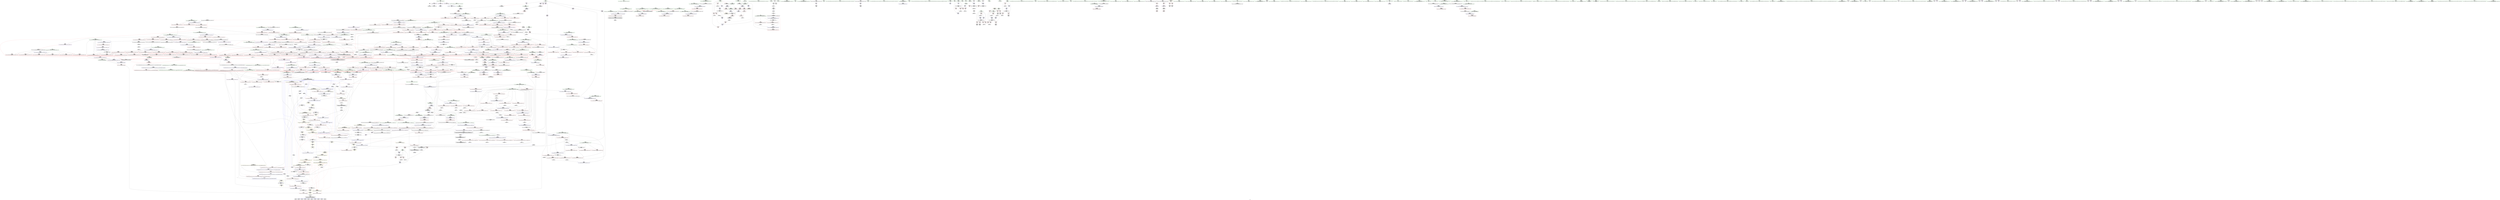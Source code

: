 digraph "SVFG" {
	label="SVFG";

	Node0x555bf82a01d0 [shape=record,color=grey,label="{NodeID: 0\nNullPtr}"];
	Node0x555bf82a01d0 -> Node0x555bf8683150[style=solid];
	Node0x555bf82a01d0 -> Node0x555bf869c220[style=solid];
	Node0x555bf868adb0 [shape=record,color=blue,label="{NodeID: 775\n1260\<--1270\n__i\<--\n_ZSt26__unguarded_insertion_sortIPxN9__gnu_cxx5__ops15_Iter_less_iterEEvT_S4_T0_\n}"];
	Node0x555bf868adb0 -> Node0x555bf86fb2b0[style=dashed];
	Node0x555bf8681830 [shape=record,color=red,label="{NodeID: 443\n586\<--555\n\<--__last.addr\n_ZSt27__unguarded_partition_pivotIPxN9__gnu_cxx5__ops15_Iter_less_iterEET_S4_S4_T0_\n|{<s0>42}}"];
	Node0x555bf8681830:s0 -> Node0x555bf877ff30[style=solid,color=red];
	Node0x555bf86c50a0 [shape=record,color=grey,label="{NodeID: 1218\n498 = Binary(497, 381, )\n}"];
	Node0x555bf86c50a0 -> Node0x555bf86c7c20[style=solid];
	Node0x555bf8675100 [shape=record,color=green,label="{NodeID: 111\n553\<--554\n__first.addr\<--__first.addr_field_insensitive\n_ZSt27__unguarded_partition_pivotIPxN9__gnu_cxx5__ops15_Iter_less_iterEET_S4_S4_T0_\n}"];
	Node0x555bf8675100 -> Node0x555bf86811b0[style=solid];
	Node0x555bf8675100 -> Node0x555bf8681280[style=solid];
	Node0x555bf8675100 -> Node0x555bf8681350[style=solid];
	Node0x555bf8675100 -> Node0x555bf8681420[style=solid];
	Node0x555bf8675100 -> Node0x555bf86814f0[style=solid];
	Node0x555bf8675100 -> Node0x555bf86815c0[style=solid];
	Node0x555bf8675100 -> Node0x555bf869e2d0[style=solid];
	Node0x555bf8697250 [shape=record,color=red,label="{NodeID: 554\n1053\<--1029\n\<--__a.addr\n_ZSt22__move_median_to_firstIPxN9__gnu_cxx5__ops15_Iter_less_iterEEvT_S4_S4_S4_T0_\n|{<s0>67}}"];
	Node0x555bf8697250:s0 -> Node0x555bf8781880[style=solid,color=red];
	Node0x555bf867a050 [shape=record,color=green,label="{NodeID: 222\n1373\<--1374\n_ZSt12__niter_baseIPxET_S1_\<--_ZSt12__niter_baseIPxET_S1__field_insensitive\n}"];
	Node0x555bf877c1f0 [shape=record,color=black,label="{NodeID: 1772\n904 = PHI(919, )\n}"];
	Node0x555bf869cce0 [shape=record,color=blue,label="{NodeID: 665\n76\<--173\nh\<--\n_Z5solvev\n}"];
	Node0x555bf869cce0 -> Node0x555bf868a320[style=dashed];
	Node0x555bf8711980 [shape=record,color=yellow,style=double,label="{NodeID: 1440\n2V_1 = ENCHI(MR_2V_0)\npts\{10 \}\nFun[_ZSt14__partial_sortIPxN9__gnu_cxx5__ops15_Iter_less_iterEEvT_S4_S4_T0_]|{<s0>39}}"];
	Node0x555bf8711980:s0 -> Node0x555bf870d090[style=dashed,color=red];
	Node0x555bf8687e90 [shape=record,color=purple,label="{NodeID: 333\n1344\<--1343\nincdec.ptr3\<--\n_ZSt25__unguarded_linear_insertIPxN9__gnu_cxx5__ops14_Val_less_iterEEvT_T0_\n}"];
	Node0x555bf8687e90 -> Node0x555bf868b6a0[style=solid];
	Node0x555bf8671860 [shape=record,color=green,label="{NodeID: 1\n7\<--1\n__dso_handle\<--dummyObj\nGlob }"];
	Node0x555bf868ae80 [shape=record,color=blue,label="{NodeID: 776\n1260\<--1282\n__i\<--incdec.ptr\n_ZSt26__unguarded_insertion_sortIPxN9__gnu_cxx5__ops15_Iter_less_iterEEvT_S4_T0_\n}"];
	Node0x555bf868ae80 -> Node0x555bf86fb2b0[style=dashed];
	Node0x555bf8681900 [shape=record,color=red,label="{NodeID: 444\n578\<--557\n\<--__mid\n_ZSt27__unguarded_partition_pivotIPxN9__gnu_cxx5__ops15_Iter_less_iterEET_S4_S4_T0_\n|{<s0>41}}"];
	Node0x555bf8681900:s0 -> Node0x555bf877eb30[style=solid,color=red];
	Node0x555bf86c5220 [shape=record,color=grey,label="{NodeID: 1219\n901 = Binary(900, 140, )\n}"];
	Node0x555bf86c5220 -> Node0x555bf86a0420[style=solid];
	Node0x555bf86751d0 [shape=record,color=green,label="{NodeID: 112\n555\<--556\n__last.addr\<--__last.addr_field_insensitive\n_ZSt27__unguarded_partition_pivotIPxN9__gnu_cxx5__ops15_Iter_less_iterEET_S4_S4_T0_\n}"];
	Node0x555bf86751d0 -> Node0x555bf8681690[style=solid];
	Node0x555bf86751d0 -> Node0x555bf8681760[style=solid];
	Node0x555bf86751d0 -> Node0x555bf8681830[style=solid];
	Node0x555bf86751d0 -> Node0x555bf869e3a0[style=solid];
	Node0x555bf8697320 [shape=record,color=red,label="{NodeID: 555\n1062\<--1029\n\<--__a.addr\n_ZSt22__move_median_to_firstIPxN9__gnu_cxx5__ops15_Iter_less_iterEEvT_S4_S4_S4_T0_\n|{<s0>69}}"];
	Node0x555bf8697320:s0 -> Node0x555bf87831c0[style=solid,color=red];
	Node0x555bf867a150 [shape=record,color=green,label="{NodeID: 223\n1380\<--1381\n_ZSt22__copy_move_backward_aILb1EPxS0_ET1_T0_S2_S1_\<--_ZSt22__copy_move_backward_aILb1EPxS0_ET1_T0_S2_S1__field_insensitive\n}"];
	Node0x555bf877c300 [shape=record,color=black,label="{NodeID: 1773\n913 = PHI(802, )\n}"];
	Node0x555bf877c300 -> Node0x555bf8695920[style=solid];
	Node0x555bf869cdb0 [shape=record,color=blue,label="{NodeID: 666\n186\<--184\n__first.addr\<--__first\n_ZSt4sortIPxEvT_S1_\n}"];
	Node0x555bf869cdb0 -> Node0x555bf868a730[style=dashed];
	Node0x555bf8687f60 [shape=record,color=purple,label="{NodeID: 334\n1496\<--1450\noffset_0\<--\n}"];
	Node0x555bf8687f60 -> Node0x555bf868c2d0[style=solid];
	Node0x555bf86718f0 [shape=record,color=green,label="{NodeID: 2\n11\<--1\n_ZSt3cin\<--dummyObj\nGlob }"];
	Node0x555bf868af50 [shape=record,color=blue,label="{NodeID: 777\n1290\<--1287\n__first.addr\<--__first\n_ZSt13move_backwardIPxS0_ET0_T_S2_S1_\n}"];
	Node0x555bf868af50 -> Node0x555bf869a170[style=dashed];
	Node0x555bf86819d0 [shape=record,color=red,label="{NodeID: 445\n609\<--598\n\<--__first.addr\n_ZSt13__heap_selectIPxN9__gnu_cxx5__ops15_Iter_less_iterEEvT_S4_S4_T0_\n|{<s0>43}}"];
	Node0x555bf86819d0:s0 -> Node0x555bf8783950[style=solid,color=red];
	Node0x555bf86c53a0 [shape=record,color=grey,label="{NodeID: 1220\n473 = Binary(474, 472, )\n}"];
	Node0x555bf86c53a0 -> Node0x555bf8684860[style=solid];
	Node0x555bf86752a0 [shape=record,color=green,label="{NodeID: 113\n557\<--558\n__mid\<--__mid_field_insensitive\n_ZSt27__unguarded_partition_pivotIPxN9__gnu_cxx5__ops15_Iter_less_iterEET_S4_S4_T0_\n}"];
	Node0x555bf86752a0 -> Node0x555bf8681900[style=solid];
	Node0x555bf86752a0 -> Node0x555bf869e470[style=solid];
	Node0x555bf86973f0 [shape=record,color=red,label="{NodeID: 556\n1067\<--1029\n\<--__a.addr\n_ZSt22__move_median_to_firstIPxN9__gnu_cxx5__ops15_Iter_less_iterEEvT_S4_S4_S4_T0_\n|{<s0>70}}"];
	Node0x555bf86973f0:s0 -> Node0x555bf8781880[style=solid,color=red];
	Node0x555bf867a250 [shape=record,color=green,label="{NodeID: 224\n1385\<--1386\n__it.addr\<--__it.addr_field_insensitive\n_ZSt12__miter_baseIPxET_S1_\n}"];
	Node0x555bf867a250 -> Node0x555bf869b010[style=solid];
	Node0x555bf867a250 -> Node0x555bf868bab0[style=solid];
	Node0x555bf877c470 [shape=record,color=black,label="{NodeID: 1774\n971 = PHI(1000, )\n}"];
	Node0x555bf877c470 -> Node0x555bf8691880[style=solid];
	Node0x555bf869ce80 [shape=record,color=blue,label="{NodeID: 667\n188\<--185\n__last.addr\<--__last\n_ZSt4sortIPxEvT_S1_\n}"];
	Node0x555bf869ce80 -> Node0x555bf867e840[style=dashed];
	Node0x555bf8688030 [shape=record,color=purple,label="{NodeID: 335\n1497\<--1452\noffset_0\<--\n}"];
	Node0x555bf8688030 -> Node0x555bf869bf80[style=solid];
	Node0x555bf8671ba0 [shape=record,color=green,label="{NodeID: 3\n14\<--1\n_ZSt4cout\<--dummyObj\nGlob }"];
	Node0x555bf868b020 [shape=record,color=blue,label="{NodeID: 778\n1292\<--1288\n__last.addr\<--__last\n_ZSt13move_backwardIPxS0_ET0_T_S2_S1_\n}"];
	Node0x555bf868b020 -> Node0x555bf869a240[style=dashed];
	Node0x555bf8681aa0 [shape=record,color=red,label="{NodeID: 446\n622\<--598\n\<--__first.addr\n_ZSt13__heap_selectIPxN9__gnu_cxx5__ops15_Iter_less_iterEEvT_S4_S4_T0_\n|{<s0>44}}"];
	Node0x555bf8681aa0:s0 -> Node0x555bf8781c00[style=solid,color=red];
	Node0x555bf86c5520 [shape=record,color=grey,label="{NodeID: 1221\n445 = Binary(444, 164, )\n}"];
	Node0x555bf86c5520 -> Node0x555bf869db80[style=solid];
	Node0x555bf867a6f0 [shape=record,color=green,label="{NodeID: 114\n559\<--560\nagg.tmp\<--agg.tmp_field_insensitive\n_ZSt27__unguarded_partition_pivotIPxN9__gnu_cxx5__ops15_Iter_less_iterEET_S4_S4_T0_\n}"];
	Node0x555bf86974c0 [shape=record,color=red,label="{NodeID: 557\n1072\<--1029\n\<--__a.addr\n_ZSt22__move_median_to_firstIPxN9__gnu_cxx5__ops15_Iter_less_iterEEvT_S4_S4_S4_T0_\n|{<s0>71}}"];
	Node0x555bf86974c0:s0 -> Node0x555bf87831c0[style=solid,color=red];
	Node0x555bf867a320 [shape=record,color=green,label="{NodeID: 225\n1394\<--1395\n__first.addr\<--__first.addr_field_insensitive\n_ZSt22__copy_move_backward_aILb1EPxS0_ET1_T0_S2_S1_\n}"];
	Node0x555bf867a320 -> Node0x555bf869b0e0[style=solid];
	Node0x555bf867a320 -> Node0x555bf868bb80[style=solid];
	Node0x555bf877c5b0 [shape=record,color=black,label="{NodeID: 1775\n980 = PHI(802, )\n}"];
	Node0x555bf877c5b0 -> Node0x555bf86966f0[style=solid];
	Node0x555bf869cf50 [shape=record,color=blue,label="{NodeID: 668\n210\<--206\n__a.addr\<--__a\n_ZSt3maxIxERKT_S2_S2_\n}"];
	Node0x555bf869cf50 -> Node0x555bf867e9e0[style=dashed];
	Node0x555bf869cf50 -> Node0x555bf867eab0[style=dashed];
	Node0x555bf8688100 [shape=record,color=purple,label="{NodeID: 336\n104\<--8\nadd.ptr\<--ar\n_Z5solvev\n|{<s0>6}}"];
	Node0x555bf8688100:s0 -> Node0x555bf8778c40[style=solid,color=red];
	Node0x555bf8671c30 [shape=record,color=green,label="{NodeID: 4\n17\<--1\n.str\<--dummyObj\nGlob }"];
	Node0x555bf868b0f0 [shape=record,color=blue,label="{NodeID: 779\n1294\<--1289\n__result.addr\<--__result\n_ZSt13move_backwardIPxS0_ET0_T_S2_S1_\n}"];
	Node0x555bf868b0f0 -> Node0x555bf869a310[style=dashed];
	Node0x555bf8681b70 [shape=record,color=red,label="{NodeID: 447\n627\<--598\n\<--__first.addr\n_ZSt13__heap_selectIPxN9__gnu_cxx5__ops15_Iter_less_iterEEvT_S4_S4_T0_\n|{<s0>45}}"];
	Node0x555bf8681b70:s0 -> Node0x555bf87807c0[style=solid,color=red];
	Node0x555bf86c56a0 [shape=record,color=grey,label="{NodeID: 1222\n429 = Binary(427, 428, )\n}"];
	Node0x555bf86c56a0 -> Node0x555bf86c5b20[style=solid];
	Node0x555bf867a780 [shape=record,color=green,label="{NodeID: 115\n561\<--562\nagg.tmp4\<--agg.tmp4_field_insensitive\n_ZSt27__unguarded_partition_pivotIPxN9__gnu_cxx5__ops15_Iter_less_iterEET_S4_S4_T0_\n}"];
	Node0x555bf8697590 [shape=record,color=red,label="{NodeID: 558\n1040\<--1031\n\<--__b.addr\n_ZSt22__move_median_to_firstIPxN9__gnu_cxx5__ops15_Iter_less_iterEEvT_S4_S4_S4_T0_\n|{<s0>64}}"];
	Node0x555bf8697590:s0 -> Node0x555bf8781c00[style=solid,color=red];
	Node0x555bf870b370 [shape=record,color=yellow,style=double,label="{NodeID: 1333\n14V_1 = ENCHI(MR_14V_0)\npts\{77 \}\nFun[_ZSt3maxIxERKT_S2_S2_]}"];
	Node0x555bf870b370 -> Node0x555bf867ed20[style=dashed];
	Node0x555bf867a3f0 [shape=record,color=green,label="{NodeID: 226\n1396\<--1397\n__last.addr\<--__last.addr_field_insensitive\n_ZSt22__copy_move_backward_aILb1EPxS0_ET1_T0_S2_S1_\n}"];
	Node0x555bf867a3f0 -> Node0x555bf869b1b0[style=solid];
	Node0x555bf867a3f0 -> Node0x555bf868bc50[style=solid];
	Node0x555bf877c6f0 [shape=record,color=black,label="{NodeID: 1776\n993 = PHI(802, )\n}"];
	Node0x555bf877c6f0 -> Node0x555bf86967c0[style=solid];
	Node0x555bf869d020 [shape=record,color=blue,label="{NodeID: 669\n212\<--207\n__b.addr\<--__b\n_ZSt3maxIxERKT_S2_S2_\n}"];
	Node0x555bf869d020 -> Node0x555bf867eb80[style=dashed];
	Node0x555bf869d020 -> Node0x555bf867ec50[style=dashed];
	Node0x555bf8711d30 [shape=record,color=yellow,style=double,label="{NodeID: 1444\n2V_1 = ENCHI(MR_2V_0)\npts\{10 \}\nFun[_ZSt23__copy_move_backward_a2ILb1EPxS0_ET1_T0_S2_S1_]|{<s0>100}}"];
	Node0x555bf8711d30:s0 -> Node0x555bf870eb00[style=dashed,color=red];
	Node0x555bf86881d0 [shape=record,color=purple,label="{NodeID: 337\n251\<--12\nadd.ptr\<--\nmain\n}"];
	Node0x555bf86881d0 -> Node0x555bf8683ea0[style=solid];
	Node0x555bf8671cc0 [shape=record,color=green,label="{NodeID: 5\n19\<--1\n.str.1\<--dummyObj\nGlob }"];
	Node0x555bf868b1c0 [shape=record,color=blue,label="{NodeID: 780\n1314\<--1311\n__last.addr\<--__last\n_ZSt25__unguarded_linear_insertIPxN9__gnu_cxx5__ops14_Val_less_iterEEvT_T0_\n}"];
	Node0x555bf868b1c0 -> Node0x555bf869a3e0[style=dashed];
	Node0x555bf868b1c0 -> Node0x555bf869a4b0[style=dashed];
	Node0x555bf868b1c0 -> Node0x555bf87053d0[style=dashed];
	Node0x555bf8681c40 [shape=record,color=red,label="{NodeID: 448\n610\<--600\n\<--__middle.addr\n_ZSt13__heap_selectIPxN9__gnu_cxx5__ops15_Iter_less_iterEEvT_S4_S4_T0_\n|{<s0>43}}"];
	Node0x555bf8681c40:s0 -> Node0x555bf8783a60[style=solid,color=red];
	Node0x555bf86c5820 [shape=record,color=grey,label="{NodeID: 1223\n959 = Binary(958, 140, )\n}"];
	Node0x555bf86c5820 -> Node0x555bf86c59a0[style=solid];
	Node0x555bf867a810 [shape=record,color=green,label="{NodeID: 116\n582\<--583\n_ZSt22__move_median_to_firstIPxN9__gnu_cxx5__ops15_Iter_less_iterEEvT_S4_S4_S4_T0_\<--_ZSt22__move_median_to_firstIPxN9__gnu_cxx5__ops15_Iter_less_iterEEvT_S4_S4_S4_T0__field_insensitive\n}"];
	Node0x555bf8697660 [shape=record,color=red,label="{NodeID: 559\n1043\<--1031\n\<--__b.addr\n_ZSt22__move_median_to_firstIPxN9__gnu_cxx5__ops15_Iter_less_iterEEvT_S4_S4_S4_T0_\n|{<s0>65}}"];
	Node0x555bf8697660:s0 -> Node0x555bf8781880[style=solid,color=red];
	Node0x555bf870b480 [shape=record,color=yellow,style=double,label="{NodeID: 1334\n16V_1 = ENCHI(MR_16V_0)\npts\{79 \}\nFun[_ZSt3maxIxERKT_S2_S2_]}"];
	Node0x555bf870b480 -> Node0x555bf867edf0[style=dashed];
	Node0x555bf867a4c0 [shape=record,color=green,label="{NodeID: 227\n1398\<--1399\n__result.addr\<--__result.addr_field_insensitive\n_ZSt22__copy_move_backward_aILb1EPxS0_ET1_T0_S2_S1_\n}"];
	Node0x555bf867a4c0 -> Node0x555bf869b280[style=solid];
	Node0x555bf867a4c0 -> Node0x555bf868bd20[style=solid];
	Node0x555bf877c830 [shape=record,color=black,label="{NodeID: 1777\n1041 = PHI(740, )\n}"];
	Node0x555bf869d0f0 [shape=record,color=blue,label="{NodeID: 670\n208\<--222\nretval\<--\n_ZSt3maxIxERKT_S2_S2_\n}"];
	Node0x555bf869d0f0 -> Node0x555bf86f94b0[style=dashed];
	Node0x555bf86882a0 [shape=record,color=purple,label="{NodeID: 338\n260\<--15\nadd.ptr4\<--\nmain\n}"];
	Node0x555bf86882a0 -> Node0x555bf8684040[style=solid];
	Node0x555bf8671d50 [shape=record,color=green,label="{NodeID: 6\n21\<--1\nstdin\<--dummyObj\nGlob }"];
	Node0x555bf868b290 [shape=record,color=blue,label="{NodeID: 781\n1316\<--1323\n__val\<--\n_ZSt25__unguarded_linear_insertIPxN9__gnu_cxx5__ops14_Val_less_iterEEvT_T0_\n|{|<s2>94}}"];
	Node0x555bf868b290 -> Node0x555bf869ac00[style=dashed];
	Node0x555bf868b290 -> Node0x555bf869acd0[style=dashed];
	Node0x555bf868b290:s2 -> Node0x555bf8712300[style=dashed,color=red];
	Node0x555bf8681d10 [shape=record,color=red,label="{NodeID: 449\n614\<--600\n\<--__middle.addr\n_ZSt13__heap_selectIPxN9__gnu_cxx5__ops15_Iter_less_iterEEvT_S4_S4_T0_\n}"];
	Node0x555bf8681d10 -> Node0x555bf869e7b0[style=solid];
	Node0x555bf86c59a0 [shape=record,color=grey,label="{NodeID: 1224\n960 = Binary(959, 386, )\n}"];
	Node0x555bf86c59a0 -> Node0x555bf86a0aa0[style=solid];
	Node0x555bf867a910 [shape=record,color=green,label="{NodeID: 117\n589\<--590\n_ZSt21__unguarded_partitionIPxN9__gnu_cxx5__ops15_Iter_less_iterEET_S4_S4_S4_T0_\<--_ZSt21__unguarded_partitionIPxN9__gnu_cxx5__ops15_Iter_less_iterEET_S4_S4_S4_T0__field_insensitive\n}"];
	Node0x555bf8697730 [shape=record,color=red,label="{NodeID: 560\n1048\<--1031\n\<--__b.addr\n_ZSt22__move_median_to_firstIPxN9__gnu_cxx5__ops15_Iter_less_iterEEvT_S4_S4_S4_T0_\n|{<s0>66}}"];
	Node0x555bf8697730:s0 -> Node0x555bf87831c0[style=solid,color=red];
	Node0x555bf867a590 [shape=record,color=green,label="{NodeID: 228\n1400\<--1401\n__simple\<--__simple_field_insensitive\n_ZSt22__copy_move_backward_aILb1EPxS0_ET1_T0_S2_S1_\n}"];
	Node0x555bf867a590 -> Node0x555bf868bdf0[style=solid];
	Node0x555bf877c940 [shape=record,color=black,label="{NodeID: 1778\n1045 = PHI(740, )\n}"];
	Node0x555bf869d1c0 [shape=record,color=blue,label="{NodeID: 671\n208\<--225\nretval\<--\n_ZSt3maxIxERKT_S2_S2_\n}"];
	Node0x555bf869d1c0 -> Node0x555bf86f94b0[style=dashed];
	Node0x555bf8688370 [shape=record,color=purple,label="{NodeID: 339\n573\<--565\nadd.ptr\<--\n_ZSt27__unguarded_partition_pivotIPxN9__gnu_cxx5__ops15_Iter_less_iterEET_S4_S4_T0_\n}"];
	Node0x555bf8688370 -> Node0x555bf869e470[style=solid];
	Node0x555bf8672590 [shape=record,color=green,label="{NodeID: 7\n22\<--1\n.str.2\<--dummyObj\nGlob }"];
	Node0x555bf868b360 [shape=record,color=blue,label="{NodeID: 782\n1318\<--1325\n__next\<--\n_ZSt25__unguarded_linear_insertIPxN9__gnu_cxx5__ops14_Val_less_iterEEvT_T0_\n}"];
	Node0x555bf868b360 -> Node0x555bf869a720[style=dashed];
	Node0x555bf868b360 -> Node0x555bf868b430[style=dashed];
	Node0x555bf8681de0 [shape=record,color=red,label="{NodeID: 450\n628\<--600\n\<--__middle.addr\n_ZSt13__heap_selectIPxN9__gnu_cxx5__ops15_Iter_less_iterEEvT_S4_S4_T0_\n|{<s0>45}}"];
	Node0x555bf8681de0:s0 -> Node0x555bf8780940[style=solid,color=red];
	Node0x555bf86c5b20 [shape=record,color=grey,label="{NodeID: 1225\n430 = Binary(429, 381, )\n}"];
	Node0x555bf86c5b20 -> Node0x555bf86c80a0[style=solid];
	Node0x555bf867aa10 [shape=record,color=green,label="{NodeID: 118\n596\<--597\n__comp\<--__comp_field_insensitive\n_ZSt13__heap_selectIPxN9__gnu_cxx5__ops15_Iter_less_iterEEvT_S4_S4_T0_\n|{<s0>43|<s1>44|<s2>45}}"];
	Node0x555bf867aa10:s0 -> Node0x555bf8783b70[style=solid,color=red];
	Node0x555bf867aa10:s1 -> Node0x555bf8781080[style=solid,color=red];
	Node0x555bf867aa10:s2 -> Node0x555bf8780c40[style=solid,color=red];
	Node0x555bf8697800 [shape=record,color=red,label="{NodeID: 561\n1075\<--1031\n\<--__b.addr\n_ZSt22__move_median_to_firstIPxN9__gnu_cxx5__ops15_Iter_less_iterEEvT_S4_S4_S4_T0_\n|{<s0>72}}"];
	Node0x555bf8697800:s0 -> Node0x555bf8781880[style=solid,color=red];
	Node0x555bf867a660 [shape=record,color=green,label="{NodeID: 229\n1411\<--1412\n_ZNSt20__copy_move_backwardILb1ELb1ESt26random_access_iterator_tagE13__copy_move_bIxEEPT_PKS3_S6_S4_\<--_ZNSt20__copy_move_backwardILb1ELb1ESt26random_access_iterator_tagE13__copy_move_bIxEEPT_PKS3_S6_S4__field_insensitive\n}"];
	Node0x555bf877ca50 [shape=record,color=black,label="{NodeID: 1779\n1055 = PHI(740, )\n}"];
	Node0x555bf869d290 [shape=record,color=blue,label="{NodeID: 672\n236\<--85\nretval\<--\nmain\n}"];
	Node0x555bf8688440 [shape=record,color=purple,label="{NodeID: 340\n716\<--714\nadd.ptr\<--\n_ZSt11__make_heapIPxN9__gnu_cxx5__ops15_Iter_less_iterEEvT_S4_RT0_\n|{<s0>47}}"];
	Node0x555bf8688440:s0 -> Node0x555bf87821a0[style=solid,color=red];
	Node0x555bf8672620 [shape=record,color=green,label="{NodeID: 8\n24\<--1\n.str.3\<--dummyObj\nGlob }"];
	Node0x555bf868b430 [shape=record,color=blue,label="{NodeID: 783\n1318\<--1328\n__next\<--incdec.ptr\n_ZSt25__unguarded_linear_insertIPxN9__gnu_cxx5__ops14_Val_less_iterEEvT_T0_\n}"];
	Node0x555bf868b430 -> Node0x555bf87058d0[style=dashed];
	Node0x555bf8681eb0 [shape=record,color=red,label="{NodeID: 451\n618\<--602\n\<--__last.addr\n_ZSt13__heap_selectIPxN9__gnu_cxx5__ops15_Iter_less_iterEEvT_S4_S4_T0_\n}"];
	Node0x555bf8681eb0 -> Node0x555bf86c65a0[style=solid];
	Node0x555bf86c5ca0 [shape=record,color=grey,label="{NodeID: 1226\n699 = cmp(698, 386, )\n}"];
	Node0x555bf867aae0 [shape=record,color=green,label="{NodeID: 119\n598\<--599\n__first.addr\<--__first.addr_field_insensitive\n_ZSt13__heap_selectIPxN9__gnu_cxx5__ops15_Iter_less_iterEEvT_S4_S4_T0_\n}"];
	Node0x555bf867aae0 -> Node0x555bf86819d0[style=solid];
	Node0x555bf867aae0 -> Node0x555bf8681aa0[style=solid];
	Node0x555bf867aae0 -> Node0x555bf8681b70[style=solid];
	Node0x555bf867aae0 -> Node0x555bf869e540[style=solid];
	Node0x555bf86978d0 [shape=record,color=red,label="{NodeID: 562\n1084\<--1031\n\<--__b.addr\n_ZSt22__move_median_to_firstIPxN9__gnu_cxx5__ops15_Iter_less_iterEEvT_S4_S4_S4_T0_\n|{<s0>74}}"];
	Node0x555bf86978d0:s0 -> Node0x555bf87831c0[style=solid,color=red];
	Node0x555bf86828d0 [shape=record,color=green,label="{NodeID: 230\n1416\<--1417\n__it.addr\<--__it.addr_field_insensitive\n_ZSt12__niter_baseIPxET_S1_\n}"];
	Node0x555bf86828d0 -> Node0x555bf869b350[style=solid];
	Node0x555bf86828d0 -> Node0x555bf868bec0[style=solid];
	Node0x555bf877cb60 [shape=record,color=black,label="{NodeID: 1780\n1069 = PHI(740, )\n}"];
	Node0x555bf869d360 [shape=record,color=blue,label="{NodeID: 673\n238\<--99\nTC\<--\nmain\n}"];
	Node0x555bf869d360 -> Node0x555bf867eec0[style=dashed];
	Node0x555bf8688510 [shape=record,color=purple,label="{NodeID: 341\n853\<--851\nadd.ptr\<--\n_ZSt13__adjust_heapIPxlxN9__gnu_cxx5__ops15_Iter_less_iterEEvT_T0_S5_T1_T2_\n|{<s0>54}}"];
	Node0x555bf8688510:s0 -> Node0x555bf8781880[style=solid,color=red];
	Node0x555bf86726b0 [shape=record,color=green,label="{NodeID: 9\n26\<--1\nstdout\<--dummyObj\nGlob }"];
	Node0x555bf868b500 [shape=record,color=blue,label="{NodeID: 784\n1339\<--1338\n\<--\n_ZSt25__unguarded_linear_insertIPxN9__gnu_cxx5__ops14_Val_less_iterEEvT_T0_\n}"];
	Node0x555bf868b500 -> Node0x555bf8704ed0[style=dashed];
	Node0x555bf8681f80 [shape=record,color=red,label="{NodeID: 452\n617\<--604\n\<--__i\n_ZSt13__heap_selectIPxN9__gnu_cxx5__ops15_Iter_less_iterEEvT_S4_S4_T0_\n}"];
	Node0x555bf8681f80 -> Node0x555bf86c65a0[style=solid];
	Node0x555bf86c5e20 [shape=record,color=grey,label="{NodeID: 1227\n732 = cmp(731, 115, )\n}"];
	Node0x555bf867abb0 [shape=record,color=green,label="{NodeID: 120\n600\<--601\n__middle.addr\<--__middle.addr_field_insensitive\n_ZSt13__heap_selectIPxN9__gnu_cxx5__ops15_Iter_less_iterEEvT_S4_S4_T0_\n}"];
	Node0x555bf867abb0 -> Node0x555bf8681c40[style=solid];
	Node0x555bf867abb0 -> Node0x555bf8681d10[style=solid];
	Node0x555bf867abb0 -> Node0x555bf8681de0[style=solid];
	Node0x555bf867abb0 -> Node0x555bf869e610[style=solid];
	Node0x555bf86979a0 [shape=record,color=red,label="{NodeID: 563\n1044\<--1033\n\<--__c.addr\n_ZSt22__move_median_to_firstIPxN9__gnu_cxx5__ops15_Iter_less_iterEEvT_S4_S4_S4_T0_\n|{<s0>65}}"];
	Node0x555bf86979a0:s0 -> Node0x555bf8781c00[style=solid,color=red];
	Node0x555bf86829a0 [shape=record,color=green,label="{NodeID: 231\n1425\<--1426\n__first.addr\<--__first.addr_field_insensitive\n_ZNSt20__copy_move_backwardILb1ELb1ESt26random_access_iterator_tagE13__copy_move_bIxEEPT_PKS3_S6_S4_\n}"];
	Node0x555bf86829a0 -> Node0x555bf869b420[style=solid];
	Node0x555bf86829a0 -> Node0x555bf869b4f0[style=solid];
	Node0x555bf86829a0 -> Node0x555bf868bf90[style=solid];
	Node0x555bf877cca0 [shape=record,color=black,label="{NodeID: 1781\n1077 = PHI(740, )\n}"];
	Node0x555bf869d430 [shape=record,color=blue,label="{NodeID: 674\n240\<--99\nZZ\<--\nmain\n}"];
	Node0x555bf869d430 -> Node0x555bf86f67b0[style=dashed];
	Node0x555bf87121f0 [shape=record,color=yellow,style=double,label="{NodeID: 1449\n2V_1 = ENCHI(MR_2V_0)\npts\{10 \}\nFun[_ZNK9__gnu_cxx5__ops14_Val_less_iterclIxPxEEbRT_T0_]}"];
	Node0x555bf87121f0 -> Node0x555bf869beb0[style=dashed];
	Node0x555bf86885e0 [shape=record,color=purple,label="{NodeID: 342\n857\<--854\nadd.ptr2\<--\n_ZSt13__adjust_heapIPxlxN9__gnu_cxx5__ops15_Iter_less_iterEEvT_T0_S5_T1_T2_\n|{<s0>54}}"];
	Node0x555bf86885e0:s0 -> Node0x555bf8781c00[style=solid,color=red];
	Node0x555bf8672740 [shape=record,color=green,label="{NodeID: 10\n27\<--1\n.str.4\<--dummyObj\nGlob }"];
	Node0x555bf868b5d0 [shape=record,color=blue,label="{NodeID: 785\n1314\<--1341\n__last.addr\<--\n_ZSt25__unguarded_linear_insertIPxN9__gnu_cxx5__ops14_Val_less_iterEEvT_T0_\n}"];
	Node0x555bf868b5d0 -> Node0x555bf87053d0[style=dashed];
	Node0x555bf8682050 [shape=record,color=red,label="{NodeID: 453\n621\<--604\n\<--__i\n_ZSt13__heap_selectIPxN9__gnu_cxx5__ops15_Iter_less_iterEEvT_S4_S4_T0_\n|{<s0>44}}"];
	Node0x555bf8682050:s0 -> Node0x555bf8781880[style=solid,color=red];
	Node0x555bf86c5fa0 [shape=record,color=grey,label="{NodeID: 1228\n1444 = cmp(1443, 115, )\n}"];
	Node0x555bf867ac80 [shape=record,color=green,label="{NodeID: 121\n602\<--603\n__last.addr\<--__last.addr_field_insensitive\n_ZSt13__heap_selectIPxN9__gnu_cxx5__ops15_Iter_less_iterEEvT_S4_S4_T0_\n}"];
	Node0x555bf867ac80 -> Node0x555bf8681eb0[style=solid];
	Node0x555bf867ac80 -> Node0x555bf869e6e0[style=solid];
	Node0x555bf8697a70 [shape=record,color=red,label="{NodeID: 564\n1054\<--1033\n\<--__c.addr\n_ZSt22__move_median_to_firstIPxN9__gnu_cxx5__ops15_Iter_less_iterEEvT_S4_S4_S4_T0_\n|{<s0>67}}"];
	Node0x555bf8697a70:s0 -> Node0x555bf8781c00[style=solid,color=red];
	Node0x555bf8682a70 [shape=record,color=green,label="{NodeID: 232\n1427\<--1428\n__last.addr\<--__last.addr_field_insensitive\n_ZNSt20__copy_move_backwardILb1ELb1ESt26random_access_iterator_tagE13__copy_move_bIxEEPT_PKS3_S6_S4_\n}"];
	Node0x555bf8682a70 -> Node0x555bf869b5c0[style=solid];
	Node0x555bf8682a70 -> Node0x555bf868c060[style=solid];
	Node0x555bf877cde0 [shape=record,color=black,label="{NodeID: 1782\n1109 = PHI(740, )\n}"];
	Node0x555bf869d500 [shape=record,color=blue,label="{NodeID: 675\n242\<--298\nstart\<--call14\nmain\n}"];
	Node0x555bf869d500 -> Node0x555bf867f200[style=dashed];
	Node0x555bf869d500 -> Node0x555bf86f6cb0[style=dashed];
	Node0x555bf8712300 [shape=record,color=yellow,style=double,label="{NodeID: 1450\n254V_1 = ENCHI(MR_254V_0)\npts\{1317 \}\nFun[_ZNK9__gnu_cxx5__ops14_Val_less_iterclIxPxEEbRT_T0_]}"];
	Node0x555bf8712300 -> Node0x555bf869bde0[style=dashed];
	Node0x555bf86886b0 [shape=record,color=purple,label="{NodeID: 343\n866\<--864\nadd.ptr3\<--\n_ZSt13__adjust_heapIPxlxN9__gnu_cxx5__ops15_Iter_less_iterEEvT_T0_S5_T1_T2_\n|{<s0>55}}"];
	Node0x555bf86886b0:s0 -> Node0x555bf87821a0[style=solid,color=red];
	Node0x555bf8672840 [shape=record,color=green,label="{NodeID: 11\n29\<--1\n.str.5\<--dummyObj\nGlob }"];
	Node0x555bf868b6a0 [shape=record,color=blue,label="{NodeID: 786\n1318\<--1344\n__next\<--incdec.ptr3\n_ZSt25__unguarded_linear_insertIPxN9__gnu_cxx5__ops14_Val_less_iterEEvT_T0_\n}"];
	Node0x555bf868b6a0 -> Node0x555bf87058d0[style=dashed];
	Node0x555bf8682120 [shape=record,color=red,label="{NodeID: 454\n629\<--604\n\<--__i\n_ZSt13__heap_selectIPxN9__gnu_cxx5__ops15_Iter_less_iterEEvT_S4_S4_T0_\n|{<s0>45}}"];
	Node0x555bf8682120:s0 -> Node0x555bf8780ac0[style=solid,color=red];
	Node0x555bf86c6120 [shape=record,color=grey,label="{NodeID: 1229\n660 = cmp(659, 140, )\n}"];
	Node0x555bf867ad50 [shape=record,color=green,label="{NodeID: 122\n604\<--605\n__i\<--__i_field_insensitive\n_ZSt13__heap_selectIPxN9__gnu_cxx5__ops15_Iter_less_iterEEvT_S4_S4_T0_\n}"];
	Node0x555bf867ad50 -> Node0x555bf8681f80[style=solid];
	Node0x555bf867ad50 -> Node0x555bf8682050[style=solid];
	Node0x555bf867ad50 -> Node0x555bf8682120[style=solid];
	Node0x555bf867ad50 -> Node0x555bf86821f0[style=solid];
	Node0x555bf867ad50 -> Node0x555bf869e7b0[style=solid];
	Node0x555bf867ad50 -> Node0x555bf869e880[style=solid];
	Node0x555bf8697b40 [shape=record,color=red,label="{NodeID: 565\n1058\<--1033\n\<--__c.addr\n_ZSt22__move_median_to_firstIPxN9__gnu_cxx5__ops15_Iter_less_iterEEvT_S4_S4_S4_T0_\n|{<s0>68}}"];
	Node0x555bf8697b40:s0 -> Node0x555bf87831c0[style=solid,color=red];
	Node0x555bf8682b40 [shape=record,color=green,label="{NodeID: 233\n1429\<--1430\n__result.addr\<--__result.addr_field_insensitive\n_ZNSt20__copy_move_backwardILb1ELb1ESt26random_access_iterator_tagE13__copy_move_bIxEEPT_PKS3_S6_S4_\n}"];
	Node0x555bf8682b40 -> Node0x555bf869b690[style=solid];
	Node0x555bf8682b40 -> Node0x555bf869b760[style=solid];
	Node0x555bf8682b40 -> Node0x555bf868c130[style=solid];
	Node0x555bf877cf20 [shape=record,color=black,label="{NodeID: 1783\n1121 = PHI(740, )\n}"];
	Node0x555bf869d5d0 [shape=record,color=blue,label="{NodeID: 676\n244\<--303\nend\<--call15\nmain\n}"];
	Node0x555bf869d5d0 -> Node0x555bf867f2d0[style=dashed];
	Node0x555bf869d5d0 -> Node0x555bf86f71b0[style=dashed];
	Node0x555bf8688780 [shape=record,color=purple,label="{NodeID: 344\n871\<--869\nadd.ptr5\<--\n_ZSt13__adjust_heapIPxlxN9__gnu_cxx5__ops15_Iter_less_iterEEvT_T0_S5_T1_T2_\n}"];
	Node0x555bf8688780 -> Node0x555bf86a00e0[style=solid];
	Node0x555bf8672940 [shape=record,color=green,label="{NodeID: 12\n31\<--1\n_ZSt4cerr\<--dummyObj\nGlob }"];
	Node0x555bf868b770 [shape=record,color=blue,label="{NodeID: 787\n1349\<--1348\n\<--\n_ZSt25__unguarded_linear_insertIPxN9__gnu_cxx5__ops14_Val_less_iterEEvT_T0_\n|{<s0>87|<s1>89}}"];
	Node0x555bf868b770:s0 -> Node0x555bf86f53e0[style=dashed,color=blue];
	Node0x555bf868b770:s1 -> Node0x555bf86fb7b0[style=dashed,color=blue];
	Node0x555bf86821f0 [shape=record,color=red,label="{NodeID: 455\n635\<--604\n\<--__i\n_ZSt13__heap_selectIPxN9__gnu_cxx5__ops15_Iter_less_iterEEvT_S4_S4_T0_\n}"];
	Node0x555bf86821f0 -> Node0x555bf86875a0[style=solid];
	Node0x555bf86c62a0 [shape=record,color=grey,label="{NodeID: 1230\n145 = cmp(143, 144, )\n}"];
	Node0x555bf867ae20 [shape=record,color=green,label="{NodeID: 123\n612\<--613\n_ZSt11__make_heapIPxN9__gnu_cxx5__ops15_Iter_less_iterEEvT_S4_RT0_\<--_ZSt11__make_heapIPxN9__gnu_cxx5__ops15_Iter_less_iterEEvT_S4_RT0__field_insensitive\n}"];
	Node0x555bf8697c10 [shape=record,color=red,label="{NodeID: 566\n1068\<--1033\n\<--__c.addr\n_ZSt22__move_median_to_firstIPxN9__gnu_cxx5__ops15_Iter_less_iterEEvT_S4_S4_S4_T0_\n|{<s0>70}}"];
	Node0x555bf8697c10:s0 -> Node0x555bf8781c00[style=solid,color=red];
	Node0x555bf8682c10 [shape=record,color=green,label="{NodeID: 234\n1431\<--1432\n_Num\<--_Num_field_insensitive\n_ZNSt20__copy_move_backwardILb1ELb1ESt26random_access_iterator_tagE13__copy_move_bIxEEPT_PKS3_S6_S4_\n}"];
	Node0x555bf8682c10 -> Node0x555bf869b830[style=solid];
	Node0x555bf8682c10 -> Node0x555bf869b900[style=solid];
	Node0x555bf8682c10 -> Node0x555bf869b9d0[style=solid];
	Node0x555bf8682c10 -> Node0x555bf869baa0[style=solid];
	Node0x555bf8682c10 -> Node0x555bf868c200[style=solid];
	Node0x555bf877d060 [shape=record,color=black,label="{NodeID: 1784\n1167 = PHI(802, )\n}"];
	Node0x555bf877d060 -> Node0x555bf8698df0[style=solid];
	Node0x555bf869d6a0 [shape=record,color=blue,label="{NodeID: 677\n240\<--325\nZZ\<--inc\nmain\n}"];
	Node0x555bf869d6a0 -> Node0x555bf86f67b0[style=dashed];
	Node0x555bf8688850 [shape=record,color=purple,label="{NodeID: 345\n893\<--890\nadd.ptr14\<--\n_ZSt13__adjust_heapIPxlxN9__gnu_cxx5__ops15_Iter_less_iterEEvT_T0_S5_T1_T2_\n|{<s0>56}}"];
	Node0x555bf8688850:s0 -> Node0x555bf87821a0[style=solid,color=red];
	Node0x555bf8672a40 [shape=record,color=green,label="{NodeID: 13\n32\<--1\n.str.6\<--dummyObj\nGlob }"];
	Node0x555bf868b840 [shape=record,color=blue,label="{NodeID: 788\n1362\<--1359\n__first.addr\<--__first\n_ZSt23__copy_move_backward_a2ILb1EPxS0_ET1_T0_S2_S1_\n}"];
	Node0x555bf868b840 -> Node0x555bf869ada0[style=dashed];
	Node0x555bf86822c0 [shape=record,color=red,label="{NodeID: 456\n655\<--644\n\<--__first.addr\n_ZSt11__sort_heapIPxN9__gnu_cxx5__ops15_Iter_less_iterEEvT_S4_RT0_\n}"];
	Node0x555bf86822c0 -> Node0x555bf8684e10[style=solid];
	Node0x555bf86c6420 [shape=record,color=grey,label="{NodeID: 1231\n371 = cmp(369, 370, )\n}"];
	Node0x555bf867af20 [shape=record,color=green,label="{NodeID: 124\n624\<--625\n_ZNK9__gnu_cxx5__ops15_Iter_less_iterclIPxS3_EEbT_T0_\<--_ZNK9__gnu_cxx5__ops15_Iter_less_iterclIPxS3_EEbT_T0__field_insensitive\n}"];
	Node0x555bf8697ce0 [shape=record,color=red,label="{NodeID: 567\n1076\<--1033\n\<--__c.addr\n_ZSt22__move_median_to_firstIPxN9__gnu_cxx5__ops15_Iter_less_iterEEvT_S4_S4_S4_T0_\n|{<s0>72}}"];
	Node0x555bf8697ce0:s0 -> Node0x555bf8781c00[style=solid,color=red];
	Node0x555bf870bbb0 [shape=record,color=yellow,style=double,label="{NodeID: 1342\n2V_1 = ENCHI(MR_2V_0)\npts\{10 \}\nFun[_ZSt13move_backwardIPxS0_ET0_T_S2_S1_]|{<s0>92}}"];
	Node0x555bf870bbb0:s0 -> Node0x555bf8711d30[style=dashed,color=red];
	Node0x555bf8682ce0 [shape=record,color=green,label="{NodeID: 235\n1456\<--1457\nllvm.memmove.p0i8.p0i8.i64\<--llvm.memmove.p0i8.p0i8.i64_field_insensitive\n}"];
	Node0x555bf877d230 [shape=record,color=black,label="{NodeID: 1785\n1171 = PHI(802, )\n}"];
	Node0x555bf877d230 -> Node0x555bf8698ec0[style=solid];
	Node0x555bf869d770 [shape=record,color=blue,label="{NodeID: 678\n359\<--355\n__first.addr\<--__first\n_ZSt6__sortIPxN9__gnu_cxx5__ops15_Iter_less_iterEEvT_S4_T0_\n}"];
	Node0x555bf869d770 -> Node0x555bf867f540[style=dashed];
	Node0x555bf869d770 -> Node0x555bf867f610[style=dashed];
	Node0x555bf869d770 -> Node0x555bf867f6e0[style=dashed];
	Node0x555bf869d770 -> Node0x555bf867f7b0[style=dashed];
	Node0x555bf8688920 [shape=record,color=purple,label="{NodeID: 346\n898\<--896\nadd.ptr16\<--\n_ZSt13__adjust_heapIPxlxN9__gnu_cxx5__ops15_Iter_less_iterEEvT_T0_S5_T1_T2_\n}"];
	Node0x555bf8688920 -> Node0x555bf86a0350[style=solid];
	Node0x555bf8672b40 [shape=record,color=green,label="{NodeID: 14\n34\<--1\n.str.7\<--dummyObj\nGlob }"];
	Node0x555bf868b910 [shape=record,color=blue,label="{NodeID: 789\n1364\<--1360\n__last.addr\<--__last\n_ZSt23__copy_move_backward_a2ILb1EPxS0_ET1_T0_S2_S1_\n}"];
	Node0x555bf868b910 -> Node0x555bf869ae70[style=dashed];
	Node0x555bf8682390 [shape=record,color=red,label="{NodeID: 457\n665\<--644\n\<--__first.addr\n_ZSt11__sort_heapIPxN9__gnu_cxx5__ops15_Iter_less_iterEEvT_S4_RT0_\n|{<s0>46}}"];
	Node0x555bf8682390:s0 -> Node0x555bf87807c0[style=solid,color=red];
	Node0x555bf86c65a0 [shape=record,color=grey,label="{NodeID: 1232\n619 = cmp(617, 618, )\n}"];
	Node0x555bf867b020 [shape=record,color=green,label="{NodeID: 125\n631\<--632\n_ZSt10__pop_heapIPxN9__gnu_cxx5__ops15_Iter_less_iterEEvT_S4_S4_RT0_\<--_ZSt10__pop_heapIPxN9__gnu_cxx5__ops15_Iter_less_iterEEvT_S4_S4_RT0__field_insensitive\n}"];
	Node0x555bf8729710 [shape=record,color=yellow,style=double,label="{NodeID: 1675\n2V_6 = CSCHI(MR_2V_5)\npts\{10 \}\nCS[]|{<s0>49|<s1>49|<s2>53}}"];
	Node0x555bf8729710:s0 -> Node0x555bf86fd0b0[style=dashed,color=blue];
	Node0x555bf8729710:s1 -> Node0x555bf87044d0[style=dashed,color=blue];
	Node0x555bf8729710:s2 -> Node0x555bf87011d0[style=dashed,color=blue];
	Node0x555bf8697db0 [shape=record,color=red,label="{NodeID: 568\n1080\<--1033\n\<--__c.addr\n_ZSt22__move_median_to_firstIPxN9__gnu_cxx5__ops15_Iter_less_iterEEvT_S4_S4_S4_T0_\n|{<s0>73}}"];
	Node0x555bf8697db0:s0 -> Node0x555bf87831c0[style=solid,color=red];
	Node0x555bf8682de0 [shape=record,color=green,label="{NodeID: 236\n1473\<--1474\nthis.addr\<--this.addr_field_insensitive\n_ZNK9__gnu_cxx5__ops14_Val_less_iterclIxPxEEbRT_T0_\n}"];
	Node0x555bf8682de0 -> Node0x555bf869bb70[style=solid];
	Node0x555bf8682de0 -> Node0x555bf868c3a0[style=solid];
	Node0x555bf877d370 [shape=record,color=black,label="{NodeID: 1786\n1175 = PHI(802, )\n}"];
	Node0x555bf877d370 -> Node0x555bf8698f90[style=solid];
	Node0x555bf869d840 [shape=record,color=blue,label="{NodeID: 679\n361\<--356\n__last.addr\<--__last\n_ZSt6__sortIPxN9__gnu_cxx5__ops15_Iter_less_iterEEvT_S4_T0_\n}"];
	Node0x555bf869d840 -> Node0x555bf867f880[style=dashed];
	Node0x555bf869d840 -> Node0x555bf867f950[style=dashed];
	Node0x555bf869d840 -> Node0x555bf867fa20[style=dashed];
	Node0x555bf869d840 -> Node0x555bf867faf0[style=dashed];
	Node0x555bf86889f0 [shape=record,color=purple,label="{NodeID: 347\n970\<--968\nadd.ptr\<--\n_ZSt11__push_heapIPxlxN9__gnu_cxx5__ops14_Iter_less_valEEvT_T0_S5_T1_RT2_\n|{<s0>61}}"];
	Node0x555bf86889f0:s0 -> Node0x555bf8779280[style=solid,color=red];
	Node0x555bf8672c40 [shape=record,color=green,label="{NodeID: 15\n37\<--1\n\<--dummyObj\nCan only get source location for instruction, argument, global var or function.}"];
	Node0x555bf868b9e0 [shape=record,color=blue,label="{NodeID: 790\n1366\<--1361\n__result.addr\<--__result\n_ZSt23__copy_move_backward_a2ILb1EPxS0_ET1_T0_S2_S1_\n}"];
	Node0x555bf868b9e0 -> Node0x555bf869af40[style=dashed];
	Node0x555bf8682460 [shape=record,color=red,label="{NodeID: 458\n654\<--646\n\<--__last.addr\n_ZSt11__sort_heapIPxN9__gnu_cxx5__ops15_Iter_less_iterEEvT_S4_RT0_\n}"];
	Node0x555bf8682460 -> Node0x555bf8684d40[style=solid];
	Node0x555bf86c6720 [shape=record,color=grey,label="{NodeID: 1233\n1215 = cmp(1213, 1214, )\n}"];
	Node0x555bf867b120 [shape=record,color=green,label="{NodeID: 126\n644\<--645\n__first.addr\<--__first.addr_field_insensitive\n_ZSt11__sort_heapIPxN9__gnu_cxx5__ops15_Iter_less_iterEEvT_S4_RT0_\n}"];
	Node0x555bf867b120 -> Node0x555bf86822c0[style=solid];
	Node0x555bf867b120 -> Node0x555bf8682390[style=solid];
	Node0x555bf867b120 -> Node0x555bf869e950[style=solid];
	Node0x555bf8729870 [shape=record,color=yellow,style=double,label="{NodeID: 1676\n2V_2 = CSCHI(MR_2V_1)\npts\{10 \}\nCS[]|{<s0>42}}"];
	Node0x555bf8729870:s0 -> Node0x555bf87071d0[style=dashed,color=red];
	Node0x555bf8697e80 [shape=record,color=red,label="{NodeID: 569\n1107\<--1096\n\<--__first.addr\n_ZSt21__unguarded_partitionIPxN9__gnu_cxx5__ops15_Iter_less_iterEET_S4_S4_S4_T0_\n|{<s0>75}}"];
	Node0x555bf8697e80:s0 -> Node0x555bf8781880[style=solid,color=red];
	Node0x555bf8682eb0 [shape=record,color=green,label="{NodeID: 237\n1475\<--1476\n__val.addr\<--__val.addr_field_insensitive\n_ZNK9__gnu_cxx5__ops14_Val_less_iterclIxPxEEbRT_T0_\n}"];
	Node0x555bf8682eb0 -> Node0x555bf869bc40[style=solid];
	Node0x555bf8682eb0 -> Node0x555bf868c470[style=solid];
	Node0x555bf877d4b0 [shape=record,color=black,label="{NodeID: 1787\n1219 = PHI(740, )\n}"];
	Node0x555bf869d910 [shape=record,color=blue,label="{NodeID: 680\n407\<--402\n__first.addr\<--__first\n_ZSt16__introsort_loopIPxlN9__gnu_cxx5__ops15_Iter_less_iterEEvT_S4_T0_T1_\n}"];
	Node0x555bf869d910 -> Node0x555bf867fbc0[style=dashed];
	Node0x555bf869d910 -> Node0x555bf867fc90[style=dashed];
	Node0x555bf869d910 -> Node0x555bf867fd60[style=dashed];
	Node0x555bf8688ac0 [shape=record,color=purple,label="{NodeID: 348\n979\<--977\nadd.ptr1\<--\n_ZSt11__push_heapIPxlxN9__gnu_cxx5__ops14_Iter_less_valEEvT_T0_S5_T1_RT2_\n|{<s0>62}}"];
	Node0x555bf8688ac0:s0 -> Node0x555bf87821a0[style=solid,color=red];
	Node0x555bf8672d40 [shape=record,color=green,label="{NodeID: 16\n85\<--1\n\<--dummyObj\nCan only get source location for instruction, argument, global var or function.}"];
	Node0x555bf868bab0 [shape=record,color=blue,label="{NodeID: 791\n1385\<--1384\n__it.addr\<--__it\n_ZSt12__miter_baseIPxET_S1_\n}"];
	Node0x555bf868bab0 -> Node0x555bf869b010[style=dashed];
	Node0x555bf8682530 [shape=record,color=red,label="{NodeID: 459\n662\<--646\n\<--__last.addr\n_ZSt11__sort_heapIPxN9__gnu_cxx5__ops15_Iter_less_iterEEvT_S4_RT0_\n}"];
	Node0x555bf8682530 -> Node0x555bf8687670[style=solid];
	Node0x555bf86c68a0 [shape=record,color=grey,label="{NodeID: 1234\n148 = cmp(147, 115, )\n}"];
	Node0x555bf867b1f0 [shape=record,color=green,label="{NodeID: 127\n646\<--647\n__last.addr\<--__last.addr_field_insensitive\n_ZSt11__sort_heapIPxN9__gnu_cxx5__ops15_Iter_less_iterEEvT_S4_RT0_\n}"];
	Node0x555bf867b1f0 -> Node0x555bf8682460[style=solid];
	Node0x555bf867b1f0 -> Node0x555bf8682530[style=solid];
	Node0x555bf867b1f0 -> Node0x555bf8682600[style=solid];
	Node0x555bf867b1f0 -> Node0x555bf86826d0[style=solid];
	Node0x555bf867b1f0 -> Node0x555bf869ea20[style=solid];
	Node0x555bf867b1f0 -> Node0x555bf869ebc0[style=solid];
	Node0x555bf87299d0 [shape=record,color=yellow,style=double,label="{NodeID: 1677\n2V_3 = CSCHI(MR_2V_2)\npts\{10 \}\nCS[]|{<s0>32}}"];
	Node0x555bf87299d0:s0 -> Node0x555bf86fbcb0[style=dashed,color=blue];
	Node0x555bf8697f50 [shape=record,color=red,label="{NodeID: 570\n1111\<--1096\n\<--__first.addr\n_ZSt21__unguarded_partitionIPxN9__gnu_cxx5__ops15_Iter_less_iterEET_S4_S4_S4_T0_\n}"];
	Node0x555bf8697f50 -> Node0x555bf8687740[style=solid];
	Node0x555bf8682f80 [shape=record,color=green,label="{NodeID: 238\n1477\<--1478\n__it.addr\<--__it.addr_field_insensitive\n_ZNK9__gnu_cxx5__ops14_Val_less_iterclIxPxEEbRT_T0_\n}"];
	Node0x555bf8682f80 -> Node0x555bf869bd10[style=solid];
	Node0x555bf8682f80 -> Node0x555bf868c540[style=solid];
	Node0x555bf877d5c0 [shape=record,color=black,label="{NodeID: 1788\n1222 = PHI(802, )\n}"];
	Node0x555bf877d5c0 -> Node0x555bf8699bc0[style=solid];
	Node0x555bf869d9e0 [shape=record,color=blue,label="{NodeID: 681\n409\<--403\n__last.addr\<--__last\n_ZSt16__introsort_loopIPxlN9__gnu_cxx5__ops15_Iter_less_iterEEvT_S4_T0_T1_\n}"];
	Node0x555bf869d9e0 -> Node0x555bf8702bd0[style=dashed];
	Node0x555bf8688b90 [shape=record,color=purple,label="{NodeID: 349\n984\<--982\nadd.ptr3\<--\n_ZSt11__push_heapIPxlxN9__gnu_cxx5__ops14_Iter_less_valEEvT_T0_S5_T1_RT2_\n}"];
	Node0x555bf8688b90 -> Node0x555bf86a0b70[style=solid];
	Node0x555bf8672e40 [shape=record,color=green,label="{NodeID: 17\n99\<--1\n\<--dummyObj\nCan only get source location for instruction, argument, global var or function.}"];
	Node0x555bf868bb80 [shape=record,color=blue,label="{NodeID: 792\n1394\<--1391\n__first.addr\<--__first\n_ZSt22__copy_move_backward_aILb1EPxS0_ET1_T0_S2_S1_\n}"];
	Node0x555bf868bb80 -> Node0x555bf869b0e0[style=dashed];
	Node0x555bf8682600 [shape=record,color=red,label="{NodeID: 460\n666\<--646\n\<--__last.addr\n_ZSt11__sort_heapIPxN9__gnu_cxx5__ops15_Iter_less_iterEEvT_S4_RT0_\n|{<s0>46}}"];
	Node0x555bf8682600:s0 -> Node0x555bf8780940[style=solid,color=red];
	Node0x555bf86c6a20 [shape=record,color=grey,label="{NodeID: 1235\n758 = cmp(755, 757, )\n}"];
	Node0x555bf86c6a20 -> Node0x555bf8685220[style=solid];
	Node0x555bf867b2c0 [shape=record,color=green,label="{NodeID: 128\n648\<--649\n__comp.addr\<--__comp.addr_field_insensitive\n_ZSt11__sort_heapIPxN9__gnu_cxx5__ops15_Iter_less_iterEEvT_S4_RT0_\n}"];
	Node0x555bf867b2c0 -> Node0x555bf86827a0[style=solid];
	Node0x555bf867b2c0 -> Node0x555bf869eaf0[style=solid];
	Node0x555bf8729b30 [shape=record,color=yellow,style=double,label="{NodeID: 1678\n2V_2 = CSCHI(MR_2V_1)\npts\{10 \}\nCS[]|{|<s3>22}}"];
	Node0x555bf8729b30 -> Node0x555bf868a3f0[style=dashed];
	Node0x555bf8729b30 -> Node0x555bf868a4c0[style=dashed];
	Node0x555bf8729b30 -> Node0x555bf868a590[style=dashed];
	Node0x555bf8729b30:s3 -> Node0x555bf86f62b0[style=dashed,color=blue];
	Node0x555bf8698020 [shape=record,color=red,label="{NodeID: 571\n1127\<--1096\n\<--__first.addr\n_ZSt21__unguarded_partitionIPxN9__gnu_cxx5__ops15_Iter_less_iterEET_S4_S4_S4_T0_\n}"];
	Node0x555bf8698020 -> Node0x555bf86c83a0[style=solid];
	Node0x555bf870bf60 [shape=record,color=yellow,style=double,label="{NodeID: 1346\n31V_1 = ENCHI(MR_31V_0)\npts\{1 \}\nFun[main]}"];
	Node0x555bf870bf60 -> Node0x555bf8688ed0[style=dashed];
	Node0x555bf870bf60 -> Node0x555bf8688fa0[style=dashed];
	Node0x555bf870bf60 -> Node0x555bf8689070[style=dashed];
	Node0x555bf870bf60 -> Node0x555bf8689140[style=dashed];
	Node0x555bf8683050 [shape=record,color=green,label="{NodeID: 239\n38\<--1489\n_GLOBAL__sub_I_Uhateme_1_1.cpp\<--_GLOBAL__sub_I_Uhateme_1_1.cpp_field_insensitive\n}"];
	Node0x555bf8683050 -> Node0x555bf869c120[style=solid];
	Node0x555bf877d730 [shape=record,color=black,label="{NodeID: 1789\n1229 = PHI(1286, )\n}"];
	Node0x555bf869dab0 [shape=record,color=blue,label="{NodeID: 682\n411\<--404\n__depth_limit.addr\<--__depth_limit\n_ZSt16__introsort_loopIPxlN9__gnu_cxx5__ops15_Iter_less_iterEEvT_S4_T0_T1_\n}"];
	Node0x555bf869dab0 -> Node0x555bf87030d0[style=dashed];
	Node0x555bf8688c60 [shape=record,color=purple,label="{NodeID: 350\n997\<--995\nadd.ptr7\<--\n_ZSt11__push_heapIPxlxN9__gnu_cxx5__ops14_Iter_less_valEEvT_T0_S5_T1_RT2_\n}"];
	Node0x555bf8688c60 -> Node0x555bf86a0de0[style=solid];
	Node0x555bf8672f40 [shape=record,color=green,label="{NodeID: 18\n115\<--1\n\<--dummyObj\nCan only get source location for instruction, argument, global var or function.|{<s0>53}}"];
	Node0x555bf8672f40:s0 -> Node0x555bf8783dd0[style=solid,color=red];
	Node0x555bf868bc50 [shape=record,color=blue,label="{NodeID: 793\n1396\<--1392\n__last.addr\<--__last\n_ZSt22__copy_move_backward_aILb1EPxS0_ET1_T0_S2_S1_\n}"];
	Node0x555bf868bc50 -> Node0x555bf869b1b0[style=dashed];
	Node0x555bf86826d0 [shape=record,color=red,label="{NodeID: 461\n667\<--646\n\<--__last.addr\n_ZSt11__sort_heapIPxN9__gnu_cxx5__ops15_Iter_less_iterEEvT_S4_RT0_\n|{<s0>46}}"];
	Node0x555bf86826d0:s0 -> Node0x555bf8780ac0[style=solid,color=red];
	Node0x555bf86c6ba0 [shape=record,color=grey,label="{NodeID: 1236\n965 = cmp(963, 964, )\n}"];
	Node0x555bf867b390 [shape=record,color=green,label="{NodeID: 129\n676\<--677\n__first.addr\<--__first.addr_field_insensitive\n_ZSt11__make_heapIPxN9__gnu_cxx5__ops15_Iter_less_iterEEvT_S4_RT0_\n}"];
	Node0x555bf867b390 -> Node0x555bf8692860[style=solid];
	Node0x555bf867b390 -> Node0x555bf8692930[style=solid];
	Node0x555bf867b390 -> Node0x555bf8692a00[style=solid];
	Node0x555bf867b390 -> Node0x555bf8692ad0[style=solid];
	Node0x555bf867b390 -> Node0x555bf869ec90[style=solid];
	Node0x555bf8729c90 [shape=record,color=yellow,style=double,label="{NodeID: 1679\n2V_2 = CSCHI(MR_2V_1)\npts\{10 \}\nCS[]|{<s0>6}}"];
	Node0x555bf8729c90:s0 -> Node0x555bf8729b30[style=dashed,color=blue];
	Node0x555bf86980f0 [shape=record,color=red,label="{NodeID: 572\n1131\<--1096\n\<--__first.addr\n_ZSt21__unguarded_partitionIPxN9__gnu_cxx5__ops15_Iter_less_iterEET_S4_S4_S4_T0_\n}"];
	Node0x555bf86980f0 -> Node0x555bf8685700[style=solid];
	Node0x555bf8683150 [shape=record,color=black,label="{NodeID: 240\n2\<--3\ndummyVal\<--dummyVal\n}"];
	Node0x555bf877d840 [shape=record,color=black,label="{NodeID: 1790\n1232 = PHI(802, )\n}"];
	Node0x555bf877d840 -> Node0x555bf8699c90[style=solid];
	Node0x555bf869db80 [shape=record,color=blue,label="{NodeID: 683\n411\<--445\n__depth_limit.addr\<--dec\n_ZSt16__introsort_loopIPxlN9__gnu_cxx5__ops15_Iter_less_iterEEvT_S4_T0_T1_\n}"];
	Node0x555bf869db80 -> Node0x555bf86803e0[style=dashed];
	Node0x555bf869db80 -> Node0x555bf87030d0[style=dashed];
	Node0x555bf8712a30 [shape=record,color=yellow,style=double,label="{NodeID: 1458\n224V_1 = ENCHI(MR_224V_0)\npts\{687 774 823 948 1195 1317 \}\nFun[_ZSt4swapIxENSt9enable_ifIXsr6__and_ISt6__not_ISt15__is_tuple_likeIT_EESt21is_move_constructibleIS3_ESt18is_move_assignableIS3_EEE5valueEvE4typeERS3_SC_]}"];
	Node0x555bf8712a30 -> Node0x555bf8698df0[style=dashed];
	Node0x555bf8712a30 -> Node0x555bf8698ec0[style=dashed];
	Node0x555bf8712a30 -> Node0x555bf8698f90[style=dashed];
	Node0x555bf8688d30 [shape=record,color=purple,label="{NodeID: 351\n1449\<--1446\nadd.ptr\<--\n_ZNSt20__copy_move_backwardILb1ELb1ESt26random_access_iterator_tagE13__copy_move_bIxEEPT_PKS3_S6_S4_\n}"];
	Node0x555bf8688d30 -> Node0x555bf8685d80[style=solid];
	Node0x555bf8673040 [shape=record,color=green,label="{NodeID: 19\n140\<--1\n\<--dummyObj\nCan only get source location for instruction, argument, global var or function.}"];
	Node0x555bf868bd20 [shape=record,color=blue,label="{NodeID: 794\n1398\<--1393\n__result.addr\<--__result\n_ZSt22__copy_move_backward_aILb1EPxS0_ET1_T0_S2_S1_\n}"];
	Node0x555bf868bd20 -> Node0x555bf869b280[style=dashed];
	Node0x555bf86827a0 [shape=record,color=red,label="{NodeID: 462\n668\<--648\n\<--__comp.addr\n_ZSt11__sort_heapIPxN9__gnu_cxx5__ops15_Iter_less_iterEEvT_S4_RT0_\n|{<s0>46}}"];
	Node0x555bf86827a0:s0 -> Node0x555bf8780c40[style=solid,color=red];
	Node0x555bf86c6d20 [shape=record,color=grey,label="{NodeID: 1237\n878 = cmp(877, 115, )\n}"];
	Node0x555bf867b460 [shape=record,color=green,label="{NodeID: 130\n678\<--679\n__last.addr\<--__last.addr_field_insensitive\n_ZSt11__make_heapIPxN9__gnu_cxx5__ops15_Iter_less_iterEEvT_S4_RT0_\n}"];
	Node0x555bf867b460 -> Node0x555bf8692ba0[style=solid];
	Node0x555bf867b460 -> Node0x555bf8692c70[style=solid];
	Node0x555bf867b460 -> Node0x555bf869ed60[style=solid];
	Node0x555bf86981c0 [shape=record,color=red,label="{NodeID: 573\n1133\<--1096\n\<--__first.addr\n_ZSt21__unguarded_partitionIPxN9__gnu_cxx5__ops15_Iter_less_iterEET_S4_S4_S4_T0_\n|{<s0>77}}"];
	Node0x555bf86981c0:s0 -> Node0x555bf8782f30[style=solid,color=red];
	Node0x555bf8683250 [shape=record,color=black,label="{NodeID: 241\n12\<--11\n\<--_ZSt3cin\nCan only get source location for instruction, argument, global var or function.}"];
	Node0x555bf8683250 -> Node0x555bf86881d0[style=solid];
	Node0x555bf877d9b0 [shape=record,color=black,label="{NodeID: 1791\n1300 = PHI(1383, )\n|{<s0>92}}"];
	Node0x555bf877d9b0:s0 -> Node0x555bf8777f80[style=solid,color=red];
	Node0x555bf869dc50 [shape=record,color=blue,label="{NodeID: 684\n415\<--449\n__cut\<--call\n_ZSt16__introsort_loopIPxlN9__gnu_cxx5__ops15_Iter_less_iterEEvT_S4_T0_T1_\n}"];
	Node0x555bf869dc50 -> Node0x555bf86804b0[style=dashed];
	Node0x555bf869dc50 -> Node0x555bf8680580[style=dashed];
	Node0x555bf869dc50 -> Node0x555bf87035d0[style=dashed];
	Node0x555bf8712bd0 [shape=record,color=yellow,style=double,label="{NodeID: 1459\n2V_1 = ENCHI(MR_2V_0)\npts\{10 \}\nFun[_ZSt4sortIPxEvT_S1_]|{<s0>10}}"];
	Node0x555bf8712bd0:s0 -> Node0x555bf870e200[style=dashed,color=red];
	Node0x555bf8688e00 [shape=record,color=purple,label="{NodeID: 352\n1462\<--1459\nadd.ptr2\<--\n_ZNSt20__copy_move_backwardILb1ELb1ESt26random_access_iterator_tagE13__copy_move_bIxEEPT_PKS3_S6_S4_\n}"];
	Node0x555bf8688e00 -> Node0x555bf8685f20[style=solid];
	Node0x555bf8673140 [shape=record,color=green,label="{NodeID: 20\n160\<--1\n\<--dummyObj\nCan only get source location for instruction, argument, global var or function.}"];
	Node0x555bf868bdf0 [shape=record,color=blue,label="{NodeID: 795\n1400\<--1406\n__simple\<--\n_ZSt22__copy_move_backward_aILb1EPxS0_ET1_T0_S2_S1_\n}"];
	Node0x555bf8692860 [shape=record,color=red,label="{NodeID: 463\n694\<--676\n\<--__first.addr\n_ZSt11__make_heapIPxN9__gnu_cxx5__ops15_Iter_less_iterEEvT_S4_RT0_\n}"];
	Node0x555bf8692860 -> Node0x555bf8684fb0[style=solid];
	Node0x555bf86c6ea0 [shape=record,color=grey,label="{NodeID: 1238\n90 = cmp(87, 89, )\n}"];
	Node0x555bf867b530 [shape=record,color=green,label="{NodeID: 131\n680\<--681\n__comp.addr\<--__comp.addr_field_insensitive\n_ZSt11__make_heapIPxN9__gnu_cxx5__ops15_Iter_less_iterEEvT_S4_RT0_\n}"];
	Node0x555bf867b530 -> Node0x555bf8692d40[style=solid];
	Node0x555bf867b530 -> Node0x555bf869ee30[style=solid];
	Node0x555bf8729f50 [shape=record,color=yellow,style=double,label="{NodeID: 1681\n2V_2 = CSCHI(MR_2V_1)\npts\{10 \}\nCS[]|{<s0>31}}"];
	Node0x555bf8729f50:s0 -> Node0x555bf870ac10[style=dashed,color=red];
	Node0x555bf8698290 [shape=record,color=red,label="{NodeID: 574\n1136\<--1096\n\<--__first.addr\n_ZSt21__unguarded_partitionIPxN9__gnu_cxx5__ops15_Iter_less_iterEET_S4_S4_S4_T0_\n}"];
	Node0x555bf8698290 -> Node0x555bf86879b0[style=solid];
	Node0x555bf8683350 [shape=record,color=black,label="{NodeID: 242\n13\<--11\n\<--_ZSt3cin\nCan only get source location for instruction, argument, global var or function.}"];
	Node0x555bf8683350 -> Node0x555bf8688ed0[style=solid];
	Node0x555bf877db80 [shape=record,color=black,label="{NodeID: 1792\n1304 = PHI(1383, )\n|{<s0>92}}"];
	Node0x555bf877db80:s0 -> Node0x555bf87780c0[style=solid,color=red];
	Node0x555bf869dd20 [shape=record,color=blue,label="{NodeID: 685\n409\<--457\n__last.addr\<--\n_ZSt16__introsort_loopIPxlN9__gnu_cxx5__ops15_Iter_less_iterEEvT_S4_T0_T1_\n}"];
	Node0x555bf869dd20 -> Node0x555bf8702bd0[style=dashed];
	Node0x555bf8688ed0 [shape=record,color=red,label="{NodeID: 353\n247\<--13\nvtable\<--\nmain\n}"];
	Node0x555bf8688ed0 -> Node0x555bf8686ff0[style=solid];
	Node0x555bf8673240 [shape=record,color=green,label="{NodeID: 21\n164\<--1\n\<--dummyObj\nCan only get source location for instruction, argument, global var or function.}"];
	Node0x555bf868bec0 [shape=record,color=blue,label="{NodeID: 796\n1416\<--1415\n__it.addr\<--__it\n_ZSt12__niter_baseIPxET_S1_\n}"];
	Node0x555bf868bec0 -> Node0x555bf869b350[style=dashed];
	Node0x555bf8692930 [shape=record,color=red,label="{NodeID: 464\n703\<--676\n\<--__first.addr\n_ZSt11__make_heapIPxN9__gnu_cxx5__ops15_Iter_less_iterEEvT_S4_RT0_\n}"];
	Node0x555bf8692930 -> Node0x555bf8685150[style=solid];
	Node0x555bf86c7020 [shape=record,color=grey,label="{NodeID: 1239\n1275 = cmp(1273, 1274, )\n}"];
	Node0x555bf867b600 [shape=record,color=green,label="{NodeID: 132\n682\<--683\n__len\<--__len_field_insensitive\n_ZSt11__make_heapIPxN9__gnu_cxx5__ops15_Iter_less_iterEEvT_S4_RT0_\n}"];
	Node0x555bf867b600 -> Node0x555bf8692e10[style=solid];
	Node0x555bf867b600 -> Node0x555bf8692ee0[style=solid];
	Node0x555bf867b600 -> Node0x555bf869ef00[style=solid];
	Node0x555bf8698360 [shape=record,color=red,label="{NodeID: 575\n1115\<--1098\n\<--__last.addr\n_ZSt21__unguarded_partitionIPxN9__gnu_cxx5__ops15_Iter_less_iterEET_S4_S4_S4_T0_\n}"];
	Node0x555bf8698360 -> Node0x555bf8687810[style=solid];
	Node0x555bf8683450 [shape=record,color=black,label="{NodeID: 243\n15\<--14\n\<--_ZSt4cout\nCan only get source location for instruction, argument, global var or function.}"];
	Node0x555bf8683450 -> Node0x555bf86882a0[style=solid];
	Node0x555bf877dcc0 [shape=record,color=black,label="{NodeID: 1793\n1306 = PHI(1358, )\n}"];
	Node0x555bf877dcc0 -> Node0x555bf86857d0[style=solid];
	Node0x555bf869ddf0 [shape=record,color=blue,label="{NodeID: 686\n463\<--462\n__n.addr\<--__n\n_ZSt4__lgl\n}"];
	Node0x555bf869ddf0 -> Node0x555bf8680650[style=dashed];
	Node0x555bf8688fa0 [shape=record,color=red,label="{NodeID: 354\n256\<--16\nvtable1\<--\nmain\n}"];
	Node0x555bf8688fa0 -> Node0x555bf86870c0[style=solid];
	Node0x555bf8673340 [shape=record,color=green,label="{NodeID: 22\n264\<--1\n\<--dummyObj\nCan only get source location for instruction, argument, global var or function.}"];
	Node0x555bf868bf90 [shape=record,color=blue,label="{NodeID: 797\n1425\<--1422\n__first.addr\<--__first\n_ZNSt20__copy_move_backwardILb1ELb1ESt26random_access_iterator_tagE13__copy_move_bIxEEPT_PKS3_S6_S4_\n}"];
	Node0x555bf868bf90 -> Node0x555bf869b420[style=dashed];
	Node0x555bf868bf90 -> Node0x555bf869b4f0[style=dashed];
	Node0x555bf8692a00 [shape=record,color=red,label="{NodeID: 465\n714\<--676\n\<--__first.addr\n_ZSt11__make_heapIPxN9__gnu_cxx5__ops15_Iter_less_iterEEvT_S4_RT0_\n}"];
	Node0x555bf8692a00 -> Node0x555bf8688440[style=solid];
	Node0x555bf86c71a0 [shape=record,color=grey,label="{NodeID: 1240\n1018 = cmp(1015, 1017, )\n}"];
	Node0x555bf86c71a0 -> Node0x555bf8685630[style=solid];
	Node0x555bf867b6d0 [shape=record,color=green,label="{NodeID: 133\n684\<--685\n__parent\<--__parent_field_insensitive\n_ZSt11__make_heapIPxN9__gnu_cxx5__ops15_Iter_less_iterEEvT_S4_RT0_\n}"];
	Node0x555bf867b6d0 -> Node0x555bf8692fb0[style=solid];
	Node0x555bf867b6d0 -> Node0x555bf8693080[style=solid];
	Node0x555bf867b6d0 -> Node0x555bf8693150[style=solid];
	Node0x555bf867b6d0 -> Node0x555bf8693220[style=solid];
	Node0x555bf867b6d0 -> Node0x555bf869efd0[style=solid];
	Node0x555bf867b6d0 -> Node0x555bf869f170[style=solid];
	Node0x555bf8698430 [shape=record,color=red,label="{NodeID: 576\n1120\<--1098\n\<--__last.addr\n_ZSt21__unguarded_partitionIPxN9__gnu_cxx5__ops15_Iter_less_iterEET_S4_S4_S4_T0_\n|{<s0>76}}"];
	Node0x555bf8698430:s0 -> Node0x555bf8781c00[style=solid,color=red];
	Node0x555bf8683550 [shape=record,color=black,label="{NodeID: 244\n16\<--14\n\<--_ZSt4cout\nCan only get source location for instruction, argument, global var or function.}"];
	Node0x555bf8683550 -> Node0x555bf8688fa0[style=solid];
	Node0x555bf877ddd0 [shape=record,color=black,label="{NodeID: 1794\n1322 = PHI(802, )\n}"];
	Node0x555bf877ddd0 -> Node0x555bf869ab30[style=solid];
	Node0x555bf869dec0 [shape=record,color=blue,label="{NodeID: 687\n481\<--477\n__first.addr\<--__first\n_ZSt22__final_insertion_sortIPxN9__gnu_cxx5__ops15_Iter_less_iterEEvT_S4_T0_\n}"];
	Node0x555bf869dec0 -> Node0x555bf8680720[style=dashed];
	Node0x555bf869dec0 -> Node0x555bf86807f0[style=dashed];
	Node0x555bf869dec0 -> Node0x555bf86808c0[style=dashed];
	Node0x555bf869dec0 -> Node0x555bf8680990[style=dashed];
	Node0x555bf869dec0 -> Node0x555bf8680a60[style=dashed];
	Node0x555bf8689070 [shape=record,color=red,label="{NodeID: 355\n268\<--21\n\<--stdin\nmain\n}"];
	Node0x555bf8689070 -> Node0x555bf8684110[style=solid];
	Node0x555bf8673440 [shape=record,color=green,label="{NodeID: 23\n306\<--1\n\<--dummyObj\nCan only get source location for instruction, argument, global var or function.}"];
	Node0x555bf868c060 [shape=record,color=blue,label="{NodeID: 798\n1427\<--1423\n__last.addr\<--__last\n_ZNSt20__copy_move_backwardILb1ELb1ESt26random_access_iterator_tagE13__copy_move_bIxEEPT_PKS3_S6_S4_\n}"];
	Node0x555bf868c060 -> Node0x555bf869b5c0[style=dashed];
	Node0x555bf8692ad0 [shape=record,color=red,label="{NodeID: 466\n722\<--676\n\<--__first.addr\n_ZSt11__make_heapIPxN9__gnu_cxx5__ops15_Iter_less_iterEEvT_S4_RT0_\n|{<s0>49}}"];
	Node0x555bf8692ad0:s0 -> Node0x555bf8783c80[style=solid,color=red];
	Node0x555bf86c7320 [shape=record,color=grey,label="{NodeID: 1241\n126 = cmp(121, 125, )\n}"];
	Node0x555bf867b7a0 [shape=record,color=green,label="{NodeID: 134\n686\<--687\n__value\<--__value_field_insensitive\n_ZSt11__make_heapIPxN9__gnu_cxx5__ops15_Iter_less_iterEEvT_S4_RT0_\n|{|<s1>48}}"];
	Node0x555bf867b7a0 -> Node0x555bf869f0a0[style=solid];
	Node0x555bf867b7a0:s1 -> Node0x555bf87821a0[style=solid,color=red];
	Node0x555bf872a370 [shape=record,color=yellow,style=double,label="{NodeID: 1684\n2V_4 = CSCHI(MR_2V_2)\npts\{10 \}\nCS[]|{<s0>34}}"];
	Node0x555bf872a370:s0 -> Node0x555bf86f4ab0[style=dashed,color=red];
	Node0x555bf8698500 [shape=record,color=red,label="{NodeID: 577\n1123\<--1098\n\<--__last.addr\n_ZSt21__unguarded_partitionIPxN9__gnu_cxx5__ops15_Iter_less_iterEET_S4_S4_S4_T0_\n}"];
	Node0x555bf8698500 -> Node0x555bf86878e0[style=solid];
	Node0x555bf8683650 [shape=record,color=black,label="{NodeID: 245\n49\<--50\n\<--_ZNSt8ios_base4InitD1Ev\nCan only get source location for instruction, argument, global var or function.}"];
	Node0x555bf877dee0 [shape=record,color=black,label="{NodeID: 1795\n1332 = PHI(1469, )\n}"];
	Node0x555bf869df90 [shape=record,color=blue,label="{NodeID: 688\n483\<--478\n__last.addr\<--__last\n_ZSt22__final_insertion_sortIPxN9__gnu_cxx5__ops15_Iter_less_iterEEvT_S4_T0_\n}"];
	Node0x555bf869df90 -> Node0x555bf8680b30[style=dashed];
	Node0x555bf869df90 -> Node0x555bf8680c00[style=dashed];
	Node0x555bf869df90 -> Node0x555bf8680cd0[style=dashed];
	Node0x555bf8689140 [shape=record,color=red,label="{NodeID: 356\n274\<--26\n\<--stdout\nmain\n}"];
	Node0x555bf8689140 -> Node0x555bf86841e0[style=solid];
	Node0x555bf8673540 [shape=record,color=green,label="{NodeID: 24\n316\<--1\n\<--dummyObj\nCan only get source location for instruction, argument, global var or function.}"];
	Node0x555bf868c130 [shape=record,color=blue,label="{NodeID: 799\n1429\<--1424\n__result.addr\<--__result\n_ZNSt20__copy_move_backwardILb1ELb1ESt26random_access_iterator_tagE13__copy_move_bIxEEPT_PKS3_S6_S4_\n}"];
	Node0x555bf868c130 -> Node0x555bf869b690[style=dashed];
	Node0x555bf868c130 -> Node0x555bf869b760[style=dashed];
	Node0x555bf8692ba0 [shape=record,color=red,label="{NodeID: 467\n693\<--678\n\<--__last.addr\n_ZSt11__make_heapIPxN9__gnu_cxx5__ops15_Iter_less_iterEEvT_S4_RT0_\n}"];
	Node0x555bf8692ba0 -> Node0x555bf8684ee0[style=solid];
	Node0x555bf86c74a0 [shape=record,color=grey,label="{NodeID: 1242\n1487 = cmp(1484, 1486, )\n}"];
	Node0x555bf86c74a0 -> Node0x555bf8685ff0[style=solid];
	Node0x555bf867b870 [shape=record,color=green,label="{NodeID: 135\n688\<--689\nagg.tmp\<--agg.tmp_field_insensitive\n_ZSt11__make_heapIPxN9__gnu_cxx5__ops15_Iter_less_iterEEvT_S4_RT0_\n}"];
	Node0x555bf86985d0 [shape=record,color=red,label="{NodeID: 578\n1128\<--1098\n\<--__last.addr\n_ZSt21__unguarded_partitionIPxN9__gnu_cxx5__ops15_Iter_less_iterEET_S4_S4_S4_T0_\n}"];
	Node0x555bf86985d0 -> Node0x555bf86c83a0[style=solid];
	Node0x555bf8683750 [shape=record,color=black,label="{NodeID: 246\n235\<--85\nmain_ret\<--\nmain\n}"];
	Node0x555bf877dff0 [shape=record,color=black,label="{NodeID: 1796\n1337 = PHI(802, )\n}"];
	Node0x555bf877dff0 -> Node0x555bf869ac00[style=solid];
	Node0x555bf869e060 [shape=record,color=blue,label="{NodeID: 689\n525\<--520\n__first.addr\<--__first\n_ZSt14__partial_sortIPxN9__gnu_cxx5__ops15_Iter_less_iterEEvT_S4_S4_T0_\n}"];
	Node0x555bf869e060 -> Node0x555bf8680da0[style=dashed];
	Node0x555bf869e060 -> Node0x555bf8680e70[style=dashed];
	Node0x555bf8689210 [shape=record,color=red,label="{NodeID: 357\n88\<--66\n\<--n\n_Z5solvev\n}"];
	Node0x555bf8689210 -> Node0x555bf8683820[style=solid];
	Node0x555bf8673640 [shape=record,color=green,label="{NodeID: 25\n381\<--1\n\<--dummyObj\nCan only get source location for instruction, argument, global var or function.}"];
	Node0x555bf868c200 [shape=record,color=blue,label="{NodeID: 800\n1431\<--1441\n_Num\<--sub.ptr.div\n_ZNSt20__copy_move_backwardILb1ELb1ESt26random_access_iterator_tagE13__copy_move_bIxEEPT_PKS3_S6_S4_\n}"];
	Node0x555bf868c200 -> Node0x555bf869b830[style=dashed];
	Node0x555bf868c200 -> Node0x555bf869b900[style=dashed];
	Node0x555bf868c200 -> Node0x555bf869b9d0[style=dashed];
	Node0x555bf868c200 -> Node0x555bf869baa0[style=dashed];
	Node0x555bf8692c70 [shape=record,color=red,label="{NodeID: 468\n702\<--678\n\<--__last.addr\n_ZSt11__make_heapIPxN9__gnu_cxx5__ops15_Iter_less_iterEEvT_S4_RT0_\n}"];
	Node0x555bf8692c70 -> Node0x555bf8685080[style=solid];
	Node0x555bf86c7620 [shape=record,color=grey,label="{NodeID: 1243\n119 = cmp(117, 118, )\n}"];
	Node0x555bf867b940 [shape=record,color=green,label="{NodeID: 136\n718\<--719\n_ZSt4moveIRxEONSt16remove_referenceIT_E4typeEOS2_\<--_ZSt4moveIRxEONSt16remove_referenceIT_E4typeEOS2__field_insensitive\n}"];
	Node0x555bf872a630 [shape=record,color=yellow,style=double,label="{NodeID: 1686\n2V_2 = CSCHI(MR_2V_1)\npts\{10 \}\nCS[]|{<s0>37}}"];
	Node0x555bf872a630:s0 -> Node0x555bf86fb7b0[style=dashed,color=red];
	Node0x555bf86986a0 [shape=record,color=red,label="{NodeID: 579\n1134\<--1098\n\<--__last.addr\n_ZSt21__unguarded_partitionIPxN9__gnu_cxx5__ops15_Iter_less_iterEET_S4_S4_S4_T0_\n|{<s0>77}}"];
	Node0x555bf86986a0:s0 -> Node0x555bf87831c0[style=solid,color=red];
	Node0x555bf8683820 [shape=record,color=black,label="{NodeID: 247\n89\<--88\nconv\<--\n_Z5solvev\n}"];
	Node0x555bf8683820 -> Node0x555bf86c6ea0[style=solid];
	Node0x555bf877e130 [shape=record,color=black,label="{NodeID: 1797\n1347 = PHI(802, )\n}"];
	Node0x555bf877e130 -> Node0x555bf869acd0[style=solid];
	Node0x555bf869e130 [shape=record,color=blue,label="{NodeID: 690\n527\<--521\n__middle.addr\<--__middle\n_ZSt14__partial_sortIPxN9__gnu_cxx5__ops15_Iter_less_iterEEvT_S4_S4_T0_\n}"];
	Node0x555bf869e130 -> Node0x555bf8680f40[style=dashed];
	Node0x555bf869e130 -> Node0x555bf8681010[style=dashed];
	Node0x555bf86892e0 [shape=record,color=red,label="{NodeID: 358\n102\<--66\n\<--n\n_Z5solvev\n}"];
	Node0x555bf8673740 [shape=record,color=green,label="{NodeID: 26\n386\<--1\n\<--dummyObj\nCan only get source location for instruction, argument, global var or function.}"];
	Node0x555bf868c2d0 [shape=record,color=blue, style = dotted,label="{NodeID: 801\n1496\<--1498\noffset_0\<--dummyVal\n_ZNSt20__copy_move_backwardILb1ELb1ESt26random_access_iterator_tagE13__copy_move_bIxEEPT_PKS3_S6_S4_\n}"];
	Node0x555bf868c2d0 -> Node0x555bf86fe4b0[style=dashed];
	Node0x555bf8692d40 [shape=record,color=red,label="{NodeID: 469\n727\<--680\n\<--__comp.addr\n_ZSt11__make_heapIPxN9__gnu_cxx5__ops15_Iter_less_iterEEvT_S4_RT0_\n}"];
	Node0x555bf86c77a0 [shape=record,color=grey,label="{NodeID: 1244\n845 = cmp(841, 844, )\n}"];
	Node0x555bf867ba40 [shape=record,color=green,label="{NodeID: 137\n729\<--730\n_ZSt13__adjust_heapIPxlxN9__gnu_cxx5__ops15_Iter_less_iterEEvT_T0_S5_T1_T2_\<--_ZSt13__adjust_heapIPxlxN9__gnu_cxx5__ops15_Iter_less_iterEEvT_T0_S5_T1_T2__field_insensitive\n}"];
	Node0x555bf8698770 [shape=record,color=red,label="{NodeID: 580\n1108\<--1100\n\<--__pivot.addr\n_ZSt21__unguarded_partitionIPxN9__gnu_cxx5__ops15_Iter_less_iterEET_S4_S4_S4_T0_\n|{<s0>75}}"];
	Node0x555bf8698770:s0 -> Node0x555bf8781c00[style=solid,color=red];
	Node0x555bf86838f0 [shape=record,color=black,label="{NodeID: 248\n93\<--92\nidxprom\<--\n_Z5solvev\n}"];
	Node0x555bf877e270 [shape=record,color=black,label="{NodeID: 1798\n1372 = PHI(1414, )\n|{<s0>100}}"];
	Node0x555bf877e270:s0 -> Node0x555bf8782c00[style=solid,color=red];
	Node0x555bf869e200 [shape=record,color=blue,label="{NodeID: 691\n529\<--522\n__last.addr\<--__last\n_ZSt14__partial_sortIPxN9__gnu_cxx5__ops15_Iter_less_iterEEvT_S4_S4_T0_\n}"];
	Node0x555bf869e200 -> Node0x555bf86810e0[style=dashed];
	Node0x555bf86893b0 [shape=record,color=red,label="{NodeID: 359\n110\<--66\n\<--n\n_Z5solvev\n}"];
	Node0x555bf86893b0 -> Node0x555bf86839c0[style=solid];
	Node0x555bf8673840 [shape=record,color=green,label="{NodeID: 27\n432\<--1\n\<--dummyObj\nCan only get source location for instruction, argument, global var or function.}"];
	Node0x555bf868c3a0 [shape=record,color=blue,label="{NodeID: 802\n1473\<--1470\nthis.addr\<--this\n_ZNK9__gnu_cxx5__ops14_Val_less_iterclIxPxEEbRT_T0_\n}"];
	Node0x555bf868c3a0 -> Node0x555bf869bb70[style=dashed];
	Node0x555bf8692e10 [shape=record,color=red,label="{NodeID: 470\n709\<--682\n\<--__len\n_ZSt11__make_heapIPxN9__gnu_cxx5__ops15_Iter_less_iterEEvT_S4_RT0_\n}"];
	Node0x555bf8692e10 -> Node0x555bf8691d10[style=solid];
	Node0x555bf86c7920 [shape=record,color=grey,label="{NodeID: 1245\n286 = cmp(284, 285, )\n}"];
	Node0x555bf867bb40 [shape=record,color=green,label="{NodeID: 138\n744\<--745\nthis.addr\<--this.addr_field_insensitive\n_ZNK9__gnu_cxx5__ops15_Iter_less_iterclIPxS3_EEbT_T0_\n}"];
	Node0x555bf867bb40 -> Node0x555bf8693490[style=solid];
	Node0x555bf867bb40 -> Node0x555bf869f240[style=solid];
	Node0x555bf8698840 [shape=record,color=red,label="{NodeID: 581\n1119\<--1100\n\<--__pivot.addr\n_ZSt21__unguarded_partitionIPxN9__gnu_cxx5__ops15_Iter_less_iterEET_S4_S4_S4_T0_\n|{<s0>76}}"];
	Node0x555bf8698840:s0 -> Node0x555bf8781880[style=solid,color=red];
	Node0x555bf86839c0 [shape=record,color=black,label="{NodeID: 249\n111\<--110\nconv3\<--\n_Z5solvev\n}"];
	Node0x555bf86839c0 -> Node0x555bf86c3a20[style=solid];
	Node0x555bf877e3b0 [shape=record,color=black,label="{NodeID: 1799\n1376 = PHI(1414, )\n|{<s0>100}}"];
	Node0x555bf877e3b0:s0 -> Node0x555bf8782d10[style=solid,color=red];
	Node0x555bf869e2d0 [shape=record,color=blue,label="{NodeID: 692\n553\<--549\n__first.addr\<--__first\n_ZSt27__unguarded_partition_pivotIPxN9__gnu_cxx5__ops15_Iter_less_iterEET_S4_S4_T0_\n}"];
	Node0x555bf869e2d0 -> Node0x555bf86811b0[style=dashed];
	Node0x555bf869e2d0 -> Node0x555bf8681280[style=dashed];
	Node0x555bf869e2d0 -> Node0x555bf8681350[style=dashed];
	Node0x555bf869e2d0 -> Node0x555bf8681420[style=dashed];
	Node0x555bf869e2d0 -> Node0x555bf86814f0[style=dashed];
	Node0x555bf869e2d0 -> Node0x555bf86815c0[style=dashed];
	Node0x555bf8713360 [shape=record,color=yellow,style=double,label="{NodeID: 1467\n2V_1 = ENCHI(MR_2V_0)\npts\{10 \}\nFun[_ZNK9__gnu_cxx5__ops14_Iter_less_valclIPxxEEbT_RT0_]}"];
	Node0x555bf8713360 -> Node0x555bf8696b00[style=dashed];
	Node0x555bf8689480 [shape=record,color=red,label="{NodeID: 360\n121\<--68\n\<--e\n_Z5solvev\n}"];
	Node0x555bf8689480 -> Node0x555bf86c7320[style=solid];
	Node0x555bf8673940 [shape=record,color=green,label="{NodeID: 28\n468\<--1\n\<--dummyObj\nCan only get source location for instruction, argument, global var or function.}"];
	Node0x555bf868c470 [shape=record,color=blue,label="{NodeID: 803\n1475\<--1471\n__val.addr\<--__val\n_ZNK9__gnu_cxx5__ops14_Val_less_iterclIxPxEEbRT_T0_\n}"];
	Node0x555bf868c470 -> Node0x555bf869bc40[style=dashed];
	Node0x555bf8692ee0 [shape=record,color=red,label="{NodeID: 471\n724\<--682\n\<--__len\n_ZSt11__make_heapIPxN9__gnu_cxx5__ops15_Iter_less_iterEEvT_S4_RT0_\n|{<s0>49}}"];
	Node0x555bf8692ee0:s0 -> Node0x555bf8783f20[style=solid,color=red];
	Node0x555bf86c7aa0 [shape=record,color=grey,label="{NodeID: 1246\n884 = cmp(880, 883, )\n}"];
	Node0x555bf867bc10 [shape=record,color=green,label="{NodeID: 139\n746\<--747\n__it1.addr\<--__it1.addr_field_insensitive\n_ZNK9__gnu_cxx5__ops15_Iter_less_iterclIPxS3_EEbT_T0_\n}"];
	Node0x555bf867bc10 -> Node0x555bf8693560[style=solid];
	Node0x555bf867bc10 -> Node0x555bf869f310[style=solid];
	Node0x555bf8700990 [shape=record,color=yellow,style=double,label="{NodeID: 1689\n2V_2 = CSCHI(MR_2V_1)\npts\{10 \}\nCS[]|{<s0>40}}"];
	Node0x555bf8700990:s0 -> Node0x555bf86f7bb0[style=dashed,color=red];
	Node0x555bf8698910 [shape=record,color=red,label="{NodeID: 582\n1149\<--1143\n\<--__a.addr\n_ZSt9iter_swapIPxS0_EvT_T0_\n|{<s0>78}}"];
	Node0x555bf8698910:s0 -> Node0x555bf8778880[style=solid,color=red];
	Node0x555bf870c960 [shape=record,color=yellow,style=double,label="{NodeID: 1357\n2V_1 = ENCHI(MR_2V_0)\npts\{10 \}\nFun[_Z5solvev]|{<s0>6}}"];
	Node0x555bf870c960:s0 -> Node0x555bf8712bd0[style=dashed,color=red];
	Node0x555bf8683a90 [shape=record,color=black,label="{NodeID: 250\n123\<--122\nidxprom5\<--\n_Z5solvev\n}"];
	Node0x555bf877e4f0 [shape=record,color=black,label="{NodeID: 1800\n1378 = PHI(1414, )\n|{<s0>100}}"];
	Node0x555bf877e4f0:s0 -> Node0x555bf8782e20[style=solid,color=red];
	Node0x555bf869e3a0 [shape=record,color=blue,label="{NodeID: 693\n555\<--550\n__last.addr\<--__last\n_ZSt27__unguarded_partition_pivotIPxN9__gnu_cxx5__ops15_Iter_less_iterEET_S4_S4_T0_\n}"];
	Node0x555bf869e3a0 -> Node0x555bf8681690[style=dashed];
	Node0x555bf869e3a0 -> Node0x555bf8681760[style=dashed];
	Node0x555bf869e3a0 -> Node0x555bf8681830[style=dashed];
	Node0x555bf8713470 [shape=record,color=yellow,style=double,label="{NodeID: 1468\n180V_1 = ENCHI(MR_180V_0)\npts\{948 \}\nFun[_ZNK9__gnu_cxx5__ops14_Iter_less_valclIPxxEEbT_RT0_]}"];
	Node0x555bf8713470 -> Node0x555bf8696bd0[style=dashed];
	Node0x555bf8689550 [shape=record,color=red,label="{NodeID: 361\n132\<--68\n\<--e\n_Z5solvev\n}"];
	Node0x555bf8689550 -> Node0x555bf86c1da0[style=solid];
	Node0x555bf8673a40 [shape=record,color=green,label="{NodeID: 29\n474\<--1\n\<--dummyObj\nCan only get source location for instruction, argument, global var or function.}"];
	Node0x555bf868c540 [shape=record,color=blue,label="{NodeID: 804\n1477\<--1472\n__it.addr\<--__it\n_ZNK9__gnu_cxx5__ops14_Val_less_iterclIxPxEEbRT_T0_\n}"];
	Node0x555bf868c540 -> Node0x555bf869bd10[style=dashed];
	Node0x555bf8692fb0 [shape=record,color=red,label="{NodeID: 472\n715\<--684\n\<--__parent\n_ZSt11__make_heapIPxN9__gnu_cxx5__ops15_Iter_less_iterEEvT_S4_RT0_\n}"];
	Node0x555bf86c7c20 [shape=record,color=grey,label="{NodeID: 1247\n499 = cmp(498, 432, )\n}"];
	Node0x555bf867bce0 [shape=record,color=green,label="{NodeID: 140\n748\<--749\n__it2.addr\<--__it2.addr_field_insensitive\n_ZNK9__gnu_cxx5__ops15_Iter_less_iterclIPxS3_EEbT_T0_\n}"];
	Node0x555bf867bce0 -> Node0x555bf8693630[style=solid];
	Node0x555bf867bce0 -> Node0x555bf869f3e0[style=solid];
	Node0x555bf8700af0 [shape=record,color=yellow,style=double,label="{NodeID: 1690\n2V_3 = CSCHI(MR_2V_2)\npts\{10 \}\nCS[]|{<s0>33}}"];
	Node0x555bf8700af0:s0 -> Node0x555bf872a370[style=dashed,color=blue];
	Node0x555bf86989e0 [shape=record,color=red,label="{NodeID: 583\n1150\<--1145\n\<--__b.addr\n_ZSt9iter_swapIPxS0_EvT_T0_\n|{<s0>78}}"];
	Node0x555bf86989e0:s0 -> Node0x555bf87789c0[style=solid,color=red];
	Node0x555bf870ca70 [shape=record,color=yellow,style=double,label="{NodeID: 1358\n4V_1 = ENCHI(MR_4V_0)\npts\{67 \}\nFun[_Z5solvev]}"];
	Node0x555bf870ca70 -> Node0x555bf8689210[style=dashed];
	Node0x555bf870ca70 -> Node0x555bf86892e0[style=dashed];
	Node0x555bf870ca70 -> Node0x555bf86893b0[style=dashed];
	Node0x555bf8683b60 [shape=record,color=black,label="{NodeID: 251\n129\<--128\nidxprom8\<--\n_Z5solvev\n}"];
	Node0x555bf877e630 [shape=record,color=black,label="{NodeID: 1801\n1379 = PHI(1390, )\n}"];
	Node0x555bf877e630 -> Node0x555bf86858a0[style=solid];
	Node0x555bf869e470 [shape=record,color=blue,label="{NodeID: 694\n557\<--573\n__mid\<--add.ptr\n_ZSt27__unguarded_partition_pivotIPxN9__gnu_cxx5__ops15_Iter_less_iterEET_S4_S4_T0_\n}"];
	Node0x555bf869e470 -> Node0x555bf8681900[style=dashed];
	Node0x555bf8689620 [shape=record,color=red,label="{NodeID: 362\n155\<--68\n\<--e\n_Z5solvev\n}"];
	Node0x555bf8689620 -> Node0x555bf86c29a0[style=solid];
	Node0x555bf8673b40 [shape=record,color=green,label="{NodeID: 30\n1406\<--1\n\<--dummyObj\nCan only get source location for instruction, argument, global var or function.}"];
	Node0x555bf8693080 [shape=record,color=red,label="{NodeID: 473\n723\<--684\n\<--__parent\n_ZSt11__make_heapIPxN9__gnu_cxx5__ops15_Iter_less_iterEEvT_S4_RT0_\n|{<s0>49}}"];
	Node0x555bf8693080:s0 -> Node0x555bf8783dd0[style=solid,color=red];
	Node0x555bf86c7da0 [shape=record,color=grey,label="{NodeID: 1248\n1206 = cmp(1204, 1205, )\n}"];
	Node0x555bf867bdb0 [shape=record,color=green,label="{NodeID: 141\n765\<--766\n__first.addr\<--__first.addr_field_insensitive\n_ZSt10__pop_heapIPxN9__gnu_cxx5__ops15_Iter_less_iterEEvT_S4_S4_RT0_\n}"];
	Node0x555bf867bdb0 -> Node0x555bf86938a0[style=solid];
	Node0x555bf867bdb0 -> Node0x555bf8693970[style=solid];
	Node0x555bf867bdb0 -> Node0x555bf8693a40[style=solid];
	Node0x555bf867bdb0 -> Node0x555bf869f4b0[style=solid];
	Node0x555bf8698ab0 [shape=record,color=red,label="{NodeID: 584\n1166\<--1158\n\<--__a.addr\n_ZSt4swapIxENSt9enable_ifIXsr6__and_ISt6__not_ISt15__is_tuple_likeIT_EESt21is_move_constructibleIS3_ESt18is_move_assignableIS3_EEE5valueEvE4typeERS3_SC_\n|{<s0>79}}"];
	Node0x555bf8698ab0:s0 -> Node0x555bf87821a0[style=solid,color=red];
	Node0x555bf8683c30 [shape=record,color=black,label="{NodeID: 252\n152\<--151\nidxprom17\<--\n_Z5solvev\n}"];
	Node0x555bf877e770 [shape=record,color=black,label="{NodeID: 1802\n1410 = PHI(1421, )\n}"];
	Node0x555bf877e770 -> Node0x555bf8685a40[style=solid];
	Node0x555bf869e540 [shape=record,color=blue,label="{NodeID: 695\n598\<--593\n__first.addr\<--__first\n_ZSt13__heap_selectIPxN9__gnu_cxx5__ops15_Iter_less_iterEEvT_S4_S4_T0_\n}"];
	Node0x555bf869e540 -> Node0x555bf86819d0[style=dashed];
	Node0x555bf869e540 -> Node0x555bf8681aa0[style=dashed];
	Node0x555bf869e540 -> Node0x555bf8681b70[style=dashed];
	Node0x555bf86896f0 [shape=record,color=red,label="{NodeID: 363\n87\<--70\n\<--i\n_Z5solvev\n}"];
	Node0x555bf86896f0 -> Node0x555bf86c6ea0[style=solid];
	Node0x555bf8673c40 [shape=record,color=green,label="{NodeID: 31\n4\<--6\n_ZStL8__ioinit\<--_ZStL8__ioinit_field_insensitive\nGlob }"];
	Node0x555bf8673c40 -> Node0x555bf86860c0[style=solid];
	Node0x555bf8693150 [shape=record,color=red,label="{NodeID: 474\n731\<--684\n\<--__parent\n_ZSt11__make_heapIPxN9__gnu_cxx5__ops15_Iter_less_iterEEvT_S4_RT0_\n}"];
	Node0x555bf8693150 -> Node0x555bf86c5e20[style=solid];
	Node0x555bf86c7f20 [shape=record,color=grey,label="{NodeID: 1249\n220 = cmp(217, 219, )\n}"];
	Node0x555bf867be80 [shape=record,color=green,label="{NodeID: 142\n767\<--768\n__last.addr\<--__last.addr_field_insensitive\n_ZSt10__pop_heapIPxN9__gnu_cxx5__ops15_Iter_less_iterEEvT_S4_S4_RT0_\n}"];
	Node0x555bf867be80 -> Node0x555bf8693b10[style=solid];
	Node0x555bf867be80 -> Node0x555bf869f580[style=solid];
	Node0x555bf8698b80 [shape=record,color=red,label="{NodeID: 585\n1173\<--1158\n\<--__a.addr\n_ZSt4swapIxENSt9enable_ifIXsr6__and_ISt6__not_ISt15__is_tuple_likeIT_EESt21is_move_constructibleIS3_ESt18is_move_assignableIS3_EEE5valueEvE4typeERS3_SC_\n}"];
	Node0x555bf8698b80 -> Node0x555bf86a1e20[style=solid];
	Node0x555bf8683d00 [shape=record,color=black,label="{NodeID: 253\n205\<--228\n_ZSt3maxIxERKT_S2_S2__ret\<--\n_ZSt3maxIxERKT_S2_S2_\n|{<s0>7}}"];
	Node0x555bf8683d00:s0 -> Node0x555bf8779fc0[style=solid,color=blue];
	Node0x555bf877e8b0 [shape=record,color=black,label="{NodeID: 1803\n1021 = PHI(575, )\n0th arg _ZSt22__move_median_to_firstIPxN9__gnu_cxx5__ops15_Iter_less_iterEEvT_S4_S4_S4_T0_ }"];
	Node0x555bf877e8b0 -> Node0x555bf86a1120[style=solid];
	Node0x555bf869e610 [shape=record,color=blue,label="{NodeID: 696\n600\<--594\n__middle.addr\<--__middle\n_ZSt13__heap_selectIPxN9__gnu_cxx5__ops15_Iter_less_iterEEvT_S4_S4_T0_\n}"];
	Node0x555bf869e610 -> Node0x555bf8681c40[style=dashed];
	Node0x555bf869e610 -> Node0x555bf8681d10[style=dashed];
	Node0x555bf869e610 -> Node0x555bf8681de0[style=dashed];
	Node0x555bf86897c0 [shape=record,color=red,label="{NodeID: 364\n92\<--70\n\<--i\n_Z5solvev\n}"];
	Node0x555bf86897c0 -> Node0x555bf86838f0[style=solid];
	Node0x555bf8673d40 [shape=record,color=green,label="{NodeID: 32\n8\<--10\nar\<--ar_field_insensitive\nGlob }"];
	Node0x555bf8673d40 -> Node0x555bf8686190[style=solid];
	Node0x555bf8673d40 -> Node0x555bf8686260[style=solid];
	Node0x555bf8673d40 -> Node0x555bf8686330[style=solid];
	Node0x555bf8673d40 -> Node0x555bf8686400[style=solid];
	Node0x555bf8673d40 -> Node0x555bf86864d0[style=solid];
	Node0x555bf8673d40 -> Node0x555bf86865a0[style=solid];
	Node0x555bf8673d40 -> Node0x555bf8688100[style=solid];
	Node0x555bf8693220 [shape=record,color=red,label="{NodeID: 475\n735\<--684\n\<--__parent\n_ZSt11__make_heapIPxN9__gnu_cxx5__ops15_Iter_less_iterEEvT_S4_RT0_\n}"];
	Node0x555bf8693220 -> Node0x555bf86c16a0[style=solid];
	Node0x555bf86c80a0 [shape=record,color=grey,label="{NodeID: 1250\n431 = cmp(430, 432, )\n}"];
	Node0x555bf867bf50 [shape=record,color=green,label="{NodeID: 143\n769\<--770\n__result.addr\<--__result.addr_field_insensitive\n_ZSt10__pop_heapIPxN9__gnu_cxx5__ops15_Iter_less_iterEEvT_S4_S4_RT0_\n}"];
	Node0x555bf867bf50 -> Node0x555bf8693be0[style=solid];
	Node0x555bf867bf50 -> Node0x555bf8693cb0[style=solid];
	Node0x555bf867bf50 -> Node0x555bf869f650[style=solid];
	Node0x555bf8698c50 [shape=record,color=red,label="{NodeID: 586\n1170\<--1160\n\<--__b.addr\n_ZSt4swapIxENSt9enable_ifIXsr6__and_ISt6__not_ISt15__is_tuple_likeIT_EESt21is_move_constructibleIS3_ESt18is_move_assignableIS3_EEE5valueEvE4typeERS3_SC_\n|{<s0>80}}"];
	Node0x555bf8698c50:s0 -> Node0x555bf87821a0[style=solid,color=red];
	Node0x555bf8683dd0 [shape=record,color=black,label="{NodeID: 254\n249\<--248\n\<--vbase.offset.ptr\nmain\n}"];
	Node0x555bf8683dd0 -> Node0x555bf867f3a0[style=solid];
	Node0x555bf877e9f0 [shape=record,color=black,label="{NodeID: 1804\n1022 = PHI(577, )\n1st arg _ZSt22__move_median_to_firstIPxN9__gnu_cxx5__ops15_Iter_less_iterEEvT_S4_S4_S4_T0_ }"];
	Node0x555bf877e9f0 -> Node0x555bf86a11f0[style=solid];
	Node0x555bf869e6e0 [shape=record,color=blue,label="{NodeID: 697\n602\<--595\n__last.addr\<--__last\n_ZSt13__heap_selectIPxN9__gnu_cxx5__ops15_Iter_less_iterEEvT_S4_S4_T0_\n}"];
	Node0x555bf869e6e0 -> Node0x555bf8681eb0[style=dashed];
	Node0x555bf8689890 [shape=record,color=red,label="{NodeID: 365\n97\<--70\n\<--i\n_Z5solvev\n}"];
	Node0x555bf8689890 -> Node0x555bf86c3d20[style=solid];
	Node0x555bf8673e40 [shape=record,color=green,label="{NodeID: 33\n36\<--40\nllvm.global_ctors\<--llvm.global_ctors_field_insensitive\nGlob }"];
	Node0x555bf8673e40 -> Node0x555bf8686cf0[style=solid];
	Node0x555bf8673e40 -> Node0x555bf8686df0[style=solid];
	Node0x555bf8673e40 -> Node0x555bf8686ef0[style=solid];
	Node0x555bf86932f0 [shape=record,color=red,label="{NodeID: 476\n720\<--717\n\<--call\n_ZSt11__make_heapIPxN9__gnu_cxx5__ops15_Iter_less_iterEEvT_S4_RT0_\n}"];
	Node0x555bf86932f0 -> Node0x555bf869f0a0[style=solid];
	Node0x555bf86c8220 [shape=record,color=grey,label="{NodeID: 1251\n435 = cmp(434, 115, )\n}"];
	Node0x555bf867c020 [shape=record,color=green,label="{NodeID: 144\n771\<--772\n__comp.addr\<--__comp.addr_field_insensitive\n_ZSt10__pop_heapIPxN9__gnu_cxx5__ops15_Iter_less_iterEEvT_S4_S4_RT0_\n}"];
	Node0x555bf867c020 -> Node0x555bf8693d80[style=solid];
	Node0x555bf867c020 -> Node0x555bf869f720[style=solid];
	Node0x555bf8698d20 [shape=record,color=red,label="{NodeID: 587\n1177\<--1160\n\<--__b.addr\n_ZSt4swapIxENSt9enable_ifIXsr6__and_ISt6__not_ISt15__is_tuple_likeIT_EESt21is_move_constructibleIS3_ESt18is_move_assignableIS3_EEE5valueEvE4typeERS3_SC_\n}"];
	Node0x555bf8698d20 -> Node0x555bf86a1ef0[style=solid];
	Node0x555bf8683ea0 [shape=record,color=black,label="{NodeID: 255\n252\<--251\n\<--add.ptr\nmain\n}"];
	Node0x555bf877eb30 [shape=record,color=black,label="{NodeID: 1805\n1023 = PHI(578, )\n2nd arg _ZSt22__move_median_to_firstIPxN9__gnu_cxx5__ops15_Iter_less_iterEEvT_S4_S4_S4_T0_ }"];
	Node0x555bf877eb30 -> Node0x555bf86a12c0[style=solid];
	Node0x555bf869e7b0 [shape=record,color=blue,label="{NodeID: 698\n604\<--614\n__i\<--\n_ZSt13__heap_selectIPxN9__gnu_cxx5__ops15_Iter_less_iterEEvT_S4_S4_T0_\n}"];
	Node0x555bf869e7b0 -> Node0x555bf86f3490[style=dashed];
	Node0x555bf8689960 [shape=record,color=red,label="{NodeID: 366\n117\<--72\n\<--low\n_Z5solvev\n}"];
	Node0x555bf8689960 -> Node0x555bf86c7620[style=solid];
	Node0x555bf8673f40 [shape=record,color=green,label="{NodeID: 34\n41\<--42\n__cxx_global_var_init\<--__cxx_global_var_init_field_insensitive\n}"];
	Node0x555bf86933c0 [shape=record,color=red,label="{NodeID: 477\n726\<--725\n\<--call5\n_ZSt11__make_heapIPxN9__gnu_cxx5__ops15_Iter_less_iterEEvT_S4_RT0_\n|{<s0>49}}"];
	Node0x555bf86933c0:s0 -> Node0x555bf8784070[style=solid,color=red];
	Node0x555bf86c83a0 [shape=record,color=grey,label="{NodeID: 1252\n1129 = cmp(1127, 1128, )\n}"];
	Node0x555bf867c0f0 [shape=record,color=green,label="{NodeID: 145\n773\<--774\n__value\<--__value_field_insensitive\n_ZSt10__pop_heapIPxN9__gnu_cxx5__ops15_Iter_less_iterEEvT_S4_S4_RT0_\n|{|<s1>52}}"];
	Node0x555bf867c0f0 -> Node0x555bf869f7f0[style=solid];
	Node0x555bf867c0f0:s1 -> Node0x555bf87821a0[style=solid,color=red];
	Node0x555bf87011d0 [shape=record,color=yellow,style=double,label="{NodeID: 1695\n2V_3 = CSCHI(MR_2V_2)\npts\{10 \}\nCS[]|{<s0>45|<s1>46}}"];
	Node0x555bf87011d0:s0 -> Node0x555bf86f33a0[style=dashed,color=blue];
	Node0x555bf87011d0:s1 -> Node0x555bf86f7bb0[style=dashed,color=blue];
	Node0x555bf8698df0 [shape=record,color=red,label="{NodeID: 588\n1168\<--1167\n\<--call\n_ZSt4swapIxENSt9enable_ifIXsr6__and_ISt6__not_ISt15__is_tuple_likeIT_EESt21is_move_constructibleIS3_ESt18is_move_assignableIS3_EEE5valueEvE4typeERS3_SC_\n}"];
	Node0x555bf8698df0 -> Node0x555bf86a1d50[style=solid];
	Node0x555bf8683f70 [shape=record,color=black,label="{NodeID: 256\n258\<--257\n\<--vbase.offset.ptr2\nmain\n}"];
	Node0x555bf8683f70 -> Node0x555bf867f470[style=solid];
	Node0x555bf877ec70 [shape=record,color=black,label="{NodeID: 1806\n1024 = PHI(580, )\n3rd arg _ZSt22__move_median_to_firstIPxN9__gnu_cxx5__ops15_Iter_less_iterEEvT_S4_S4_S4_T0_ }"];
	Node0x555bf877ec70 -> Node0x555bf86a1390[style=solid];
	Node0x555bf869e880 [shape=record,color=blue,label="{NodeID: 699\n604\<--636\n__i\<--incdec.ptr\n_ZSt13__heap_selectIPxN9__gnu_cxx5__ops15_Iter_less_iterEEvT_S4_S4_T0_\n}"];
	Node0x555bf869e880 -> Node0x555bf86f3490[style=dashed];
	Node0x555bf8689a30 [shape=record,color=red,label="{NodeID: 367\n122\<--72\n\<--low\n_Z5solvev\n}"];
	Node0x555bf8689a30 -> Node0x555bf8683a90[style=solid];
	Node0x555bf8674040 [shape=record,color=green,label="{NodeID: 35\n45\<--46\n_ZNSt8ios_base4InitC1Ev\<--_ZNSt8ios_base4InitC1Ev_field_insensitive\n}"];
	Node0x555bf8693490 [shape=record,color=red,label="{NodeID: 478\n753\<--744\nthis1\<--this.addr\n_ZNK9__gnu_cxx5__ops15_Iter_less_iterclIPxS3_EEbT_T0_\n}"];
	Node0x555bf86f33a0 [shape=record,color=black,label="{NodeID: 1253\nMR_2V_3 = PHI(MR_2V_5, MR_2V_2, )\npts\{10 \}\n|{|<s1>39|<s2>44|<s3>45|<s4>45|<s5>45}}"];
	Node0x555bf86f33a0 -> Node0x555bf86f33a0[style=dashed];
	Node0x555bf86f33a0:s1 -> Node0x555bf8700990[style=dashed,color=blue];
	Node0x555bf86f33a0:s2 -> Node0x555bf870de50[style=dashed,color=red];
	Node0x555bf86f33a0:s3 -> Node0x555bf8693e50[style=dashed,color=red];
	Node0x555bf86f33a0:s4 -> Node0x555bf8693f20[style=dashed,color=red];
	Node0x555bf86f33a0:s5 -> Node0x555bf869f8c0[style=dashed,color=red];
	Node0x555bf867c1c0 [shape=record,color=green,label="{NodeID: 146\n775\<--776\nagg.tmp\<--agg.tmp_field_insensitive\n_ZSt10__pop_heapIPxN9__gnu_cxx5__ops15_Iter_less_iterEEvT_S4_S4_RT0_\n}"];
	Node0x555bf8698ec0 [shape=record,color=red,label="{NodeID: 589\n1172\<--1171\n\<--call1\n_ZSt4swapIxENSt9enable_ifIXsr6__and_ISt6__not_ISt15__is_tuple_likeIT_EESt21is_move_constructibleIS3_ESt18is_move_assignableIS3_EEE5valueEvE4typeERS3_SC_\n}"];
	Node0x555bf8698ec0 -> Node0x555bf86a1e20[style=solid];
	Node0x555bf8684040 [shape=record,color=black,label="{NodeID: 257\n261\<--260\n\<--add.ptr4\nmain\n}"];
	Node0x555bf877edb0 [shape=record,color=black,label="{NodeID: 1807\n477 = PHI(390, )\n0th arg _ZSt22__final_insertion_sortIPxN9__gnu_cxx5__ops15_Iter_less_iterEEvT_S4_T0_ }"];
	Node0x555bf877edb0 -> Node0x555bf869dec0[style=solid];
	Node0x555bf869e950 [shape=record,color=blue,label="{NodeID: 700\n644\<--641\n__first.addr\<--__first\n_ZSt11__sort_heapIPxN9__gnu_cxx5__ops15_Iter_less_iterEEvT_S4_RT0_\n}"];
	Node0x555bf869e950 -> Node0x555bf86822c0[style=dashed];
	Node0x555bf869e950 -> Node0x555bf8682390[style=dashed];
	Node0x555bf8689b00 [shape=record,color=red,label="{NodeID: 368\n128\<--72\n\<--low\n_Z5solvev\n}"];
	Node0x555bf8689b00 -> Node0x555bf8683b60[style=solid];
	Node0x555bf8674140 [shape=record,color=green,label="{NodeID: 36\n51\<--52\n__cxa_atexit\<--__cxa_atexit_field_insensitive\n}"];
	Node0x555bf8693560 [shape=record,color=red,label="{NodeID: 479\n754\<--746\n\<--__it1.addr\n_ZNK9__gnu_cxx5__ops15_Iter_less_iterclIPxS3_EEbT_T0_\n}"];
	Node0x555bf8693560 -> Node0x555bf8693700[style=solid];
	Node0x555bf86f3490 [shape=record,color=black,label="{NodeID: 1254\nMR_110V_3 = PHI(MR_110V_4, MR_110V_2, )\npts\{605 \}\n}"];
	Node0x555bf86f3490 -> Node0x555bf8681f80[style=dashed];
	Node0x555bf86f3490 -> Node0x555bf8682050[style=dashed];
	Node0x555bf86f3490 -> Node0x555bf8682120[style=dashed];
	Node0x555bf86f3490 -> Node0x555bf86821f0[style=dashed];
	Node0x555bf86f3490 -> Node0x555bf869e880[style=dashed];
	Node0x555bf867c290 [shape=record,color=green,label="{NodeID: 147\n804\<--805\n__t.addr\<--__t.addr_field_insensitive\n_ZSt4moveIRxEONSt16remove_referenceIT_E4typeEOS2_\n}"];
	Node0x555bf867c290 -> Node0x555bf86940c0[style=solid];
	Node0x555bf867c290 -> Node0x555bf869f990[style=solid];
	Node0x555bf8698f90 [shape=record,color=red,label="{NodeID: 590\n1176\<--1175\n\<--call2\n_ZSt4swapIxENSt9enable_ifIXsr6__and_ISt6__not_ISt15__is_tuple_likeIT_EESt21is_move_constructibleIS3_ESt18is_move_assignableIS3_EEE5valueEvE4typeERS3_SC_\n}"];
	Node0x555bf8698f90 -> Node0x555bf86a1ef0[style=solid];
	Node0x555bf870d090 [shape=record,color=yellow,style=double,label="{NodeID: 1365\n2V_1 = ENCHI(MR_2V_0)\npts\{10 \}\nFun[_ZSt13__heap_selectIPxN9__gnu_cxx5__ops15_Iter_less_iterEEvT_S4_S4_T0_]|{<s0>43|<s1>43}}"];
	Node0x555bf870d090:s0 -> Node0x555bf86fd0b0[style=dashed,color=red];
	Node0x555bf870d090:s1 -> Node0x555bf87044d0[style=dashed,color=red];
	Node0x555bf8684110 [shape=record,color=black,label="{NodeID: 258\n271\<--268\ncall8\<--\nmain\n}"];
	Node0x555bf877eef0 [shape=record,color=black,label="{NodeID: 1808\n478 = PHI(391, )\n1st arg _ZSt22__final_insertion_sortIPxN9__gnu_cxx5__ops15_Iter_less_iterEEvT_S4_T0_ }"];
	Node0x555bf877eef0 -> Node0x555bf869df90[style=solid];
	Node0x555bf869ea20 [shape=record,color=blue,label="{NodeID: 701\n646\<--642\n__last.addr\<--__last\n_ZSt11__sort_heapIPxN9__gnu_cxx5__ops15_Iter_less_iterEEvT_S4_RT0_\n}"];
	Node0x555bf869ea20 -> Node0x555bf86f80b0[style=dashed];
	Node0x555bf8689bd0 [shape=record,color=red,label="{NodeID: 369\n135\<--72\n\<--low\n_Z5solvev\n}"];
	Node0x555bf8689bd0 -> Node0x555bf86c1c20[style=solid];
	Node0x555bf8674240 [shape=record,color=green,label="{NodeID: 37\n50\<--56\n_ZNSt8ios_base4InitD1Ev\<--_ZNSt8ios_base4InitD1Ev_field_insensitive\n}"];
	Node0x555bf8674240 -> Node0x555bf8683650[style=solid];
	Node0x555bf8693630 [shape=record,color=red,label="{NodeID: 480\n756\<--748\n\<--__it2.addr\n_ZNK9__gnu_cxx5__ops15_Iter_less_iterclIPxS3_EEbT_T0_\n}"];
	Node0x555bf8693630 -> Node0x555bf86937d0[style=solid];
	Node0x555bf867c360 [shape=record,color=green,label="{NodeID: 148\n814\<--815\n__comp\<--__comp_field_insensitive\n_ZSt13__adjust_heapIPxlxN9__gnu_cxx5__ops15_Iter_less_iterEEvT_T0_S5_T1_T2_\n|{<s0>54|<s1>57}}"];
	Node0x555bf867c360:s0 -> Node0x555bf8781080[style=solid,color=red];
	Node0x555bf867c360:s1 -> Node0x555bf8778d80[style=solid,color=red];
	Node0x555bf8699060 [shape=record,color=red,label="{NodeID: 591\n1204\<--1188\n\<--__first.addr\n_ZSt16__insertion_sortIPxN9__gnu_cxx5__ops15_Iter_less_iterEEvT_S4_T0_\n}"];
	Node0x555bf8699060 -> Node0x555bf86c7da0[style=solid];
	Node0x555bf86841e0 [shape=record,color=black,label="{NodeID: 259\n277\<--274\ncall9\<--\nmain\n}"];
	Node0x555bf877f030 [shape=record,color=black,label="{NodeID: 1809\n1422 = PHI(1407, )\n0th arg _ZNSt20__copy_move_backwardILb1ELb1ESt26random_access_iterator_tagE13__copy_move_bIxEEPT_PKS3_S6_S4_ }"];
	Node0x555bf877f030 -> Node0x555bf868bf90[style=solid];
	Node0x555bf869eaf0 [shape=record,color=blue,label="{NodeID: 702\n648\<--643\n__comp.addr\<--__comp\n_ZSt11__sort_heapIPxN9__gnu_cxx5__ops15_Iter_less_iterEEvT_S4_RT0_\n}"];
	Node0x555bf869eaf0 -> Node0x555bf86827a0[style=dashed];
	Node0x555bf8689ca0 [shape=record,color=red,label="{NodeID: 370\n143\<--72\n\<--low\n_Z5solvev\n}"];
	Node0x555bf8689ca0 -> Node0x555bf86c62a0[style=solid];
	Node0x555bf8674340 [shape=record,color=green,label="{NodeID: 38\n63\<--64\n_Z5solvev\<--_Z5solvev_field_insensitive\n}"];
	Node0x555bf8693700 [shape=record,color=red,label="{NodeID: 481\n755\<--754\n\<--\n_ZNK9__gnu_cxx5__ops15_Iter_less_iterclIPxS3_EEbT_T0_\n}"];
	Node0x555bf8693700 -> Node0x555bf86c6a20[style=solid];
	Node0x555bf867c430 [shape=record,color=green,label="{NodeID: 149\n816\<--817\n__first.addr\<--__first.addr_field_insensitive\n_ZSt13__adjust_heapIPxlxN9__gnu_cxx5__ops15_Iter_less_iterEEvT_T0_S5_T1_T2_\n}"];
	Node0x555bf867c430 -> Node0x555bf8694190[style=solid];
	Node0x555bf867c430 -> Node0x555bf8694260[style=solid];
	Node0x555bf867c430 -> Node0x555bf8694330[style=solid];
	Node0x555bf867c430 -> Node0x555bf8694400[style=solid];
	Node0x555bf867c430 -> Node0x555bf86944d0[style=solid];
	Node0x555bf867c430 -> Node0x555bf86945a0[style=solid];
	Node0x555bf867c430 -> Node0x555bf8694670[style=solid];
	Node0x555bf867c430 -> Node0x555bf869fa60[style=solid];
	Node0x555bf8699130 [shape=record,color=red,label="{NodeID: 592\n1209\<--1188\n\<--__first.addr\n_ZSt16__insertion_sortIPxN9__gnu_cxx5__ops15_Iter_less_iterEEvT_S4_T0_\n}"];
	Node0x555bf8699130 -> Node0x555bf8687a80[style=solid];
	Node0x555bf86842b0 [shape=record,color=black,label="{NodeID: 260\n314\<--313\nconv\<--sub\nmain\n}"];
	Node0x555bf86842b0 -> Node0x555bf86c41a0[style=solid];
	Node0x555bf877f170 [shape=record,color=black,label="{NodeID: 1810\n1423 = PHI(1408, )\n1st arg _ZNSt20__copy_move_backwardILb1ELb1ESt26random_access_iterator_tagE13__copy_move_bIxEEPT_PKS3_S6_S4_ }"];
	Node0x555bf877f170 -> Node0x555bf868c060[style=solid];
	Node0x555bf869ebc0 [shape=record,color=blue,label="{NodeID: 703\n646\<--663\n__last.addr\<--incdec.ptr\n_ZSt11__sort_heapIPxN9__gnu_cxx5__ops15_Iter_less_iterEEvT_S4_RT0_\n}"];
	Node0x555bf869ebc0 -> Node0x555bf8682600[style=dashed];
	Node0x555bf869ebc0 -> Node0x555bf86826d0[style=dashed];
	Node0x555bf869ebc0 -> Node0x555bf86f80b0[style=dashed];
	Node0x555bf8689d70 [shape=record,color=red,label="{NodeID: 371\n118\<--74\n\<--high\n_Z5solvev\n}"];
	Node0x555bf8689d70 -> Node0x555bf86c7620[style=solid];
	Node0x555bf8674440 [shape=record,color=green,label="{NodeID: 39\n66\<--67\nn\<--n_field_insensitive\n_Z5solvev\n}"];
	Node0x555bf8674440 -> Node0x555bf8689210[style=solid];
	Node0x555bf8674440 -> Node0x555bf86892e0[style=solid];
	Node0x555bf8674440 -> Node0x555bf86893b0[style=solid];
	Node0x555bf86937d0 [shape=record,color=red,label="{NodeID: 482\n757\<--756\n\<--\n_ZNK9__gnu_cxx5__ops15_Iter_less_iterclIPxS3_EEbT_T0_\n}"];
	Node0x555bf86937d0 -> Node0x555bf86c6a20[style=solid];
	Node0x555bf86f53e0 [shape=record,color=black,label="{NodeID: 1257\nMR_2V_3 = PHI(MR_2V_6, MR_2V_1, )\npts\{10 \}\n|{|<s2>82|<s3>84|<s4>87|<s5>87}}"];
	Node0x555bf86f53e0 -> Node0x555bf8699bc0[style=dashed];
	Node0x555bf86f53e0 -> Node0x555bf86ff8b0[style=dashed];
	Node0x555bf86f53e0:s2 -> Node0x555bf870de50[style=dashed,color=red];
	Node0x555bf86f53e0:s3 -> Node0x555bf870bbb0[style=dashed,color=red];
	Node0x555bf86f53e0:s4 -> Node0x555bf869ab30[style=dashed,color=red];
	Node0x555bf86f53e0:s5 -> Node0x555bf8704ed0[style=dashed,color=red];
	Node0x555bf867c500 [shape=record,color=green,label="{NodeID: 150\n818\<--819\n__holeIndex.addr\<--__holeIndex.addr_field_insensitive\n_ZSt13__adjust_heapIPxlxN9__gnu_cxx5__ops15_Iter_less_iterEEvT_T0_S5_T1_T2_\n}"];
	Node0x555bf867c500 -> Node0x555bf8694740[style=solid];
	Node0x555bf867c500 -> Node0x555bf8694810[style=solid];
	Node0x555bf867c500 -> Node0x555bf86948e0[style=solid];
	Node0x555bf867c500 -> Node0x555bf86949b0[style=solid];
	Node0x555bf867c500 -> Node0x555bf8694a80[style=solid];
	Node0x555bf867c500 -> Node0x555bf869fb30[style=solid];
	Node0x555bf867c500 -> Node0x555bf86a01b0[style=solid];
	Node0x555bf867c500 -> Node0x555bf86a0420[style=solid];
	Node0x555bf8699200 [shape=record,color=red,label="{NodeID: 593\n1218\<--1188\n\<--__first.addr\n_ZSt16__insertion_sortIPxN9__gnu_cxx5__ops15_Iter_less_iterEEvT_S4_T0_\n|{<s0>82}}"];
	Node0x555bf8699200:s0 -> Node0x555bf8781c00[style=solid,color=red];
	Node0x555bf8684380 [shape=record,color=black,label="{NodeID: 261\n377\<--375\nsub.ptr.lhs.cast\<--\n_ZSt6__sortIPxN9__gnu_cxx5__ops15_Iter_less_iterEEvT_S4_T0_\n}"];
	Node0x555bf8684380 -> Node0x555bf86c23a0[style=solid];
	Node0x555bf877f2b0 [shape=record,color=black,label="{NodeID: 1811\n1424 = PHI(1409, )\n2nd arg _ZNSt20__copy_move_backwardILb1ELb1ESt26random_access_iterator_tagE13__copy_move_bIxEEPT_PKS3_S6_S4_ }"];
	Node0x555bf877f2b0 -> Node0x555bf868c130[style=solid];
	Node0x555bf869ec90 [shape=record,color=blue,label="{NodeID: 704\n676\<--673\n__first.addr\<--__first\n_ZSt11__make_heapIPxN9__gnu_cxx5__ops15_Iter_less_iterEEvT_S4_RT0_\n}"];
	Node0x555bf869ec90 -> Node0x555bf8692860[style=dashed];
	Node0x555bf869ec90 -> Node0x555bf8692930[style=dashed];
	Node0x555bf869ec90 -> Node0x555bf8692a00[style=dashed];
	Node0x555bf869ec90 -> Node0x555bf8692ad0[style=dashed];
	Node0x555bf8689e40 [shape=record,color=red,label="{NodeID: 372\n144\<--74\n\<--high\n_Z5solvev\n}"];
	Node0x555bf8689e40 -> Node0x555bf86c62a0[style=solid];
	Node0x555bf8674510 [shape=record,color=green,label="{NodeID: 40\n68\<--69\ne\<--e_field_insensitive\n_Z5solvev\n}"];
	Node0x555bf8674510 -> Node0x555bf8689480[style=solid];
	Node0x555bf8674510 -> Node0x555bf8689550[style=solid];
	Node0x555bf8674510 -> Node0x555bf8689620[style=solid];
	Node0x555bf8674510 -> Node0x555bf869c730[style=solid];
	Node0x555bf8674510 -> Node0x555bf869c9a0[style=solid];
	Node0x555bf86938a0 [shape=record,color=red,label="{NodeID: 483\n785\<--765\n\<--__first.addr\n_ZSt10__pop_heapIPxN9__gnu_cxx5__ops15_Iter_less_iterEEvT_S4_S4_RT0_\n|{<s0>51}}"];
	Node0x555bf86938a0:s0 -> Node0x555bf87821a0[style=solid,color=red];
	Node0x555bf867c5d0 [shape=record,color=green,label="{NodeID: 151\n820\<--821\n__len.addr\<--__len.addr_field_insensitive\n_ZSt13__adjust_heapIPxlxN9__gnu_cxx5__ops15_Iter_less_iterEEvT_T0_S5_T1_T2_\n}"];
	Node0x555bf867c5d0 -> Node0x555bf8694b50[style=solid];
	Node0x555bf867c5d0 -> Node0x555bf8694c20[style=solid];
	Node0x555bf867c5d0 -> Node0x555bf8694cf0[style=solid];
	Node0x555bf867c5d0 -> Node0x555bf869fc00[style=solid];
	Node0x555bf86992d0 [shape=record,color=red,label="{NodeID: 594\n1225\<--1188\n\<--__first.addr\n_ZSt16__insertion_sortIPxN9__gnu_cxx5__ops15_Iter_less_iterEEvT_S4_T0_\n|{<s0>84}}"];
	Node0x555bf86992d0:s0 -> Node0x555bf877fa30[style=solid,color=red];
	Node0x555bf8684450 [shape=record,color=black,label="{NodeID: 262\n378\<--376\nsub.ptr.rhs.cast\<--\n_ZSt6__sortIPxN9__gnu_cxx5__ops15_Iter_less_iterEEvT_S4_T0_\n}"];
	Node0x555bf8684450 -> Node0x555bf86c23a0[style=solid];
	Node0x555bf877f3f0 [shape=record,color=black,label="{NodeID: 1812\n206 = PHI(76, )\n0th arg _ZSt3maxIxERKT_S2_S2_ }"];
	Node0x555bf877f3f0 -> Node0x555bf869cf50[style=solid];
	Node0x555bf869ed60 [shape=record,color=blue,label="{NodeID: 705\n678\<--674\n__last.addr\<--__last\n_ZSt11__make_heapIPxN9__gnu_cxx5__ops15_Iter_less_iterEEvT_S4_RT0_\n}"];
	Node0x555bf869ed60 -> Node0x555bf8692ba0[style=dashed];
	Node0x555bf869ed60 -> Node0x555bf8692c70[style=dashed];
	Node0x555bf8689f10 [shape=record,color=red,label="{NodeID: 373\n151\<--74\n\<--high\n_Z5solvev\n}"];
	Node0x555bf8689f10 -> Node0x555bf8683c30[style=solid];
	Node0x555bf86745e0 [shape=record,color=green,label="{NodeID: 41\n70\<--71\ni\<--i_field_insensitive\n_Z5solvev\n}"];
	Node0x555bf86745e0 -> Node0x555bf86896f0[style=solid];
	Node0x555bf86745e0 -> Node0x555bf86897c0[style=solid];
	Node0x555bf86745e0 -> Node0x555bf8689890[style=solid];
	Node0x555bf86745e0 -> Node0x555bf869c320[style=solid];
	Node0x555bf86745e0 -> Node0x555bf869c3f0[style=solid];
	Node0x555bf8693970 [shape=record,color=red,label="{NodeID: 484\n790\<--765\n\<--__first.addr\n_ZSt10__pop_heapIPxN9__gnu_cxx5__ops15_Iter_less_iterEEvT_S4_S4_RT0_\n|{<s0>53}}"];
	Node0x555bf8693970:s0 -> Node0x555bf8783c80[style=solid,color=red];
	Node0x555bf867c6a0 [shape=record,color=green,label="{NodeID: 152\n822\<--823\n__value.addr\<--__value.addr_field_insensitive\n_ZSt13__adjust_heapIPxlxN9__gnu_cxx5__ops15_Iter_less_iterEEvT_T0_S5_T1_T2_\n|{|<s1>59}}"];
	Node0x555bf867c6a0 -> Node0x555bf869fcd0[style=solid];
	Node0x555bf867c6a0:s1 -> Node0x555bf87821a0[style=solid,color=red];
	Node0x555bf86993a0 [shape=record,color=red,label="{NodeID: 595\n1234\<--1188\n\<--__first.addr\n_ZSt16__insertion_sortIPxN9__gnu_cxx5__ops15_Iter_less_iterEEvT_S4_T0_\n}"];
	Node0x555bf86993a0 -> Node0x555bf868aa70[style=solid];
	Node0x555bf8684520 [shape=record,color=black,label="{NodeID: 263\n427\<--425\nsub.ptr.lhs.cast\<--\n_ZSt16__introsort_loopIPxlN9__gnu_cxx5__ops15_Iter_less_iterEEvT_S4_T0_T1_\n}"];
	Node0x555bf8684520 -> Node0x555bf86c56a0[style=solid];
	Node0x555bf877f530 [shape=record,color=black,label="{NodeID: 1813\n207 = PHI(78, )\n1st arg _ZSt3maxIxERKT_S2_S2_ }"];
	Node0x555bf877f530 -> Node0x555bf869d020[style=solid];
	Node0x555bf869ee30 [shape=record,color=blue,label="{NodeID: 706\n680\<--675\n__comp.addr\<--__comp\n_ZSt11__make_heapIPxN9__gnu_cxx5__ops15_Iter_less_iterEEvT_S4_RT0_\n}"];
	Node0x555bf869ee30 -> Node0x555bf8692d40[style=dashed];
	Node0x555bf8689fe0 [shape=record,color=red,label="{NodeID: 374\n158\<--74\n\<--high\n_Z5solvev\n}"];
	Node0x555bf8689fe0 -> Node0x555bf86c2820[style=solid];
	Node0x555bf86746b0 [shape=record,color=green,label="{NodeID: 42\n72\<--73\nlow\<--low_field_insensitive\n_Z5solvev\n}"];
	Node0x555bf86746b0 -> Node0x555bf8689960[style=solid];
	Node0x555bf86746b0 -> Node0x555bf8689a30[style=solid];
	Node0x555bf86746b0 -> Node0x555bf8689b00[style=solid];
	Node0x555bf86746b0 -> Node0x555bf8689bd0[style=solid];
	Node0x555bf86746b0 -> Node0x555bf8689ca0[style=solid];
	Node0x555bf86746b0 -> Node0x555bf869c4c0[style=solid];
	Node0x555bf86746b0 -> Node0x555bf869c800[style=solid];
	Node0x555bf8693a40 [shape=record,color=red,label="{NodeID: 485\n792\<--765\n\<--__first.addr\n_ZSt10__pop_heapIPxN9__gnu_cxx5__ops15_Iter_less_iterEEvT_S4_S4_RT0_\n}"];
	Node0x555bf8693a40 -> Node0x555bf86853c0[style=solid];
	Node0x555bf86f62b0 [shape=record,color=black,label="{NodeID: 1260\nMR_2V_2 = PHI(MR_2V_3, MR_2V_1, )\npts\{10 \}\n|{<s0>22}}"];
	Node0x555bf86f62b0:s0 -> Node0x555bf870c960[style=dashed,color=red];
	Node0x555bf867c770 [shape=record,color=green,label="{NodeID: 153\n824\<--825\n__topIndex\<--__topIndex_field_insensitive\n_ZSt13__adjust_heapIPxlxN9__gnu_cxx5__ops15_Iter_less_iterEEvT_T0_S5_T1_T2_\n}"];
	Node0x555bf867c770 -> Node0x555bf8694dc0[style=solid];
	Node0x555bf867c770 -> Node0x555bf869fda0[style=solid];
	Node0x555bf8701cd0 [shape=record,color=yellow,style=double,label="{NodeID: 1703\n2V_2 = CSCHI(MR_2V_1)\npts\{10 \}\nCS[]|{<s0>66|<s1>68|<s2>69|<s3>71|<s4>73|<s5>74|<s6>77}}"];
	Node0x555bf8701cd0:s0 -> Node0x555bf8705dd0[style=dashed,color=blue];
	Node0x555bf8701cd0:s1 -> Node0x555bf8705dd0[style=dashed,color=blue];
	Node0x555bf8701cd0:s2 -> Node0x555bf8705dd0[style=dashed,color=blue];
	Node0x555bf8701cd0:s3 -> Node0x555bf8705dd0[style=dashed,color=blue];
	Node0x555bf8701cd0:s4 -> Node0x555bf8705dd0[style=dashed,color=blue];
	Node0x555bf8701cd0:s5 -> Node0x555bf8705dd0[style=dashed,color=blue];
	Node0x555bf8701cd0:s6 -> Node0x555bf87071d0[style=dashed,color=blue];
	Node0x555bf8699470 [shape=record,color=red,label="{NodeID: 596\n1205\<--1190\n\<--__last.addr\n_ZSt16__insertion_sortIPxN9__gnu_cxx5__ops15_Iter_less_iterEEvT_S4_T0_\n}"];
	Node0x555bf8699470 -> Node0x555bf86c7da0[style=solid];
	Node0x555bf86845f0 [shape=record,color=black,label="{NodeID: 264\n428\<--426\nsub.ptr.rhs.cast\<--\n_ZSt16__introsort_loopIPxlN9__gnu_cxx5__ops15_Iter_less_iterEEvT_S4_T0_T1_\n}"];
	Node0x555bf86845f0 -> Node0x555bf86c56a0[style=solid];
	Node0x555bf877f670 [shape=record,color=black,label="{NodeID: 1814\n641 = PHI(542, )\n0th arg _ZSt11__sort_heapIPxN9__gnu_cxx5__ops15_Iter_less_iterEEvT_S4_RT0_ }"];
	Node0x555bf877f670 -> Node0x555bf869e950[style=solid];
	Node0x555bf869ef00 [shape=record,color=blue,label="{NodeID: 707\n682\<--707\n__len\<--sub.ptr.div4\n_ZSt11__make_heapIPxN9__gnu_cxx5__ops15_Iter_less_iterEEvT_S4_RT0_\n}"];
	Node0x555bf869ef00 -> Node0x555bf8692e10[style=dashed];
	Node0x555bf869ef00 -> Node0x555bf8692ee0[style=dashed];
	Node0x555bf869ef00 -> Node0x555bf86fd5b0[style=dashed];
	Node0x555bf868a0b0 [shape=record,color=red,label="{NodeID: 375\n138\<--76\n\<--h\n_Z5solvev\n}"];
	Node0x555bf868a0b0 -> Node0x555bf86c1aa0[style=solid];
	Node0x555bf8674780 [shape=record,color=green,label="{NodeID: 43\n74\<--75\nhigh\<--high_field_insensitive\n_Z5solvev\n}"];
	Node0x555bf8674780 -> Node0x555bf8689d70[style=solid];
	Node0x555bf8674780 -> Node0x555bf8689e40[style=solid];
	Node0x555bf8674780 -> Node0x555bf8689f10[style=solid];
	Node0x555bf8674780 -> Node0x555bf8689fe0[style=solid];
	Node0x555bf8674780 -> Node0x555bf869c590[style=solid];
	Node0x555bf8674780 -> Node0x555bf869ca70[style=solid];
	Node0x555bf8693b10 [shape=record,color=red,label="{NodeID: 486\n791\<--767\n\<--__last.addr\n_ZSt10__pop_heapIPxN9__gnu_cxx5__ops15_Iter_less_iterEEvT_S4_S4_RT0_\n}"];
	Node0x555bf8693b10 -> Node0x555bf86852f0[style=solid];
	Node0x555bf86f67b0 [shape=record,color=black,label="{NodeID: 1261\nMR_38V_3 = PHI(MR_38V_4, MR_38V_2, )\npts\{241 \}\n}"];
	Node0x555bf86f67b0 -> Node0x555bf867ef90[style=dashed];
	Node0x555bf86f67b0 -> Node0x555bf867f060[style=dashed];
	Node0x555bf86f67b0 -> Node0x555bf867f130[style=dashed];
	Node0x555bf86f67b0 -> Node0x555bf869d6a0[style=dashed];
	Node0x555bf867c840 [shape=record,color=green,label="{NodeID: 154\n826\<--827\n__secondChild\<--__secondChild_field_insensitive\n_ZSt13__adjust_heapIPxlxN9__gnu_cxx5__ops15_Iter_less_iterEEvT_T0_S5_T1_T2_\n}"];
	Node0x555bf867c840 -> Node0x555bf8694e90[style=solid];
	Node0x555bf867c840 -> Node0x555bf8694f60[style=solid];
	Node0x555bf867c840 -> Node0x555bf8695030[style=solid];
	Node0x555bf867c840 -> Node0x555bf8695100[style=solid];
	Node0x555bf867c840 -> Node0x555bf86951d0[style=solid];
	Node0x555bf867c840 -> Node0x555bf86952a0[style=solid];
	Node0x555bf867c840 -> Node0x555bf8695370[style=solid];
	Node0x555bf867c840 -> Node0x555bf8695440[style=solid];
	Node0x555bf867c840 -> Node0x555bf8695510[style=solid];
	Node0x555bf867c840 -> Node0x555bf86955e0[style=solid];
	Node0x555bf867c840 -> Node0x555bf86956b0[style=solid];
	Node0x555bf867c840 -> Node0x555bf869fe70[style=solid];
	Node0x555bf867c840 -> Node0x555bf869ff40[style=solid];
	Node0x555bf867c840 -> Node0x555bf86a0010[style=solid];
	Node0x555bf867c840 -> Node0x555bf86a0280[style=solid];
	Node0x555bf8699540 [shape=record,color=red,label="{NodeID: 597\n1214\<--1190\n\<--__last.addr\n_ZSt16__insertion_sortIPxN9__gnu_cxx5__ops15_Iter_less_iterEEvT_S4_T0_\n}"];
	Node0x555bf8699540 -> Node0x555bf86c6720[style=solid];
	Node0x555bf86846c0 [shape=record,color=black,label="{NodeID: 265\n471\<--467\ncast\<--\n_ZSt4__lgl\n}"];
	Node0x555bf877f7b0 [shape=record,color=black,label="{NodeID: 1815\n642 = PHI(543, )\n1st arg _ZSt11__sort_heapIPxN9__gnu_cxx5__ops15_Iter_less_iterEEvT_S4_RT0_ }"];
	Node0x555bf877f7b0 -> Node0x555bf869ea20[style=solid];
	Node0x555bf869efd0 [shape=record,color=blue,label="{NodeID: 708\n684\<--711\n__parent\<--div\n_ZSt11__make_heapIPxN9__gnu_cxx5__ops15_Iter_less_iterEEvT_S4_RT0_\n}"];
	Node0x555bf869efd0 -> Node0x555bf8692fb0[style=dashed];
	Node0x555bf869efd0 -> Node0x555bf8693080[style=dashed];
	Node0x555bf869efd0 -> Node0x555bf8693150[style=dashed];
	Node0x555bf869efd0 -> Node0x555bf8693220[style=dashed];
	Node0x555bf869efd0 -> Node0x555bf869f170[style=dashed];
	Node0x555bf869efd0 -> Node0x555bf86fdab0[style=dashed];
	Node0x555bf868a180 [shape=record,color=red,label="{NodeID: 376\n147\<--76\n\<--h\n_Z5solvev\n}"];
	Node0x555bf868a180 -> Node0x555bf86c68a0[style=solid];
	Node0x555bf8674850 [shape=record,color=green,label="{NodeID: 44\n76\<--77\nh\<--h_field_insensitive\n_Z5solvev\n|{|<s8>7}}"];
	Node0x555bf8674850 -> Node0x555bf868a0b0[style=solid];
	Node0x555bf8674850 -> Node0x555bf868a180[style=solid];
	Node0x555bf8674850 -> Node0x555bf868a250[style=solid];
	Node0x555bf8674850 -> Node0x555bf868a320[style=solid];
	Node0x555bf8674850 -> Node0x555bf869c660[style=solid];
	Node0x555bf8674850 -> Node0x555bf869c8d0[style=solid];
	Node0x555bf8674850 -> Node0x555bf869cb40[style=solid];
	Node0x555bf8674850 -> Node0x555bf869cce0[style=solid];
	Node0x555bf8674850:s8 -> Node0x555bf877f3f0[style=solid,color=red];
	Node0x555bf8693be0 [shape=record,color=red,label="{NodeID: 487\n781\<--769\n\<--__result.addr\n_ZSt10__pop_heapIPxN9__gnu_cxx5__ops15_Iter_less_iterEEvT_S4_S4_RT0_\n|{<s0>50}}"];
	Node0x555bf8693be0:s0 -> Node0x555bf87821a0[style=solid,color=red];
	Node0x555bf86f6cb0 [shape=record,color=black,label="{NodeID: 1262\nMR_40V_2 = PHI(MR_40V_3, MR_40V_1, )\npts\{243 \}\n}"];
	Node0x555bf86f6cb0 -> Node0x555bf869d500[style=dashed];
	Node0x555bf867c910 [shape=record,color=green,label="{NodeID: 155\n828\<--829\n__cmp\<--__cmp_field_insensitive\n_ZSt13__adjust_heapIPxlxN9__gnu_cxx5__ops15_Iter_less_iterEEvT_T0_S5_T1_T2_\n|{<s0>58|<s1>60}}"];
	Node0x555bf867c910:s0 -> Node0x555bf8780dc0[style=solid,color=red];
	Node0x555bf867c910:s1 -> Node0x555bf8777500[style=solid,color=red];
	Node0x555bf8699610 [shape=record,color=red,label="{NodeID: 598\n1213\<--1192\n\<--__i\n_ZSt16__insertion_sortIPxN9__gnu_cxx5__ops15_Iter_less_iterEEvT_S4_T0_\n}"];
	Node0x555bf8699610 -> Node0x555bf86c6720[style=solid];
	Node0x555bf8684790 [shape=record,color=black,label="{NodeID: 266\n472\<--467\nconv\<--\n_ZSt4__lgl\n}"];
	Node0x555bf8684790 -> Node0x555bf86c53a0[style=solid];
	Node0x555bf877f8f0 [shape=record,color=black,label="{NodeID: 1816\n643 = PHI(523, )\n2nd arg _ZSt11__sort_heapIPxN9__gnu_cxx5__ops15_Iter_less_iterEEvT_S4_RT0_ }"];
	Node0x555bf877f8f0 -> Node0x555bf869eaf0[style=solid];
	Node0x555bf869f0a0 [shape=record,color=blue,label="{NodeID: 709\n686\<--720\n__value\<--\n_ZSt11__make_heapIPxN9__gnu_cxx5__ops15_Iter_less_iterEEvT_S4_RT0_\n}"];
	Node0x555bf869f0a0 -> Node0x555bf86932f0[style=dashed];
	Node0x555bf869f0a0 -> Node0x555bf86933c0[style=dashed];
	Node0x555bf869f0a0 -> Node0x555bf869f0a0[style=dashed];
	Node0x555bf869f0a0 -> Node0x555bf86fdfb0[style=dashed];
	Node0x555bf868a250 [shape=record,color=red,label="{NodeID: 377\n162\<--76\n\<--h\n_Z5solvev\n}"];
	Node0x555bf868a250 -> Node0x555bf86c26a0[style=solid];
	Node0x555bf8674920 [shape=record,color=green,label="{NodeID: 45\n78\<--79\nref.tmp\<--ref.tmp_field_insensitive\n_Z5solvev\n|{|<s1>7}}"];
	Node0x555bf8674920 -> Node0x555bf869cc10[style=solid];
	Node0x555bf8674920:s1 -> Node0x555bf877f530[style=solid,color=red];
	Node0x555bf8693cb0 [shape=record,color=red,label="{NodeID: 488\n788\<--769\n\<--__result.addr\n_ZSt10__pop_heapIPxN9__gnu_cxx5__ops15_Iter_less_iterEEvT_S4_S4_RT0_\n}"];
	Node0x555bf8693cb0 -> Node0x555bf869f8c0[style=solid];
	Node0x555bf86f71b0 [shape=record,color=black,label="{NodeID: 1263\nMR_42V_2 = PHI(MR_42V_3, MR_42V_1, )\npts\{245 \}\n}"];
	Node0x555bf86f71b0 -> Node0x555bf869d5d0[style=dashed];
	Node0x555bf867c9e0 [shape=record,color=green,label="{NodeID: 156\n830\<--831\nagg.tmp\<--agg.tmp_field_insensitive\n_ZSt13__adjust_heapIPxlxN9__gnu_cxx5__ops15_Iter_less_iterEEvT_T0_S5_T1_T2_\n}"];
	Node0x555bf86996e0 [shape=record,color=red,label="{NodeID: 599\n1217\<--1192\n\<--__i\n_ZSt16__insertion_sortIPxN9__gnu_cxx5__ops15_Iter_less_iterEEvT_S4_T0_\n|{<s0>82}}"];
	Node0x555bf86996e0:s0 -> Node0x555bf8781880[style=solid,color=red];
	Node0x555bf8684860 [shape=record,color=black,label="{NodeID: 267\n461\<--473\n_ZSt4__lgl_ret\<--sub\n_ZSt4__lgl\n|{<s0>29}}"];
	Node0x555bf8684860:s0 -> Node0x555bf877b130[style=solid,color=blue];
	Node0x555bf877fa30 [shape=record,color=black,label="{NodeID: 1817\n1287 = PHI(1225, )\n0th arg _ZSt13move_backwardIPxS0_ET0_T_S2_S1_ }"];
	Node0x555bf877fa30 -> Node0x555bf868af50[style=solid];
	Node0x555bf869f170 [shape=record,color=blue,label="{NodeID: 710\n684\<--736\n__parent\<--dec\n_ZSt11__make_heapIPxN9__gnu_cxx5__ops15_Iter_less_iterEEvT_S4_RT0_\n}"];
	Node0x555bf869f170 -> Node0x555bf8692fb0[style=dashed];
	Node0x555bf869f170 -> Node0x555bf8693080[style=dashed];
	Node0x555bf869f170 -> Node0x555bf8693150[style=dashed];
	Node0x555bf869f170 -> Node0x555bf8693220[style=dashed];
	Node0x555bf869f170 -> Node0x555bf869f170[style=dashed];
	Node0x555bf869f170 -> Node0x555bf86fdab0[style=dashed];
	Node0x555bf868a320 [shape=record,color=red,label="{NodeID: 378\n175\<--76\n\<--h\n_Z5solvev\n}"];
	Node0x555bf86749f0 [shape=record,color=green,label="{NodeID: 46\n81\<--82\n_ZNSirsERx\<--_ZNSirsERx_field_insensitive\n}"];
	Node0x555bf8693d80 [shape=record,color=red,label="{NodeID: 489\n799\<--771\n\<--__comp.addr\n_ZSt10__pop_heapIPxN9__gnu_cxx5__ops15_Iter_less_iterEEvT_S4_S4_RT0_\n}"];
	Node0x555bf867cab0 [shape=record,color=green,label="{NodeID: 157\n905\<--906\n_ZSt4moveIRN9__gnu_cxx5__ops15_Iter_less_iterEEONSt16remove_referenceIT_E4typeEOS5_\<--_ZSt4moveIRN9__gnu_cxx5__ops15_Iter_less_iterEEONSt16remove_referenceIT_E4typeEOS5__field_insensitive\n}"];
	Node0x555bf8702250 [shape=record,color=yellow,style=double,label="{NodeID: 1707\n2V_2 = CSCHI(MR_2V_1)\npts\{10 \}\nCS[]|{<s0>84|<s1>84}}"];
	Node0x555bf8702250:s0 -> Node0x555bf8699c90[style=dashed,color=blue];
	Node0x555bf8702250:s1 -> Node0x555bf868aa70[style=dashed,color=blue];
	Node0x555bf86997b0 [shape=record,color=red,label="{NodeID: 600\n1221\<--1192\n\<--__i\n_ZSt16__insertion_sortIPxN9__gnu_cxx5__ops15_Iter_less_iterEEvT_S4_T0_\n|{<s0>83}}"];
	Node0x555bf86997b0:s0 -> Node0x555bf87821a0[style=solid,color=red];
	Node0x555bf8684930 [shape=record,color=black,label="{NodeID: 268\n495\<--493\nsub.ptr.lhs.cast\<--\n_ZSt22__final_insertion_sortIPxN9__gnu_cxx5__ops15_Iter_less_iterEEvT_S4_T0_\n}"];
	Node0x555bf8684930 -> Node0x555bf86c4f20[style=solid];
	Node0x555bf877fb70 [shape=record,color=black,label="{NodeID: 1818\n1288 = PHI(1226, )\n1st arg _ZSt13move_backwardIPxS0_ET0_T_S2_S1_ }"];
	Node0x555bf877fb70 -> Node0x555bf868b020[style=solid];
	Node0x555bf869f240 [shape=record,color=blue,label="{NodeID: 711\n744\<--741\nthis.addr\<--this\n_ZNK9__gnu_cxx5__ops15_Iter_less_iterclIPxS3_EEbT_T0_\n}"];
	Node0x555bf869f240 -> Node0x555bf8693490[style=dashed];
	Node0x555bf868a3f0 [shape=record,color=red,label="{NodeID: 379\n125\<--124\n\<--arrayidx6\n_Z5solvev\n}"];
	Node0x555bf868a3f0 -> Node0x555bf86c7320[style=solid];
	Node0x555bf8674af0 [shape=record,color=green,label="{NodeID: 47\n107\<--108\n_ZSt4sortIPxEvT_S1_\<--_ZSt4sortIPxEvT_S1__field_insensitive\n}"];
	Node0x555bf8693e50 [shape=record,color=red,label="{NodeID: 490\n783\<--782\n\<--call\n_ZSt10__pop_heapIPxN9__gnu_cxx5__ops15_Iter_less_iterEEvT_S4_S4_RT0_\n}"];
	Node0x555bf8693e50 -> Node0x555bf869f7f0[style=solid];
	Node0x555bf86f7bb0 [shape=record,color=black,label="{NodeID: 1265\nMR_2V_2 = PHI(MR_2V_3, MR_2V_1, )\npts\{10 \}\n|{<s0>40|<s1>46|<s2>46|<s3>46}}"];
	Node0x555bf86f7bb0:s0 -> Node0x555bf87299d0[style=dashed,color=blue];
	Node0x555bf86f7bb0:s1 -> Node0x555bf8693e50[style=dashed,color=red];
	Node0x555bf86f7bb0:s2 -> Node0x555bf8693f20[style=dashed,color=red];
	Node0x555bf86f7bb0:s3 -> Node0x555bf869f8c0[style=dashed,color=red];
	Node0x555bf867cbb0 [shape=record,color=green,label="{NodeID: 158\n908\<--909\n_ZN9__gnu_cxx5__ops14_Iter_less_valC2ENS0_15_Iter_less_iterE\<--_ZN9__gnu_cxx5__ops14_Iter_less_valC2ENS0_15_Iter_less_iterE_field_insensitive\n}"];
	Node0x555bf87023b0 [shape=record,color=yellow,style=double,label="{NodeID: 1708\n2V_2 = CSCHI(MR_2V_1)\npts\{10 \}\nCS[]|{<s0>92}}"];
	Node0x555bf87023b0:s0 -> Node0x555bf8702250[style=dashed,color=blue];
	Node0x555bf8699880 [shape=record,color=red,label="{NodeID: 601\n1226\<--1192\n\<--__i\n_ZSt16__insertion_sortIPxN9__gnu_cxx5__ops15_Iter_less_iterEEvT_S4_T0_\n|{<s0>84}}"];
	Node0x555bf8699880:s0 -> Node0x555bf877fb70[style=solid,color=red];
	Node0x555bf8684a00 [shape=record,color=black,label="{NodeID: 269\n496\<--494\nsub.ptr.rhs.cast\<--\n_ZSt22__final_insertion_sortIPxN9__gnu_cxx5__ops15_Iter_less_iterEEvT_S4_T0_\n}"];
	Node0x555bf8684a00 -> Node0x555bf86c4f20[style=solid];
	Node0x555bf877fcb0 [shape=record,color=black,label="{NodeID: 1819\n1289 = PHI(1228, )\n2nd arg _ZSt13move_backwardIPxS0_ET0_T_S2_S1_ }"];
	Node0x555bf877fcb0 -> Node0x555bf868b0f0[style=solid];
	Node0x555bf869f310 [shape=record,color=blue,label="{NodeID: 712\n746\<--742\n__it1.addr\<--__it1\n_ZNK9__gnu_cxx5__ops15_Iter_less_iterclIPxS3_EEbT_T0_\n}"];
	Node0x555bf869f310 -> Node0x555bf8693560[style=dashed];
	Node0x555bf868a4c0 [shape=record,color=red,label="{NodeID: 380\n131\<--130\n\<--arrayidx9\n_Z5solvev\n}"];
	Node0x555bf868a4c0 -> Node0x555bf86c1da0[style=solid];
	Node0x555bf8675c10 [shape=record,color=green,label="{NodeID: 48\n171\<--172\n_ZSt3maxIxERKT_S2_S2_\<--_ZSt3maxIxERKT_S2_S2__field_insensitive\n}"];
	Node0x555bf8693f20 [shape=record,color=red,label="{NodeID: 491\n787\<--786\n\<--call1\n_ZSt10__pop_heapIPxN9__gnu_cxx5__ops15_Iter_less_iterEEvT_S4_S4_RT0_\n}"];
	Node0x555bf8693f20 -> Node0x555bf869f8c0[style=solid];
	Node0x555bf86f80b0 [shape=record,color=black,label="{NodeID: 1266\nMR_115V_3 = PHI(MR_115V_4, MR_115V_2, )\npts\{647 \}\n}"];
	Node0x555bf86f80b0 -> Node0x555bf8682460[style=dashed];
	Node0x555bf86f80b0 -> Node0x555bf8682530[style=dashed];
	Node0x555bf86f80b0 -> Node0x555bf869ebc0[style=dashed];
	Node0x555bf867ccb0 [shape=record,color=green,label="{NodeID: 159\n916\<--917\n_ZSt11__push_heapIPxlxN9__gnu_cxx5__ops14_Iter_less_valEEvT_T0_S5_T1_RT2_\<--_ZSt11__push_heapIPxlxN9__gnu_cxx5__ops14_Iter_less_valEEvT_T0_S5_T1_RT2__field_insensitive\n}"];
	Node0x555bf8702510 [shape=record,color=yellow,style=double,label="{NodeID: 1709\n2V_2 = CSCHI(MR_2V_1)\npts\{10 \}\nCS[]|{<s0>100}}"];
	Node0x555bf8702510:s0 -> Node0x555bf87023b0[style=dashed,color=blue];
	Node0x555bf8699950 [shape=record,color=red,label="{NodeID: 602\n1227\<--1192\n\<--__i\n_ZSt16__insertion_sortIPxN9__gnu_cxx5__ops15_Iter_less_iterEEvT_S4_T0_\n}"];
	Node0x555bf8699950 -> Node0x555bf8687b50[style=solid];
	Node0x555bf870dba0 [shape=record,color=yellow,style=double,label="{NodeID: 1377\n152V_1 = ENCHI(MR_152V_0)\npts\{687 823 948 1163 1195 1317 \}\nFun[_ZSt10__pop_heapIPxN9__gnu_cxx5__ops15_Iter_less_iterEEvT_S4_S4_RT0_]}"];
	Node0x555bf870dba0 -> Node0x555bf8693e50[style=dashed];
	Node0x555bf870dba0 -> Node0x555bf8693f20[style=dashed];
	Node0x555bf870dba0 -> Node0x555bf8693ff0[style=dashed];
	Node0x555bf8684ad0 [shape=record,color=black,label="{NodeID: 270\n568\<--566\nsub.ptr.lhs.cast\<--\n_ZSt27__unguarded_partition_pivotIPxN9__gnu_cxx5__ops15_Iter_less_iterEET_S4_S4_T0_\n}"];
	Node0x555bf8684ad0 -> Node0x555bf86c2fa0[style=solid];
	Node0x555bf877fdf0 [shape=record,color=black,label="{NodeID: 1820\n1091 = PHI(585, )\n0th arg _ZSt21__unguarded_partitionIPxN9__gnu_cxx5__ops15_Iter_less_iterEET_S4_S4_S4_T0_ }"];
	Node0x555bf877fdf0 -> Node0x555bf86a1460[style=solid];
	Node0x555bf869f3e0 [shape=record,color=blue,label="{NodeID: 713\n748\<--743\n__it2.addr\<--__it2\n_ZNK9__gnu_cxx5__ops15_Iter_less_iterclIPxS3_EEbT_T0_\n}"];
	Node0x555bf869f3e0 -> Node0x555bf8693630[style=dashed];
	Node0x555bf868a590 [shape=record,color=red,label="{NodeID: 381\n154\<--153\n\<--arrayidx18\n_Z5solvev\n}"];
	Node0x555bf868a590 -> Node0x555bf86c29a0[style=solid];
	Node0x555bf8675d10 [shape=record,color=green,label="{NodeID: 49\n177\<--178\n_ZNSolsEx\<--_ZNSolsEx_field_insensitive\n}"];
	Node0x555bf8693ff0 [shape=record,color=red,label="{NodeID: 492\n798\<--797\n\<--call2\n_ZSt10__pop_heapIPxN9__gnu_cxx5__ops15_Iter_less_iterEEvT_S4_S4_RT0_\n|{<s0>53}}"];
	Node0x555bf8693ff0:s0 -> Node0x555bf8784070[style=solid,color=red];
	Node0x555bf86f85b0 [shape=record,color=black,label="{NodeID: 1267\nMR_2V_2 = PHI(MR_2V_3, MR_2V_1, )\npts\{10 \}\n|{|<s5>54}}"];
	Node0x555bf86f85b0 -> Node0x555bf8695780[style=dashed];
	Node0x555bf86f85b0 -> Node0x555bf8695850[style=dashed];
	Node0x555bf86f85b0 -> Node0x555bf86a00e0[style=dashed];
	Node0x555bf86f85b0 -> Node0x555bf86a0350[style=dashed];
	Node0x555bf86f85b0 -> Node0x555bf87062d0[style=dashed];
	Node0x555bf86f85b0:s5 -> Node0x555bf870de50[style=dashed,color=red];
	Node0x555bf867cdb0 [shape=record,color=green,label="{NodeID: 160\n921\<--922\n__t.addr\<--__t.addr_field_insensitive\n_ZSt4moveIRN9__gnu_cxx5__ops15_Iter_less_iterEEONSt16remove_referenceIT_E4typeEOS5_\n}"];
	Node0x555bf867cdb0 -> Node0x555bf86959f0[style=solid];
	Node0x555bf867cdb0 -> Node0x555bf86a04f0[style=solid];
	Node0x555bf876d5f0 [shape=record,color=black,label="{NodeID: 1710\n937 = PHI(911, )\n1st arg _ZSt11__push_heapIPxlxN9__gnu_cxx5__ops14_Iter_less_valEEvT_T0_S5_T1_RT2_ }"];
	Node0x555bf876d5f0 -> Node0x555bf86a0760[style=solid];
	Node0x555bf8699a20 [shape=record,color=red,label="{NodeID: 603\n1237\<--1192\n\<--__i\n_ZSt16__insertion_sortIPxN9__gnu_cxx5__ops15_Iter_less_iterEEvT_S4_T0_\n|{<s0>87}}"];
	Node0x555bf8699a20:s0 -> Node0x555bf8780ed0[style=solid,color=red];
	Node0x555bf8684ba0 [shape=record,color=black,label="{NodeID: 271\n569\<--567\nsub.ptr.rhs.cast\<--\n_ZSt27__unguarded_partition_pivotIPxN9__gnu_cxx5__ops15_Iter_less_iterEET_S4_S4_T0_\n}"];
	Node0x555bf8684ba0 -> Node0x555bf86c2fa0[style=solid];
	Node0x555bf877ff30 [shape=record,color=black,label="{NodeID: 1821\n1092 = PHI(586, )\n1st arg _ZSt21__unguarded_partitionIPxN9__gnu_cxx5__ops15_Iter_less_iterEET_S4_S4_S4_T0_ }"];
	Node0x555bf877ff30 -> Node0x555bf86a1530[style=solid];
	Node0x555bf869f4b0 [shape=record,color=blue,label="{NodeID: 714\n765\<--761\n__first.addr\<--__first\n_ZSt10__pop_heapIPxN9__gnu_cxx5__ops15_Iter_less_iterEEvT_S4_S4_RT0_\n}"];
	Node0x555bf869f4b0 -> Node0x555bf86938a0[style=dashed];
	Node0x555bf869f4b0 -> Node0x555bf8693970[style=dashed];
	Node0x555bf869f4b0 -> Node0x555bf8693a40[style=dashed];
	Node0x555bf868a660 [shape=record,color=red,label="{NodeID: 382\n173\<--170\n\<--call21\n_Z5solvev\n}"];
	Node0x555bf868a660 -> Node0x555bf869cce0[style=solid];
	Node0x555bf8675e10 [shape=record,color=green,label="{NodeID: 50\n186\<--187\n__first.addr\<--__first.addr_field_insensitive\n_ZSt4sortIPxEvT_S1_\n}"];
	Node0x555bf8675e10 -> Node0x555bf868a730[style=solid];
	Node0x555bf8675e10 -> Node0x555bf869cdb0[style=solid];
	Node0x555bf86940c0 [shape=record,color=red,label="{NodeID: 493\n807\<--804\n\<--__t.addr\n_ZSt4moveIRxEONSt16remove_referenceIT_E4typeEOS2_\n}"];
	Node0x555bf86940c0 -> Node0x555bf8685490[style=solid];
	Node0x555bf867ce80 [shape=record,color=green,label="{NodeID: 161\n928\<--929\n\<--field_insensitive\n_ZN9__gnu_cxx5__ops14_Iter_less_valC2ENS0_15_Iter_less_iterE\n}"];
	Node0x555bf876e310 [shape=record,color=black,label="{NodeID: 1711\n938 = PHI(912, )\n2nd arg _ZSt11__push_heapIPxlxN9__gnu_cxx5__ops14_Iter_less_valEEvT_T0_S5_T1_RT2_ }"];
	Node0x555bf876e310 -> Node0x555bf86a0830[style=solid];
	Node0x555bf8699af0 [shape=record,color=red,label="{NodeID: 604\n1246\<--1192\n\<--__i\n_ZSt16__insertion_sortIPxN9__gnu_cxx5__ops15_Iter_less_iterEEvT_S4_T0_\n}"];
	Node0x555bf8699af0 -> Node0x555bf8687c20[style=solid];
	Node0x555bf870de50 [shape=record,color=yellow,style=double,label="{NodeID: 1379\n2V_1 = ENCHI(MR_2V_0)\npts\{10 \}\nFun[_ZNK9__gnu_cxx5__ops15_Iter_less_iterclIPxS3_EEbT_T0_]}"];
	Node0x555bf870de50 -> Node0x555bf8693700[style=dashed];
	Node0x555bf870de50 -> Node0x555bf86937d0[style=dashed];
	Node0x555bf8684c70 [shape=record,color=black,label="{NodeID: 272\n548\<--588\n_ZSt27__unguarded_partition_pivotIPxN9__gnu_cxx5__ops15_Iter_less_iterEET_S4_S4_T0__ret\<--call\n_ZSt27__unguarded_partition_pivotIPxN9__gnu_cxx5__ops15_Iter_less_iterEET_S4_S4_T0_\n|{<s0>33}}"];
	Node0x555bf8684c70:s0 -> Node0x555bf877b330[style=solid,color=blue];
	Node0x555bf8780070 [shape=record,color=black,label="{NodeID: 1822\n1093 = PHI(587, )\n2nd arg _ZSt21__unguarded_partitionIPxN9__gnu_cxx5__ops15_Iter_less_iterEET_S4_S4_S4_T0_ }"];
	Node0x555bf8780070 -> Node0x555bf86a1600[style=solid];
	Node0x555bf869f580 [shape=record,color=blue,label="{NodeID: 715\n767\<--762\n__last.addr\<--__last\n_ZSt10__pop_heapIPxN9__gnu_cxx5__ops15_Iter_less_iterEEvT_S4_S4_RT0_\n}"];
	Node0x555bf869f580 -> Node0x555bf8693b10[style=dashed];
	Node0x555bf868a730 [shape=record,color=red,label="{NodeID: 383\n196\<--186\n\<--__first.addr\n_ZSt4sortIPxEvT_S1_\n|{<s0>10}}"];
	Node0x555bf868a730:s0 -> Node0x555bf8781f80[style=solid,color=red];
	Node0x555bf8675ee0 [shape=record,color=green,label="{NodeID: 51\n188\<--189\n__last.addr\<--__last.addr_field_insensitive\n_ZSt4sortIPxEvT_S1_\n}"];
	Node0x555bf8675ee0 -> Node0x555bf867e840[style=solid];
	Node0x555bf8675ee0 -> Node0x555bf869ce80[style=solid];
	Node0x555bf8694190 [shape=record,color=red,label="{NodeID: 494\n851\<--816\n\<--__first.addr\n_ZSt13__adjust_heapIPxlxN9__gnu_cxx5__ops15_Iter_less_iterEEvT_T0_S5_T1_T2_\n}"];
	Node0x555bf8694190 -> Node0x555bf8688510[style=solid];
	Node0x555bf867cf50 [shape=record,color=green,label="{NodeID: 162\n930\<--931\nthis.addr\<--this.addr_field_insensitive\n_ZN9__gnu_cxx5__ops14_Iter_less_valC2ENS0_15_Iter_less_iterE\n}"];
	Node0x555bf867cf50 -> Node0x555bf8695ac0[style=solid];
	Node0x555bf867cf50 -> Node0x555bf86a05c0[style=solid];
	Node0x555bf87773c0 [shape=record,color=black,label="{NodeID: 1712\n939 = PHI(914, )\n3rd arg _ZSt11__push_heapIPxlxN9__gnu_cxx5__ops14_Iter_less_valEEvT_T0_S5_T1_RT2_ }"];
	Node0x555bf87773c0 -> Node0x555bf86a0900[style=solid];
	Node0x555bf8699bc0 [shape=record,color=red,label="{NodeID: 605\n1223\<--1222\n\<--call3\n_ZSt16__insertion_sortIPxN9__gnu_cxx5__ops15_Iter_less_iterEEvT_S4_T0_\n}"];
	Node0x555bf8699bc0 -> Node0x555bf868a9a0[style=solid];
	Node0x555bf8684d40 [shape=record,color=black,label="{NodeID: 273\n656\<--654\nsub.ptr.lhs.cast\<--\n_ZSt11__sort_heapIPxN9__gnu_cxx5__ops15_Iter_less_iterEEvT_S4_RT0_\n}"];
	Node0x555bf8684d40 -> Node0x555bf8692490[style=solid];
	Node0x555bf87801b0 [shape=record,color=black,label="{NodeID: 1823\n1415 = PHI(1371, 1375, 1377, )\n0th arg _ZSt12__niter_baseIPxET_S1_ }"];
	Node0x555bf87801b0 -> Node0x555bf868bec0[style=solid];
	Node0x555bf869f650 [shape=record,color=blue,label="{NodeID: 716\n769\<--763\n__result.addr\<--__result\n_ZSt10__pop_heapIPxN9__gnu_cxx5__ops15_Iter_less_iterEEvT_S4_S4_RT0_\n}"];
	Node0x555bf869f650 -> Node0x555bf8693be0[style=dashed];
	Node0x555bf869f650 -> Node0x555bf8693cb0[style=dashed];
	Node0x555bf867e840 [shape=record,color=red,label="{NodeID: 384\n197\<--188\n\<--__last.addr\n_ZSt4sortIPxEvT_S1_\n|{<s0>10}}"];
	Node0x555bf867e840:s0 -> Node0x555bf8782090[style=solid,color=red];
	Node0x555bf8675fb0 [shape=record,color=green,label="{NodeID: 52\n190\<--191\nagg.tmp\<--agg.tmp_field_insensitive\n_ZSt4sortIPxEvT_S1_\n}"];
	Node0x555bf8694260 [shape=record,color=red,label="{NodeID: 495\n854\<--816\n\<--__first.addr\n_ZSt13__adjust_heapIPxlxN9__gnu_cxx5__ops15_Iter_less_iterEEvT_T0_S5_T1_T2_\n}"];
	Node0x555bf8694260 -> Node0x555bf86885e0[style=solid];
	Node0x555bf86f94b0 [shape=record,color=black,label="{NodeID: 1270\nMR_25V_3 = PHI(MR_25V_4, MR_25V_2, )\npts\{209 \}\n}"];
	Node0x555bf86f94b0 -> Node0x555bf867e910[style=dashed];
	Node0x555bf867d020 [shape=record,color=green,label="{NodeID: 163\n941\<--942\n__first.addr\<--__first.addr_field_insensitive\n_ZSt11__push_heapIPxlxN9__gnu_cxx5__ops14_Iter_less_valEEvT_T0_S5_T1_RT2_\n}"];
	Node0x555bf867d020 -> Node0x555bf8695b90[style=solid];
	Node0x555bf867d020 -> Node0x555bf8695c60[style=solid];
	Node0x555bf867d020 -> Node0x555bf8695d30[style=solid];
	Node0x555bf867d020 -> Node0x555bf8695e00[style=solid];
	Node0x555bf867d020 -> Node0x555bf86a0690[style=solid];
	Node0x555bf8777500 [shape=record,color=black,label="{NodeID: 1713\n940 = PHI(828, )\n4th arg _ZSt11__push_heapIPxlxN9__gnu_cxx5__ops14_Iter_less_valEEvT_T0_S5_T1_RT2_ }"];
	Node0x555bf8777500 -> Node0x555bf86a09d0[style=solid];
	Node0x555bf8699c90 [shape=record,color=red,label="{NodeID: 606\n1233\<--1232\n\<--call6\n_ZSt16__insertion_sortIPxN9__gnu_cxx5__ops15_Iter_less_iterEEvT_S4_T0_\n}"];
	Node0x555bf8699c90 -> Node0x555bf868aa70[style=solid];
	Node0x555bf8684e10 [shape=record,color=black,label="{NodeID: 274\n657\<--655\nsub.ptr.rhs.cast\<--\n_ZSt11__sort_heapIPxN9__gnu_cxx5__ops15_Iter_less_iterEEvT_S4_RT0_\n}"];
	Node0x555bf8684e10 -> Node0x555bf8692490[style=solid];
	Node0x555bf8780490 [shape=record,color=black,label="{NodeID: 1824\n593 = PHI(536, )\n0th arg _ZSt13__heap_selectIPxN9__gnu_cxx5__ops15_Iter_less_iterEEvT_S4_S4_T0_ }"];
	Node0x555bf8780490 -> Node0x555bf869e540[style=solid];
	Node0x555bf869f720 [shape=record,color=blue,label="{NodeID: 717\n771\<--764\n__comp.addr\<--__comp\n_ZSt10__pop_heapIPxN9__gnu_cxx5__ops15_Iter_less_iterEEvT_S4_S4_RT0_\n}"];
	Node0x555bf869f720 -> Node0x555bf8693d80[style=dashed];
	Node0x555bf867e910 [shape=record,color=red,label="{NodeID: 385\n228\<--208\n\<--retval\n_ZSt3maxIxERKT_S2_S2_\n}"];
	Node0x555bf867e910 -> Node0x555bf8683d00[style=solid];
	Node0x555bf8676080 [shape=record,color=green,label="{NodeID: 53\n192\<--193\nundef.agg.tmp\<--undef.agg.tmp_field_insensitive\n_ZSt4sortIPxEvT_S1_\n}"];
	Node0x555bf8694330 [shape=record,color=red,label="{NodeID: 496\n864\<--816\n\<--__first.addr\n_ZSt13__adjust_heapIPxlxN9__gnu_cxx5__ops15_Iter_less_iterEEvT_T0_S5_T1_T2_\n}"];
	Node0x555bf8694330 -> Node0x555bf86886b0[style=solid];
	Node0x555bf867d0f0 [shape=record,color=green,label="{NodeID: 164\n943\<--944\n__holeIndex.addr\<--__holeIndex.addr_field_insensitive\n_ZSt11__push_heapIPxlxN9__gnu_cxx5__ops14_Iter_less_valEEvT_T0_S5_T1_RT2_\n}"];
	Node0x555bf867d0f0 -> Node0x555bf8695ed0[style=solid];
	Node0x555bf867d0f0 -> Node0x555bf8695fa0[style=solid];
	Node0x555bf867d0f0 -> Node0x555bf8696070[style=solid];
	Node0x555bf867d0f0 -> Node0x555bf8696140[style=solid];
	Node0x555bf867d0f0 -> Node0x555bf8696210[style=solid];
	Node0x555bf867d0f0 -> Node0x555bf86a0760[style=solid];
	Node0x555bf867d0f0 -> Node0x555bf86a0c40[style=solid];
	Node0x555bf8777640 [shape=record,color=black,label="{NodeID: 1714\n549 = PHI(447, )\n0th arg _ZSt27__unguarded_partition_pivotIPxN9__gnu_cxx5__ops15_Iter_less_iterEET_S4_S4_T0_ }"];
	Node0x555bf8777640 -> Node0x555bf869e2d0[style=solid];
	Node0x555bf8699d60 [shape=record,color=red,label="{NodeID: 607\n1270\<--1256\n\<--__first.addr\n_ZSt26__unguarded_insertion_sortIPxN9__gnu_cxx5__ops15_Iter_less_iterEEvT_S4_T0_\n}"];
	Node0x555bf8699d60 -> Node0x555bf868adb0[style=solid];
	Node0x555bf8684ee0 [shape=record,color=black,label="{NodeID: 275\n695\<--693\nsub.ptr.lhs.cast\<--\n_ZSt11__make_heapIPxN9__gnu_cxx5__ops15_Iter_less_iterEEvT_S4_RT0_\n}"];
	Node0x555bf8684ee0 -> Node0x555bf8692190[style=solid];
	Node0x555bf87805a0 [shape=record,color=black,label="{NodeID: 1825\n594 = PHI(537, )\n1st arg _ZSt13__heap_selectIPxN9__gnu_cxx5__ops15_Iter_less_iterEEvT_S4_S4_T0_ }"];
	Node0x555bf87805a0 -> Node0x555bf869e610[style=solid];
	Node0x555bf869f7f0 [shape=record,color=blue,label="{NodeID: 718\n773\<--783\n__value\<--\n_ZSt10__pop_heapIPxN9__gnu_cxx5__ops15_Iter_less_iterEEvT_S4_S4_RT0_\n}"];
	Node0x555bf869f7f0 -> Node0x555bf8693f20[style=dashed];
	Node0x555bf869f7f0 -> Node0x555bf8693ff0[style=dashed];
	Node0x555bf867e9e0 [shape=record,color=red,label="{NodeID: 386\n216\<--210\n\<--__a.addr\n_ZSt3maxIxERKT_S2_S2_\n}"];
	Node0x555bf867e9e0 -> Node0x555bf867ed20[style=solid];
	Node0x555bf8676150 [shape=record,color=green,label="{NodeID: 54\n199\<--200\n_ZN9__gnu_cxx5__ops16__iter_less_iterEv\<--_ZN9__gnu_cxx5__ops16__iter_less_iterEv_field_insensitive\n}"];
	Node0x555bf8694400 [shape=record,color=red,label="{NodeID: 497\n869\<--816\n\<--__first.addr\n_ZSt13__adjust_heapIPxlxN9__gnu_cxx5__ops15_Iter_less_iterEEvT_T0_S5_T1_T2_\n}"];
	Node0x555bf8694400 -> Node0x555bf8688780[style=solid];
	Node0x555bf86f9eb0 [shape=record,color=black,label="{NodeID: 1272\nMR_6V_2 = PHI(MR_6V_4, MR_6V_1, )\npts\{69 \}\n}"];
	Node0x555bf86f9eb0 -> Node0x555bf8689480[style=dashed];
	Node0x555bf86f9eb0 -> Node0x555bf8689550[style=dashed];
	Node0x555bf86f9eb0 -> Node0x555bf8689620[style=dashed];
	Node0x555bf86f9eb0 -> Node0x555bf869c730[style=dashed];
	Node0x555bf86f9eb0 -> Node0x555bf869c9a0[style=dashed];
	Node0x555bf867d1c0 [shape=record,color=green,label="{NodeID: 165\n945\<--946\n__topIndex.addr\<--__topIndex.addr_field_insensitive\n_ZSt11__push_heapIPxlxN9__gnu_cxx5__ops14_Iter_less_valEEvT_T0_S5_T1_RT2_\n}"];
	Node0x555bf867d1c0 -> Node0x555bf86962e0[style=solid];
	Node0x555bf867d1c0 -> Node0x555bf86a0830[style=solid];
	Node0x555bf8777780 [shape=record,color=black,label="{NodeID: 1715\n550 = PHI(448, )\n1st arg _ZSt27__unguarded_partition_pivotIPxN9__gnu_cxx5__ops15_Iter_less_iterEET_S4_S4_T0_ }"];
	Node0x555bf8777780 -> Node0x555bf869e3a0[style=solid];
	Node0x555bf8699e30 [shape=record,color=red,label="{NodeID: 608\n1274\<--1258\n\<--__last.addr\n_ZSt26__unguarded_insertion_sortIPxN9__gnu_cxx5__ops15_Iter_less_iterEEvT_S4_T0_\n}"];
	Node0x555bf8699e30 -> Node0x555bf86c7020[style=solid];
	Node0x555bf870e200 [shape=record,color=yellow,style=double,label="{NodeID: 1383\n2V_1 = ENCHI(MR_2V_0)\npts\{10 \}\nFun[_ZSt6__sortIPxN9__gnu_cxx5__ops15_Iter_less_iterEEvT_S4_T0_]|{|<s1>30}}"];
	Node0x555bf870e200 -> Node0x555bf86ff3b0[style=dashed];
	Node0x555bf870e200:s1 -> Node0x555bf86f4ab0[style=dashed,color=red];
	Node0x555bf8684fb0 [shape=record,color=black,label="{NodeID: 276\n696\<--694\nsub.ptr.rhs.cast\<--\n_ZSt11__make_heapIPxN9__gnu_cxx5__ops15_Iter_less_iterEEvT_S4_RT0_\n}"];
	Node0x555bf8684fb0 -> Node0x555bf8692190[style=solid];
	Node0x555bf87806b0 [shape=record,color=black,label="{NodeID: 1826\n595 = PHI(538, )\n2nd arg _ZSt13__heap_selectIPxN9__gnu_cxx5__ops15_Iter_less_iterEEvT_S4_S4_T0_ }"];
	Node0x555bf87806b0 -> Node0x555bf869e6e0[style=solid];
	Node0x555bf869f8c0 [shape=record,color=blue,label="{NodeID: 719\n788\<--787\n\<--\n_ZSt10__pop_heapIPxN9__gnu_cxx5__ops15_Iter_less_iterEEvT_S4_S4_RT0_\n|{|<s1>53}}"];
	Node0x555bf869f8c0 -> Node0x555bf8693ff0[style=dashed];
	Node0x555bf869f8c0:s1 -> Node0x555bf86f85b0[style=dashed,color=red];
	Node0x555bf867eab0 [shape=record,color=red,label="{NodeID: 387\n225\<--210\n\<--__a.addr\n_ZSt3maxIxERKT_S2_S2_\n}"];
	Node0x555bf867eab0 -> Node0x555bf869d1c0[style=solid];
	Node0x555bf8676250 [shape=record,color=green,label="{NodeID: 55\n202\<--203\n_ZSt6__sortIPxN9__gnu_cxx5__ops15_Iter_less_iterEEvT_S4_T0_\<--_ZSt6__sortIPxN9__gnu_cxx5__ops15_Iter_less_iterEEvT_S4_T0__field_insensitive\n}"];
	Node0x555bf86944d0 [shape=record,color=red,label="{NodeID: 498\n890\<--816\n\<--__first.addr\n_ZSt13__adjust_heapIPxlxN9__gnu_cxx5__ops15_Iter_less_iterEEvT_T0_S5_T1_T2_\n}"];
	Node0x555bf86944d0 -> Node0x555bf8688850[style=solid];
	Node0x555bf86fa3b0 [shape=record,color=black,label="{NodeID: 1273\nMR_10V_3 = PHI(MR_10V_5, MR_10V_2, )\npts\{73 \}\n}"];
	Node0x555bf86fa3b0 -> Node0x555bf8689960[style=dashed];
	Node0x555bf86fa3b0 -> Node0x555bf8689a30[style=dashed];
	Node0x555bf86fa3b0 -> Node0x555bf8689b00[style=dashed];
	Node0x555bf86fa3b0 -> Node0x555bf8689bd0[style=dashed];
	Node0x555bf86fa3b0 -> Node0x555bf8689ca0[style=dashed];
	Node0x555bf86fa3b0 -> Node0x555bf869c800[style=dashed];
	Node0x555bf86fa3b0 -> Node0x555bf86fa3b0[style=dashed];
	Node0x555bf867d290 [shape=record,color=green,label="{NodeID: 166\n947\<--948\n__value.addr\<--__value.addr_field_insensitive\n_ZSt11__push_heapIPxlxN9__gnu_cxx5__ops14_Iter_less_valEEvT_T0_S5_T1_RT2_\n|{|<s1>61|<s2>63}}"];
	Node0x555bf867d290 -> Node0x555bf86a0900[style=solid];
	Node0x555bf867d290:s1 -> Node0x555bf87793c0[style=solid,color=red];
	Node0x555bf867d290:s2 -> Node0x555bf87821a0[style=solid,color=red];
	Node0x555bf87778c0 [shape=record,color=black,label="{NodeID: 1716\n1184 = PHI(501, 514, )\n0th arg _ZSt16__insertion_sortIPxN9__gnu_cxx5__ops15_Iter_less_iterEEvT_S4_T0_ }"];
	Node0x555bf87778c0 -> Node0x555bf86a1fc0[style=solid];
	Node0x555bf8699f00 [shape=record,color=red,label="{NodeID: 609\n1273\<--1260\n\<--__i\n_ZSt26__unguarded_insertion_sortIPxN9__gnu_cxx5__ops15_Iter_less_iterEEvT_S4_T0_\n}"];
	Node0x555bf8699f00 -> Node0x555bf86c7020[style=solid];
	Node0x555bf8685080 [shape=record,color=black,label="{NodeID: 277\n704\<--702\nsub.ptr.lhs.cast1\<--\n_ZSt11__make_heapIPxN9__gnu_cxx5__ops15_Iter_less_iterEEvT_S4_RT0_\n}"];
	Node0x555bf8685080 -> Node0x555bf8691a10[style=solid];
	Node0x555bf87807c0 [shape=record,color=black,label="{NodeID: 1827\n761 = PHI(627, 665, )\n0th arg _ZSt10__pop_heapIPxN9__gnu_cxx5__ops15_Iter_less_iterEEvT_S4_S4_RT0_ }"];
	Node0x555bf87807c0 -> Node0x555bf869f4b0[style=solid];
	Node0x555bf869f990 [shape=record,color=blue,label="{NodeID: 720\n804\<--803\n__t.addr\<--__t\n_ZSt4moveIRxEONSt16remove_referenceIT_E4typeEOS2_\n}"];
	Node0x555bf869f990 -> Node0x555bf86940c0[style=dashed];
	Node0x555bf867eb80 [shape=record,color=red,label="{NodeID: 388\n218\<--212\n\<--__b.addr\n_ZSt3maxIxERKT_S2_S2_\n}"];
	Node0x555bf867eb80 -> Node0x555bf867edf0[style=solid];
	Node0x555bf8676350 [shape=record,color=green,label="{NodeID: 56\n208\<--209\nretval\<--retval_field_insensitive\n_ZSt3maxIxERKT_S2_S2_\n}"];
	Node0x555bf8676350 -> Node0x555bf867e910[style=solid];
	Node0x555bf8676350 -> Node0x555bf869d0f0[style=solid];
	Node0x555bf8676350 -> Node0x555bf869d1c0[style=solid];
	Node0x555bf86945a0 [shape=record,color=red,label="{NodeID: 499\n896\<--816\n\<--__first.addr\n_ZSt13__adjust_heapIPxlxN9__gnu_cxx5__ops15_Iter_less_iterEEvT_T0_S5_T1_T2_\n}"];
	Node0x555bf86945a0 -> Node0x555bf8688920[style=solid];
	Node0x555bf86fa8b0 [shape=record,color=black,label="{NodeID: 1274\nMR_12V_3 = PHI(MR_12V_4, MR_12V_2, )\npts\{75 \}\n}"];
	Node0x555bf86fa8b0 -> Node0x555bf8689d70[style=dashed];
	Node0x555bf86fa8b0 -> Node0x555bf8689e40[style=dashed];
	Node0x555bf86fa8b0 -> Node0x555bf8689f10[style=dashed];
	Node0x555bf86fa8b0 -> Node0x555bf8689fe0[style=dashed];
	Node0x555bf86fa8b0 -> Node0x555bf869ca70[style=dashed];
	Node0x555bf86fa8b0 -> Node0x555bf86fa8b0[style=dashed];
	Node0x555bf867d360 [shape=record,color=green,label="{NodeID: 167\n949\<--950\n__comp.addr\<--__comp.addr_field_insensitive\n_ZSt11__push_heapIPxlxN9__gnu_cxx5__ops14_Iter_less_valEEvT_T0_S5_T1_RT2_\n}"];
	Node0x555bf867d360 -> Node0x555bf86963b0[style=solid];
	Node0x555bf867d360 -> Node0x555bf86a09d0[style=solid];
	Node0x555bf8777ad0 [shape=record,color=black,label="{NodeID: 1717\n1185 = PHI(503, 515, )\n1st arg _ZSt16__insertion_sortIPxN9__gnu_cxx5__ops15_Iter_less_iterEEvT_S4_T0_ }"];
	Node0x555bf8777ad0 -> Node0x555bf868a800[style=solid];
	Node0x555bf8699fd0 [shape=record,color=red,label="{NodeID: 610\n1277\<--1260\n\<--__i\n_ZSt26__unguarded_insertion_sortIPxN9__gnu_cxx5__ops15_Iter_less_iterEEvT_S4_T0_\n|{<s0>89}}"];
	Node0x555bf8699fd0:s0 -> Node0x555bf8780ed0[style=solid,color=red];
	Node0x555bf8685150 [shape=record,color=black,label="{NodeID: 278\n705\<--703\nsub.ptr.rhs.cast2\<--\n_ZSt11__make_heapIPxN9__gnu_cxx5__ops15_Iter_less_iterEEvT_S4_RT0_\n}"];
	Node0x555bf8685150 -> Node0x555bf8691a10[style=solid];
	Node0x555bf8780940 [shape=record,color=black,label="{NodeID: 1828\n762 = PHI(628, 666, )\n1st arg _ZSt10__pop_heapIPxN9__gnu_cxx5__ops15_Iter_less_iterEEvT_S4_S4_RT0_ }"];
	Node0x555bf8780940 -> Node0x555bf869f580[style=solid];
	Node0x555bf869fa60 [shape=record,color=blue,label="{NodeID: 721\n816\<--810\n__first.addr\<--__first\n_ZSt13__adjust_heapIPxlxN9__gnu_cxx5__ops15_Iter_less_iterEEvT_T0_S5_T1_T2_\n}"];
	Node0x555bf869fa60 -> Node0x555bf8694190[style=dashed];
	Node0x555bf869fa60 -> Node0x555bf8694260[style=dashed];
	Node0x555bf869fa60 -> Node0x555bf8694330[style=dashed];
	Node0x555bf869fa60 -> Node0x555bf8694400[style=dashed];
	Node0x555bf869fa60 -> Node0x555bf86944d0[style=dashed];
	Node0x555bf869fa60 -> Node0x555bf86945a0[style=dashed];
	Node0x555bf869fa60 -> Node0x555bf8694670[style=dashed];
	Node0x555bf867ec50 [shape=record,color=red,label="{NodeID: 389\n222\<--212\n\<--__b.addr\n_ZSt3maxIxERKT_S2_S2_\n}"];
	Node0x555bf867ec50 -> Node0x555bf869d0f0[style=solid];
	Node0x555bf8676420 [shape=record,color=green,label="{NodeID: 57\n210\<--211\n__a.addr\<--__a.addr_field_insensitive\n_ZSt3maxIxERKT_S2_S2_\n}"];
	Node0x555bf8676420 -> Node0x555bf867e9e0[style=solid];
	Node0x555bf8676420 -> Node0x555bf867eab0[style=solid];
	Node0x555bf8676420 -> Node0x555bf869cf50[style=solid];
	Node0x555bf8694670 [shape=record,color=red,label="{NodeID: 500\n910\<--816\n\<--__first.addr\n_ZSt13__adjust_heapIPxlxN9__gnu_cxx5__ops15_Iter_less_iterEEvT_T0_S5_T1_T2_\n|{<s0>60}}"];
	Node0x555bf8694670:s0 -> Node0x555bf87841c0[style=solid,color=red];
	Node0x555bf86fadb0 [shape=record,color=black,label="{NodeID: 1275\nMR_14V_3 = PHI(MR_14V_5, MR_14V_2, )\npts\{77 \}\n|{|<s7>7}}"];
	Node0x555bf86fadb0 -> Node0x555bf868a0b0[style=dashed];
	Node0x555bf86fadb0 -> Node0x555bf868a180[style=dashed];
	Node0x555bf86fadb0 -> Node0x555bf868a250[style=dashed];
	Node0x555bf86fadb0 -> Node0x555bf868a660[style=dashed];
	Node0x555bf86fadb0 -> Node0x555bf869c8d0[style=dashed];
	Node0x555bf86fadb0 -> Node0x555bf869cb40[style=dashed];
	Node0x555bf86fadb0 -> Node0x555bf869cce0[style=dashed];
	Node0x555bf86fadb0:s7 -> Node0x555bf870b370[style=dashed,color=red];
	Node0x555bf867d430 [shape=record,color=green,label="{NodeID: 168\n951\<--952\n__parent\<--__parent_field_insensitive\n_ZSt11__push_heapIPxlxN9__gnu_cxx5__ops14_Iter_less_valEEvT_T0_S5_T1_RT2_\n}"];
	Node0x555bf867d430 -> Node0x555bf8696480[style=solid];
	Node0x555bf867d430 -> Node0x555bf8696550[style=solid];
	Node0x555bf867d430 -> Node0x555bf8696620[style=solid];
	Node0x555bf867d430 -> Node0x555bf86a0aa0[style=solid];
	Node0x555bf867d430 -> Node0x555bf86a0d10[style=solid];
	Node0x555bf8777c50 [shape=record,color=black,label="{NodeID: 1718\n520 = PHI(437, )\n0th arg _ZSt14__partial_sortIPxN9__gnu_cxx5__ops15_Iter_less_iterEEvT_S4_S4_T0_ }"];
	Node0x555bf8777c50 -> Node0x555bf869e060[style=solid];
	Node0x555bf869a0a0 [shape=record,color=red,label="{NodeID: 611\n1281\<--1260\n\<--__i\n_ZSt26__unguarded_insertion_sortIPxN9__gnu_cxx5__ops15_Iter_less_iterEEvT_S4_T0_\n}"];
	Node0x555bf869a0a0 -> Node0x555bf8687cf0[style=solid];
	Node0x555bf8685220 [shape=record,color=black,label="{NodeID: 279\n740\<--758\n_ZNK9__gnu_cxx5__ops15_Iter_less_iterclIPxS3_EEbT_T0__ret\<--cmp\n_ZNK9__gnu_cxx5__ops15_Iter_less_iterclIPxS3_EEbT_T0_\n|{<s0>44|<s1>54|<s2>64|<s3>65|<s4>67|<s5>70|<s6>72|<s7>75|<s8>76|<s9>82}}"];
	Node0x555bf8685220:s0 -> Node0x555bf877b6b0[style=solid,color=blue];
	Node0x555bf8685220:s1 -> Node0x555bf877be30[style=solid,color=blue];
	Node0x555bf8685220:s2 -> Node0x555bf877c830[style=solid,color=blue];
	Node0x555bf8685220:s3 -> Node0x555bf877c940[style=solid,color=blue];
	Node0x555bf8685220:s4 -> Node0x555bf877ca50[style=solid,color=blue];
	Node0x555bf8685220:s5 -> Node0x555bf877cb60[style=solid,color=blue];
	Node0x555bf8685220:s6 -> Node0x555bf877cca0[style=solid,color=blue];
	Node0x555bf8685220:s7 -> Node0x555bf877cde0[style=solid,color=blue];
	Node0x555bf8685220:s8 -> Node0x555bf877cf20[style=solid,color=blue];
	Node0x555bf8685220:s9 -> Node0x555bf877d4b0[style=solid,color=blue];
	Node0x555bf8780ac0 [shape=record,color=black,label="{NodeID: 1829\n763 = PHI(629, 667, )\n2nd arg _ZSt10__pop_heapIPxN9__gnu_cxx5__ops15_Iter_less_iterEEvT_S4_S4_RT0_ }"];
	Node0x555bf8780ac0 -> Node0x555bf869f650[style=solid];
	Node0x555bf869fb30 [shape=record,color=blue,label="{NodeID: 722\n818\<--811\n__holeIndex.addr\<--__holeIndex\n_ZSt13__adjust_heapIPxlxN9__gnu_cxx5__ops15_Iter_less_iterEEvT_T0_S5_T1_T2_\n}"];
	Node0x555bf869fb30 -> Node0x555bf8694740[style=dashed];
	Node0x555bf869fb30 -> Node0x555bf8694810[style=dashed];
	Node0x555bf869fb30 -> Node0x555bf86948e0[style=dashed];
	Node0x555bf869fb30 -> Node0x555bf86949b0[style=dashed];
	Node0x555bf869fb30 -> Node0x555bf86a01b0[style=dashed];
	Node0x555bf869fb30 -> Node0x555bf86a0420[style=dashed];
	Node0x555bf869fb30 -> Node0x555bf87067d0[style=dashed];
	Node0x555bf867ed20 [shape=record,color=red,label="{NodeID: 390\n217\<--216\n\<--\n_ZSt3maxIxERKT_S2_S2_\n}"];
	Node0x555bf867ed20 -> Node0x555bf86c7f20[style=solid];
	Node0x555bf86764f0 [shape=record,color=green,label="{NodeID: 58\n212\<--213\n__b.addr\<--__b.addr_field_insensitive\n_ZSt3maxIxERKT_S2_S2_\n}"];
	Node0x555bf86764f0 -> Node0x555bf867eb80[style=solid];
	Node0x555bf86764f0 -> Node0x555bf867ec50[style=solid];
	Node0x555bf86764f0 -> Node0x555bf869d020[style=solid];
	Node0x555bf8694740 [shape=record,color=red,label="{NodeID: 501\n836\<--818\n\<--__holeIndex.addr\n_ZSt13__adjust_heapIPxlxN9__gnu_cxx5__ops15_Iter_less_iterEEvT_T0_S5_T1_T2_\n}"];
	Node0x555bf8694740 -> Node0x555bf869fda0[style=solid];
	Node0x555bf86fb2b0 [shape=record,color=black,label="{NodeID: 1276\nMR_242V_3 = PHI(MR_242V_4, MR_242V_2, )\npts\{1261 \}\n}"];
	Node0x555bf86fb2b0 -> Node0x555bf8699f00[style=dashed];
	Node0x555bf86fb2b0 -> Node0x555bf8699fd0[style=dashed];
	Node0x555bf86fb2b0 -> Node0x555bf869a0a0[style=dashed];
	Node0x555bf86fb2b0 -> Node0x555bf868ae80[style=dashed];
	Node0x555bf867d500 [shape=record,color=green,label="{NodeID: 169\n972\<--973\n_ZNK9__gnu_cxx5__ops14_Iter_less_valclIPxxEEbT_RT0_\<--_ZNK9__gnu_cxx5__ops14_Iter_less_valclIPxxEEbT_RT0__field_insensitive\n}"];
	Node0x555bf8777d60 [shape=record,color=black,label="{NodeID: 1719\n521 = PHI(438, )\n1st arg _ZSt14__partial_sortIPxN9__gnu_cxx5__ops15_Iter_less_iterEEvT_S4_S4_T0_ }"];
	Node0x555bf8777d60 -> Node0x555bf869e130[style=solid];
	Node0x555bf869a170 [shape=record,color=red,label="{NodeID: 612\n1299\<--1290\n\<--__first.addr\n_ZSt13move_backwardIPxS0_ET0_T_S2_S1_\n|{<s0>90}}"];
	Node0x555bf869a170:s0 -> Node0x555bf8778340[style=solid,color=red];
	Node0x555bf86852f0 [shape=record,color=black,label="{NodeID: 280\n793\<--791\nsub.ptr.lhs.cast\<--\n_ZSt10__pop_heapIPxN9__gnu_cxx5__ops15_Iter_less_iterEEvT_S4_S4_RT0_\n}"];
	Node0x555bf86852f0 -> Node0x555bf86c20a0[style=solid];
	Node0x555bf8780c40 [shape=record,color=black,label="{NodeID: 1830\n764 = PHI(596, 668, )\n3rd arg _ZSt10__pop_heapIPxN9__gnu_cxx5__ops15_Iter_less_iterEEvT_S4_S4_RT0_ }"];
	Node0x555bf8780c40 -> Node0x555bf869f720[style=solid];
	Node0x555bf869fc00 [shape=record,color=blue,label="{NodeID: 723\n820\<--812\n__len.addr\<--__len\n_ZSt13__adjust_heapIPxlxN9__gnu_cxx5__ops15_Iter_less_iterEEvT_T0_S5_T1_T2_\n}"];
	Node0x555bf869fc00 -> Node0x555bf8694b50[style=dashed];
	Node0x555bf869fc00 -> Node0x555bf8694c20[style=dashed];
	Node0x555bf869fc00 -> Node0x555bf8694cf0[style=dashed];
	Node0x555bf867edf0 [shape=record,color=red,label="{NodeID: 391\n219\<--218\n\<--\n_ZSt3maxIxERKT_S2_S2_\n}"];
	Node0x555bf867edf0 -> Node0x555bf86c7f20[style=solid];
	Node0x555bf86765c0 [shape=record,color=green,label="{NodeID: 59\n233\<--234\nmain\<--main_field_insensitive\n}"];
	Node0x555bf8694810 [shape=record,color=red,label="{NodeID: 502\n838\<--818\n\<--__holeIndex.addr\n_ZSt13__adjust_heapIPxlxN9__gnu_cxx5__ops15_Iter_less_iterEEvT_T0_S5_T1_T2_\n}"];
	Node0x555bf8694810 -> Node0x555bf869fe70[style=solid];
	Node0x555bf86fb7b0 [shape=record,color=black,label="{NodeID: 1277\nMR_2V_2 = PHI(MR_2V_3, MR_2V_1, )\npts\{10 \}\n|{<s0>37|<s1>89|<s2>89}}"];
	Node0x555bf86fb7b0:s0 -> Node0x555bf87049d0[style=dashed,color=blue];
	Node0x555bf86fb7b0:s1 -> Node0x555bf869ab30[style=dashed,color=red];
	Node0x555bf86fb7b0:s2 -> Node0x555bf8704ed0[style=dashed,color=red];
	Node0x555bf867d600 [shape=record,color=green,label="{NodeID: 170\n1004\<--1005\nthis.addr\<--this.addr_field_insensitive\n_ZNK9__gnu_cxx5__ops14_Iter_less_valclIPxxEEbT_RT0_\n}"];
	Node0x555bf867d600 -> Node0x555bf8696890[style=solid];
	Node0x555bf867d600 -> Node0x555bf86a0eb0[style=solid];
	Node0x555bf8777e70 [shape=record,color=black,label="{NodeID: 1720\n522 = PHI(439, )\n2nd arg _ZSt14__partial_sortIPxN9__gnu_cxx5__ops15_Iter_less_iterEEvT_S4_S4_T0_ }"];
	Node0x555bf8777e70 -> Node0x555bf869e200[style=solid];
	Node0x555bf869a240 [shape=record,color=red,label="{NodeID: 613\n1303\<--1292\n\<--__last.addr\n_ZSt13move_backwardIPxS0_ET0_T_S2_S1_\n|{<s0>91}}"];
	Node0x555bf869a240:s0 -> Node0x555bf8778340[style=solid,color=red];
	Node0x555bf86853c0 [shape=record,color=black,label="{NodeID: 281\n794\<--792\nsub.ptr.rhs.cast\<--\n_ZSt10__pop_heapIPxN9__gnu_cxx5__ops15_Iter_less_iterEEvT_S4_S4_RT0_\n}"];
	Node0x555bf86853c0 -> Node0x555bf86c20a0[style=solid];
	Node0x555bf8780dc0 [shape=record,color=black,label="{NodeID: 1831\n927 = PHI(828, )\n0th arg _ZN9__gnu_cxx5__ops14_Iter_less_valC2ENS0_15_Iter_less_iterE }"];
	Node0x555bf8780dc0 -> Node0x555bf86a05c0[style=solid];
	Node0x555bf869fcd0 [shape=record,color=blue,label="{NodeID: 724\n822\<--813\n__value.addr\<--__value\n_ZSt13__adjust_heapIPxlxN9__gnu_cxx5__ops15_Iter_less_iterEEvT_T0_S5_T1_T2_\n}"];
	Node0x555bf869fcd0 -> Node0x555bf8695780[style=dashed];
	Node0x555bf869fcd0 -> Node0x555bf8695850[style=dashed];
	Node0x555bf869fcd0 -> Node0x555bf8695920[style=dashed];
	Node0x555bf867eec0 [shape=record,color=red,label="{NodeID: 392\n285\<--238\n\<--TC\nmain\n}"];
	Node0x555bf867eec0 -> Node0x555bf86c7920[style=solid];
	Node0x555bf86766c0 [shape=record,color=green,label="{NodeID: 60\n236\<--237\nretval\<--retval_field_insensitive\nmain\n}"];
	Node0x555bf86766c0 -> Node0x555bf869d290[style=solid];
	Node0x555bf86948e0 [shape=record,color=red,label="{NodeID: 503\n870\<--818\n\<--__holeIndex.addr\n_ZSt13__adjust_heapIPxlxN9__gnu_cxx5__ops15_Iter_less_iterEEvT_T0_S5_T1_T2_\n}"];
	Node0x555bf86fbcb0 [shape=record,color=black,label="{NodeID: 1278\nMR_2V_6 = PHI(MR_2V_3, MR_2V_2, )\npts\{10 \}\n|{<s0>30|<s1>34}}"];
	Node0x555bf86fbcb0:s0 -> Node0x555bf8729f50[style=dashed,color=blue];
	Node0x555bf86fbcb0:s1 -> Node0x555bf86f4ab0[style=dashed,color=blue];
	Node0x555bf867d6d0 [shape=record,color=green,label="{NodeID: 171\n1006\<--1007\n__it.addr\<--__it.addr_field_insensitive\n_ZNK9__gnu_cxx5__ops14_Iter_less_valclIPxxEEbT_RT0_\n}"];
	Node0x555bf867d6d0 -> Node0x555bf8696960[style=solid];
	Node0x555bf867d6d0 -> Node0x555bf86a0f80[style=solid];
	Node0x555bf8777f80 [shape=record,color=black,label="{NodeID: 1721\n1359 = PHI(1300, )\n0th arg _ZSt23__copy_move_backward_a2ILb1EPxS0_ET1_T0_S2_S1_ }"];
	Node0x555bf8777f80 -> Node0x555bf868b840[style=solid];
	Node0x555bf869a310 [shape=record,color=red,label="{NodeID: 614\n1305\<--1294\n\<--__result.addr\n_ZSt13move_backwardIPxS0_ET0_T_S2_S1_\n|{<s0>92}}"];
	Node0x555bf869a310:s0 -> Node0x555bf8778200[style=solid,color=red];
	Node0x555bf8685490 [shape=record,color=black,label="{NodeID: 282\n802\<--807\n_ZSt4moveIRxEONSt16remove_referenceIT_E4typeEOS2__ret\<--\n_ZSt4moveIRxEONSt16remove_referenceIT_E4typeEOS2_\n|{<s0>47|<s1>48|<s2>50|<s3>51|<s4>52|<s5>55|<s6>56|<s7>59|<s8>62|<s9>63|<s10>79|<s11>80|<s12>81|<s13>83|<s14>85|<s15>93|<s16>95|<s17>96}}"];
	Node0x555bf8685490:s0 -> Node0x555bf877b7c0[style=solid,color=blue];
	Node0x555bf8685490:s1 -> Node0x555bf877b930[style=solid,color=blue];
	Node0x555bf8685490:s2 -> Node0x555bf877ba70[style=solid,color=blue];
	Node0x555bf8685490:s3 -> Node0x555bf877bbb0[style=solid,color=blue];
	Node0x555bf8685490:s4 -> Node0x555bf877bcf0[style=solid,color=blue];
	Node0x555bf8685490:s5 -> Node0x555bf877bf40[style=solid,color=blue];
	Node0x555bf8685490:s6 -> Node0x555bf877c0b0[style=solid,color=blue];
	Node0x555bf8685490:s7 -> Node0x555bf877c300[style=solid,color=blue];
	Node0x555bf8685490:s8 -> Node0x555bf877c5b0[style=solid,color=blue];
	Node0x555bf8685490:s9 -> Node0x555bf877c6f0[style=solid,color=blue];
	Node0x555bf8685490:s10 -> Node0x555bf877d060[style=solid,color=blue];
	Node0x555bf8685490:s11 -> Node0x555bf877d230[style=solid,color=blue];
	Node0x555bf8685490:s12 -> Node0x555bf877d370[style=solid,color=blue];
	Node0x555bf8685490:s13 -> Node0x555bf877d5c0[style=solid,color=blue];
	Node0x555bf8685490:s14 -> Node0x555bf877d840[style=solid,color=blue];
	Node0x555bf8685490:s15 -> Node0x555bf877ddd0[style=solid,color=blue];
	Node0x555bf8685490:s16 -> Node0x555bf877dff0[style=solid,color=blue];
	Node0x555bf8685490:s17 -> Node0x555bf877e130[style=solid,color=blue];
	Node0x555bf8780ed0 [shape=record,color=black,label="{NodeID: 1832\n1311 = PHI(1237, 1277, )\n0th arg _ZSt25__unguarded_linear_insertIPxN9__gnu_cxx5__ops14_Val_less_iterEEvT_T0_ }"];
	Node0x555bf8780ed0 -> Node0x555bf868b1c0[style=solid];
	Node0x555bf869fda0 [shape=record,color=blue,label="{NodeID: 725\n824\<--836\n__topIndex\<--\n_ZSt13__adjust_heapIPxlxN9__gnu_cxx5__ops15_Iter_less_iterEEvT_T0_S5_T1_T2_\n}"];
	Node0x555bf869fda0 -> Node0x555bf8694dc0[style=dashed];
	Node0x555bf867ef90 [shape=record,color=red,label="{NodeID: 393\n284\<--240\n\<--ZZ\nmain\n}"];
	Node0x555bf867ef90 -> Node0x555bf86c7920[style=solid];
	Node0x555bf8676790 [shape=record,color=green,label="{NodeID: 61\n238\<--239\nTC\<--TC_field_insensitive\nmain\n}"];
	Node0x555bf8676790 -> Node0x555bf867eec0[style=solid];
	Node0x555bf8676790 -> Node0x555bf869d360[style=solid];
	Node0x555bf86949b0 [shape=record,color=red,label="{NodeID: 504\n897\<--818\n\<--__holeIndex.addr\n_ZSt13__adjust_heapIPxlxN9__gnu_cxx5__ops15_Iter_less_iterEEvT_T0_S5_T1_T2_\n}"];
	Node0x555bf86fc1b0 [shape=record,color=black,label="{NodeID: 1279\nMR_2V_2 = PHI(MR_2V_3, MR_2V_1, )\npts\{10 \}\n|{|<s4>61}}"];
	Node0x555bf86fc1b0 -> Node0x555bf86966f0[style=dashed];
	Node0x555bf86fc1b0 -> Node0x555bf86967c0[style=dashed];
	Node0x555bf86fc1b0 -> Node0x555bf86a0b70[style=dashed];
	Node0x555bf86fc1b0 -> Node0x555bf86a0de0[style=dashed];
	Node0x555bf86fc1b0:s4 -> Node0x555bf8713360[style=dashed,color=red];
	Node0x555bf867d7a0 [shape=record,color=green,label="{NodeID: 172\n1008\<--1009\n__val.addr\<--__val.addr_field_insensitive\n_ZNK9__gnu_cxx5__ops14_Iter_less_valclIPxxEEbT_RT0_\n}"];
	Node0x555bf867d7a0 -> Node0x555bf8696a30[style=solid];
	Node0x555bf867d7a0 -> Node0x555bf86a1050[style=solid];
	Node0x555bf87780c0 [shape=record,color=black,label="{NodeID: 1722\n1360 = PHI(1304, )\n1st arg _ZSt23__copy_move_backward_a2ILb1EPxS0_ET1_T0_S2_S1_ }"];
	Node0x555bf87780c0 -> Node0x555bf868b910[style=solid];
	Node0x555bf869a3e0 [shape=record,color=red,label="{NodeID: 615\n1321\<--1314\n\<--__last.addr\n_ZSt25__unguarded_linear_insertIPxN9__gnu_cxx5__ops14_Val_less_iterEEvT_T0_\n|{<s0>93}}"];
	Node0x555bf869a3e0:s0 -> Node0x555bf87821a0[style=solid,color=red];
	Node0x555bf8685560 [shape=record,color=black,label="{NodeID: 283\n919\<--924\n_ZSt4moveIRN9__gnu_cxx5__ops15_Iter_less_iterEEONSt16remove_referenceIT_E4typeEOS5__ret\<--\n_ZSt4moveIRN9__gnu_cxx5__ops15_Iter_less_iterEEONSt16remove_referenceIT_E4typeEOS5_\n|{<s0>57}}"];
	Node0x555bf8685560:s0 -> Node0x555bf877c1f0[style=solid,color=blue];
	Node0x555bf8781080 [shape=record,color=black,label="{NodeID: 1833\n741 = PHI(596, 814, 1025, 1025, 1025, 1025, 1025, 1094, 1094, 1186, )\n0th arg _ZNK9__gnu_cxx5__ops15_Iter_less_iterclIPxS3_EEbT_T0_ }"];
	Node0x555bf8781080 -> Node0x555bf869f240[style=solid];
	Node0x555bf869fe70 [shape=record,color=blue,label="{NodeID: 726\n826\<--838\n__secondChild\<--\n_ZSt13__adjust_heapIPxlxN9__gnu_cxx5__ops15_Iter_less_iterEEvT_T0_S5_T1_T2_\n}"];
	Node0x555bf869fe70 -> Node0x555bf8694e90[style=dashed];
	Node0x555bf869fe70 -> Node0x555bf8694f60[style=dashed];
	Node0x555bf869fe70 -> Node0x555bf8695440[style=dashed];
	Node0x555bf869fe70 -> Node0x555bf8695510[style=dashed];
	Node0x555bf869fe70 -> Node0x555bf869ff40[style=dashed];
	Node0x555bf869fe70 -> Node0x555bf86a0280[style=dashed];
	Node0x555bf869fe70 -> Node0x555bf8706cd0[style=dashed];
	Node0x555bf867f060 [shape=record,color=red,label="{NodeID: 394\n292\<--240\n\<--ZZ\nmain\n}"];
	Node0x555bf8691880 [shape=record,color=black,label="{NodeID: 1169\n975 = PHI(264, 971, )\n}"];
	Node0x555bf8676860 [shape=record,color=green,label="{NodeID: 62\n240\<--241\nZZ\<--ZZ_field_insensitive\nmain\n}"];
	Node0x555bf8676860 -> Node0x555bf867ef90[style=solid];
	Node0x555bf8676860 -> Node0x555bf867f060[style=solid];
	Node0x555bf8676860 -> Node0x555bf867f130[style=solid];
	Node0x555bf8676860 -> Node0x555bf869d430[style=solid];
	Node0x555bf8676860 -> Node0x555bf869d6a0[style=solid];
	Node0x555bf8694a80 [shape=record,color=red,label="{NodeID: 505\n911\<--818\n\<--__holeIndex.addr\n_ZSt13__adjust_heapIPxlxN9__gnu_cxx5__ops15_Iter_less_iterEEvT_T0_S5_T1_T2_\n|{<s0>60}}"];
	Node0x555bf8694a80:s0 -> Node0x555bf876d5f0[style=solid,color=red];
	Node0x555bf86fc6b0 [shape=record,color=black,label="{NodeID: 1280\nMR_176V_3 = PHI(MR_176V_4, MR_176V_2, )\npts\{944 \}\n}"];
	Node0x555bf86fc6b0 -> Node0x555bf8695fa0[style=dashed];
	Node0x555bf86fc6b0 -> Node0x555bf8696070[style=dashed];
	Node0x555bf86fc6b0 -> Node0x555bf8696210[style=dashed];
	Node0x555bf86fc6b0 -> Node0x555bf86a0c40[style=dashed];
	Node0x555bf867d870 [shape=record,color=green,label="{NodeID: 173\n1025\<--1026\n__comp\<--__comp_field_insensitive\n_ZSt22__move_median_to_firstIPxN9__gnu_cxx5__ops15_Iter_less_iterEEvT_S4_S4_S4_T0_\n|{<s0>64|<s1>65|<s2>67|<s3>70|<s4>72}}"];
	Node0x555bf867d870:s0 -> Node0x555bf8781080[style=solid,color=red];
	Node0x555bf867d870:s1 -> Node0x555bf8781080[style=solid,color=red];
	Node0x555bf867d870:s2 -> Node0x555bf8781080[style=solid,color=red];
	Node0x555bf867d870:s3 -> Node0x555bf8781080[style=solid,color=red];
	Node0x555bf867d870:s4 -> Node0x555bf8781080[style=solid,color=red];
	Node0x555bf8778200 [shape=record,color=black,label="{NodeID: 1723\n1361 = PHI(1305, )\n2nd arg _ZSt23__copy_move_backward_a2ILb1EPxS0_ET1_T0_S2_S1_ }"];
	Node0x555bf8778200 -> Node0x555bf868b9e0[style=solid];
	Node0x555bf869a4b0 [shape=record,color=red,label="{NodeID: 616\n1325\<--1314\n\<--__last.addr\n_ZSt25__unguarded_linear_insertIPxN9__gnu_cxx5__ops14_Val_less_iterEEvT_T0_\n}"];
	Node0x555bf869a4b0 -> Node0x555bf868b360[style=solid];
	Node0x555bf870e990 [shape=record,color=yellow,style=double,label="{NodeID: 1391\n258V_1 = ENCHI(MR_258V_0)\npts\{687 774 823 948 1163 1195 \}\nFun[_ZSt25__unguarded_linear_insertIPxN9__gnu_cxx5__ops14_Val_less_iterEEvT_T0_]}"];
	Node0x555bf870e990 -> Node0x555bf869ab30[style=dashed];
	Node0x555bf870e990 -> Node0x555bf869ac00[style=dashed];
	Node0x555bf870e990 -> Node0x555bf869acd0[style=dashed];
	Node0x555bf8685630 [shape=record,color=black,label="{NodeID: 284\n1000\<--1018\n_ZNK9__gnu_cxx5__ops14_Iter_less_valclIPxxEEbT_RT0__ret\<--cmp\n_ZNK9__gnu_cxx5__ops14_Iter_less_valclIPxxEEbT_RT0_\n|{<s0>61}}"];
	Node0x555bf8685630:s0 -> Node0x555bf877c470[style=solid,color=blue];
	Node0x555bf8781880 [shape=record,color=black,label="{NodeID: 1834\n742 = PHI(621, 853, 1039, 1043, 1053, 1067, 1075, 1107, 1119, 1217, )\n1st arg _ZNK9__gnu_cxx5__ops15_Iter_less_iterclIPxS3_EEbT_T0_ }"];
	Node0x555bf8781880 -> Node0x555bf869f310[style=solid];
	Node0x555bf869ff40 [shape=record,color=blue,label="{NodeID: 727\n826\<--849\n__secondChild\<--mul\n_ZSt13__adjust_heapIPxlxN9__gnu_cxx5__ops15_Iter_less_iterEEvT_T0_S5_T1_T2_\n}"];
	Node0x555bf869ff40 -> Node0x555bf8694e90[style=dashed];
	Node0x555bf869ff40 -> Node0x555bf8694f60[style=dashed];
	Node0x555bf869ff40 -> Node0x555bf8695030[style=dashed];
	Node0x555bf869ff40 -> Node0x555bf8695100[style=dashed];
	Node0x555bf869ff40 -> Node0x555bf86951d0[style=dashed];
	Node0x555bf869ff40 -> Node0x555bf86952a0[style=dashed];
	Node0x555bf869ff40 -> Node0x555bf8695370[style=dashed];
	Node0x555bf869ff40 -> Node0x555bf8695440[style=dashed];
	Node0x555bf869ff40 -> Node0x555bf8695510[style=dashed];
	Node0x555bf869ff40 -> Node0x555bf869ff40[style=dashed];
	Node0x555bf869ff40 -> Node0x555bf86a0010[style=dashed];
	Node0x555bf869ff40 -> Node0x555bf86a0280[style=dashed];
	Node0x555bf869ff40 -> Node0x555bf8706cd0[style=dashed];
	Node0x555bf867f130 [shape=record,color=red,label="{NodeID: 395\n324\<--240\n\<--ZZ\nmain\n}"];
	Node0x555bf867f130 -> Node0x555bf86c38a0[style=solid];
	Node0x555bf8691a10 [shape=record,color=grey,label="{NodeID: 1170\n706 = Binary(704, 705, )\n}"];
	Node0x555bf8691a10 -> Node0x555bf8691b90[style=solid];
	Node0x555bf8676930 [shape=record,color=green,label="{NodeID: 63\n242\<--243\nstart\<--start_field_insensitive\nmain\n}"];
	Node0x555bf8676930 -> Node0x555bf867f200[style=solid];
	Node0x555bf8676930 -> Node0x555bf869d500[style=solid];
	Node0x555bf8694b50 [shape=record,color=red,label="{NodeID: 506\n842\<--820\n\<--__len.addr\n_ZSt13__adjust_heapIPxlxN9__gnu_cxx5__ops15_Iter_less_iterEEvT_T0_S5_T1_T2_\n}"];
	Node0x555bf8694b50 -> Node0x555bf86c4020[style=solid];
	Node0x555bf86fcbb0 [shape=record,color=black,label="{NodeID: 1281\nMR_184V_3 = PHI(MR_184V_4, MR_184V_2, )\npts\{952 \}\n}"];
	Node0x555bf86fcbb0 -> Node0x555bf8696480[style=dashed];
	Node0x555bf86fcbb0 -> Node0x555bf8696550[style=dashed];
	Node0x555bf86fcbb0 -> Node0x555bf8696620[style=dashed];
	Node0x555bf86fcbb0 -> Node0x555bf86a0d10[style=dashed];
	Node0x555bf867d940 [shape=record,color=green,label="{NodeID: 174\n1027\<--1028\n__result.addr\<--__result.addr_field_insensitive\n_ZSt22__move_median_to_firstIPxN9__gnu_cxx5__ops15_Iter_less_iterEEvT_S4_S4_S4_T0_\n}"];
	Node0x555bf867d940 -> Node0x555bf8696ca0[style=solid];
	Node0x555bf867d940 -> Node0x555bf8696d70[style=solid];
	Node0x555bf867d940 -> Node0x555bf8696e40[style=solid];
	Node0x555bf867d940 -> Node0x555bf8696f10[style=solid];
	Node0x555bf867d940 -> Node0x555bf8696fe0[style=solid];
	Node0x555bf867d940 -> Node0x555bf86970b0[style=solid];
	Node0x555bf867d940 -> Node0x555bf86a1120[style=solid];
	Node0x555bf8778340 [shape=record,color=black,label="{NodeID: 1724\n1384 = PHI(1299, 1303, )\n0th arg _ZSt12__miter_baseIPxET_S1_ }"];
	Node0x555bf8778340 -> Node0x555bf868bab0[style=solid];
	Node0x555bf869a580 [shape=record,color=red,label="{NodeID: 617\n1339\<--1314\n\<--__last.addr\n_ZSt25__unguarded_linear_insertIPxN9__gnu_cxx5__ops14_Val_less_iterEEvT_T0_\n}"];
	Node0x555bf869a580 -> Node0x555bf868b500[style=solid];
	Node0x555bf870eb00 [shape=record,color=yellow,style=double,label="{NodeID: 1392\n2V_1 = ENCHI(MR_2V_0)\npts\{10 \}\nFun[_ZSt22__copy_move_backward_aILb1EPxS0_ET1_T0_S2_S1_]|{<s0>101|<s1>101|<s2>101}}"];
	Node0x555bf870eb00:s0 -> Node0x555bf869bf80[style=dashed,color=red];
	Node0x555bf870eb00:s1 -> Node0x555bf868c2d0[style=dashed,color=red];
	Node0x555bf870eb00:s2 -> Node0x555bf86fe4b0[style=dashed,color=red];
	Node0x555bf8685700 [shape=record,color=black,label="{NodeID: 285\n1090\<--1131\n_ZSt21__unguarded_partitionIPxN9__gnu_cxx5__ops15_Iter_less_iterEET_S4_S4_S4_T0__ret\<--\n_ZSt21__unguarded_partitionIPxN9__gnu_cxx5__ops15_Iter_less_iterEET_S4_S4_S4_T0_\n|{<s0>42}}"];
	Node0x555bf8685700:s0 -> Node0x555bf877b570[style=solid,color=blue];
	Node0x555bf8781c00 [shape=record,color=black,label="{NodeID: 1835\n743 = PHI(622, 857, 1040, 1044, 1054, 1068, 1076, 1108, 1120, 1218, )\n2nd arg _ZNK9__gnu_cxx5__ops15_Iter_less_iterclIPxS3_EEbT_T0_ }"];
	Node0x555bf8781c00 -> Node0x555bf869f3e0[style=solid];
	Node0x555bf86a0010 [shape=record,color=blue,label="{NodeID: 728\n826\<--861\n__secondChild\<--dec\n_ZSt13__adjust_heapIPxlxN9__gnu_cxx5__ops15_Iter_less_iterEEvT_T0_S5_T1_T2_\n}"];
	Node0x555bf86a0010 -> Node0x555bf8694e90[style=dashed];
	Node0x555bf86a0010 -> Node0x555bf8694f60[style=dashed];
	Node0x555bf86a0010 -> Node0x555bf86952a0[style=dashed];
	Node0x555bf86a0010 -> Node0x555bf8695370[style=dashed];
	Node0x555bf86a0010 -> Node0x555bf8695440[style=dashed];
	Node0x555bf86a0010 -> Node0x555bf8695510[style=dashed];
	Node0x555bf86a0010 -> Node0x555bf869ff40[style=dashed];
	Node0x555bf86a0010 -> Node0x555bf86a0280[style=dashed];
	Node0x555bf86a0010 -> Node0x555bf8706cd0[style=dashed];
	Node0x555bf867f200 [shape=record,color=red,label="{NodeID: 396\n312\<--242\n\<--start\nmain\n}"];
	Node0x555bf867f200 -> Node0x555bf86c3ea0[style=solid];
	Node0x555bf8691b90 [shape=record,color=grey,label="{NodeID: 1171\n707 = Binary(706, 381, )\n}"];
	Node0x555bf8691b90 -> Node0x555bf869ef00[style=solid];
	Node0x555bf8676a00 [shape=record,color=green,label="{NodeID: 64\n244\<--245\nend\<--end_field_insensitive\nmain\n}"];
	Node0x555bf8676a00 -> Node0x555bf867f2d0[style=solid];
	Node0x555bf8676a00 -> Node0x555bf869d5d0[style=solid];
	Node0x555bf8694c20 [shape=record,color=red,label="{NodeID: 507\n876\<--820\n\<--__len.addr\n_ZSt13__adjust_heapIPxlxN9__gnu_cxx5__ops15_Iter_less_iterEEvT_T0_S5_T1_T2_\n}"];
	Node0x555bf8694c20 -> Node0x555bf86c2b20[style=solid];
	Node0x555bf86fd0b0 [shape=record,color=black,label="{NodeID: 1282\nMR_2V_2 = PHI(MR_2V_4, MR_2V_1, )\npts\{10 \}\n|{<s0>43}}"];
	Node0x555bf86fd0b0:s0 -> Node0x555bf86f33a0[style=dashed,color=blue];
	Node0x555bf867da10 [shape=record,color=green,label="{NodeID: 175\n1029\<--1030\n__a.addr\<--__a.addr_field_insensitive\n_ZSt22__move_median_to_firstIPxN9__gnu_cxx5__ops15_Iter_less_iterEEvT_S4_S4_S4_T0_\n}"];
	Node0x555bf867da10 -> Node0x555bf8697180[style=solid];
	Node0x555bf867da10 -> Node0x555bf8697250[style=solid];
	Node0x555bf867da10 -> Node0x555bf8697320[style=solid];
	Node0x555bf867da10 -> Node0x555bf86973f0[style=solid];
	Node0x555bf867da10 -> Node0x555bf86974c0[style=solid];
	Node0x555bf867da10 -> Node0x555bf86a11f0[style=solid];
	Node0x555bf8778550 [shape=record,color=black,label="{NodeID: 1725\n1470 = PHI(1312, )\n0th arg _ZNK9__gnu_cxx5__ops14_Val_less_iterclIxPxEEbRT_T0_ }"];
	Node0x555bf8778550 -> Node0x555bf868c3a0[style=solid];
	Node0x555bf869a650 [shape=record,color=red,label="{NodeID: 618\n1349\<--1314\n\<--__last.addr\n_ZSt25__unguarded_linear_insertIPxN9__gnu_cxx5__ops14_Val_less_iterEEvT_T0_\n}"];
	Node0x555bf869a650 -> Node0x555bf868b770[style=solid];
	Node0x555bf86857d0 [shape=record,color=black,label="{NodeID: 286\n1286\<--1306\n_ZSt13move_backwardIPxS0_ET0_T_S2_S1__ret\<--call2\n_ZSt13move_backwardIPxS0_ET0_T_S2_S1_\n|{<s0>84}}"];
	Node0x555bf86857d0:s0 -> Node0x555bf877d730[style=solid,color=blue];
	Node0x555bf8781f80 [shape=record,color=black,label="{NodeID: 1836\n355 = PHI(196, )\n0th arg _ZSt6__sortIPxN9__gnu_cxx5__ops15_Iter_less_iterEEvT_S4_T0_ }"];
	Node0x555bf8781f80 -> Node0x555bf869d770[style=solid];
	Node0x555bf86a00e0 [shape=record,color=blue,label="{NodeID: 729\n871\<--868\nadd.ptr5\<--\n_ZSt13__adjust_heapIPxlxN9__gnu_cxx5__ops15_Iter_less_iterEEvT_T0_S5_T1_T2_\n}"];
	Node0x555bf86a00e0 -> Node0x555bf86f85b0[style=dashed];
	Node0x555bf867f2d0 [shape=record,color=red,label="{NodeID: 397\n311\<--244\n\<--end\nmain\n}"];
	Node0x555bf867f2d0 -> Node0x555bf86c3ea0[style=solid];
	Node0x555bf8691d10 [shape=record,color=grey,label="{NodeID: 1172\n710 = Binary(709, 386, )\n}"];
	Node0x555bf8691d10 -> Node0x555bf8692010[style=solid];
	Node0x555bf8676ad0 [shape=record,color=green,label="{NodeID: 65\n254\<--255\n_ZNSt9basic_iosIcSt11char_traitsIcEE3tieEPSo\<--_ZNSt9basic_iosIcSt11char_traitsIcEE3tieEPSo_field_insensitive\n}"];
	Node0x555bf8694cf0 [shape=record,color=red,label="{NodeID: 508\n881\<--820\n\<--__len.addr\n_ZSt13__adjust_heapIPxlxN9__gnu_cxx5__ops15_Iter_less_iterEEvT_T0_S5_T1_T2_\n}"];
	Node0x555bf8694cf0 -> Node0x555bf86c4c20[style=solid];
	Node0x555bf86fd5b0 [shape=record,color=black,label="{NodeID: 1283\nMR_126V_2 = PHI(MR_126V_3, MR_126V_1, )\npts\{683 \}\n}"];
	Node0x555bf867dae0 [shape=record,color=green,label="{NodeID: 176\n1031\<--1032\n__b.addr\<--__b.addr_field_insensitive\n_ZSt22__move_median_to_firstIPxN9__gnu_cxx5__ops15_Iter_less_iterEEvT_S4_S4_S4_T0_\n}"];
	Node0x555bf867dae0 -> Node0x555bf8697590[style=solid];
	Node0x555bf867dae0 -> Node0x555bf8697660[style=solid];
	Node0x555bf867dae0 -> Node0x555bf8697730[style=solid];
	Node0x555bf867dae0 -> Node0x555bf8697800[style=solid];
	Node0x555bf867dae0 -> Node0x555bf86978d0[style=solid];
	Node0x555bf867dae0 -> Node0x555bf86a12c0[style=solid];
	Node0x555bf8778660 [shape=record,color=black,label="{NodeID: 1726\n1471 = PHI(1316, )\n1st arg _ZNK9__gnu_cxx5__ops14_Val_less_iterclIxPxEEbRT_T0_ }"];
	Node0x555bf8778660 -> Node0x555bf868c470[style=solid];
	Node0x555bf869a720 [shape=record,color=red,label="{NodeID: 619\n1327\<--1318\n\<--__next\n_ZSt25__unguarded_linear_insertIPxN9__gnu_cxx5__ops14_Val_less_iterEEvT_T0_\n}"];
	Node0x555bf869a720 -> Node0x555bf8687dc0[style=solid];
	Node0x555bf86858a0 [shape=record,color=black,label="{NodeID: 287\n1358\<--1379\n_ZSt23__copy_move_backward_a2ILb1EPxS0_ET1_T0_S2_S1__ret\<--call3\n_ZSt23__copy_move_backward_a2ILb1EPxS0_ET1_T0_S2_S1_\n|{<s0>92}}"];
	Node0x555bf86858a0:s0 -> Node0x555bf877dcc0[style=solid,color=blue];
	Node0x555bf8782090 [shape=record,color=black,label="{NodeID: 1837\n356 = PHI(197, )\n1st arg _ZSt6__sortIPxN9__gnu_cxx5__ops15_Iter_less_iterEEvT_S4_T0_ }"];
	Node0x555bf8782090 -> Node0x555bf869d840[style=solid];
	Node0x555bf86a01b0 [shape=record,color=blue,label="{NodeID: 730\n818\<--873\n__holeIndex.addr\<--\n_ZSt13__adjust_heapIPxlxN9__gnu_cxx5__ops15_Iter_less_iterEEvT_T0_S5_T1_T2_\n}"];
	Node0x555bf86a01b0 -> Node0x555bf86948e0[style=dashed];
	Node0x555bf86a01b0 -> Node0x555bf86949b0[style=dashed];
	Node0x555bf86a01b0 -> Node0x555bf86a01b0[style=dashed];
	Node0x555bf86a01b0 -> Node0x555bf86a0420[style=dashed];
	Node0x555bf86a01b0 -> Node0x555bf87067d0[style=dashed];
	Node0x555bf867f3a0 [shape=record,color=red,label="{NodeID: 398\n250\<--249\nvbase.offset\<--\nmain\n}"];
	Node0x555bf8691e90 [shape=record,color=grey,label="{NodeID: 1173\n698 = Binary(697, 381, )\n}"];
	Node0x555bf8691e90 -> Node0x555bf86c5ca0[style=solid];
	Node0x555bf8676bd0 [shape=record,color=green,label="{NodeID: 66\n265\<--266\n_ZNSt8ios_base15sync_with_stdioEb\<--_ZNSt8ios_base15sync_with_stdioEb_field_insensitive\n}"];
	Node0x555bf8694dc0 [shape=record,color=red,label="{NodeID: 509\n912\<--824\n\<--__topIndex\n_ZSt13__adjust_heapIPxlxN9__gnu_cxx5__ops15_Iter_less_iterEEvT_T0_S5_T1_T2_\n|{<s0>60}}"];
	Node0x555bf8694dc0:s0 -> Node0x555bf876e310[style=solid,color=red];
	Node0x555bf86fdab0 [shape=record,color=black,label="{NodeID: 1284\nMR_128V_2 = PHI(MR_128V_4, MR_128V_1, )\npts\{685 \}\n}"];
	Node0x555bf867dbb0 [shape=record,color=green,label="{NodeID: 177\n1033\<--1034\n__c.addr\<--__c.addr_field_insensitive\n_ZSt22__move_median_to_firstIPxN9__gnu_cxx5__ops15_Iter_less_iterEEvT_S4_S4_S4_T0_\n}"];
	Node0x555bf867dbb0 -> Node0x555bf86979a0[style=solid];
	Node0x555bf867dbb0 -> Node0x555bf8697a70[style=solid];
	Node0x555bf867dbb0 -> Node0x555bf8697b40[style=solid];
	Node0x555bf867dbb0 -> Node0x555bf8697c10[style=solid];
	Node0x555bf867dbb0 -> Node0x555bf8697ce0[style=solid];
	Node0x555bf867dbb0 -> Node0x555bf8697db0[style=solid];
	Node0x555bf867dbb0 -> Node0x555bf86a1390[style=solid];
	Node0x555bf8778770 [shape=record,color=black,label="{NodeID: 1727\n1472 = PHI(1331, )\n2nd arg _ZNK9__gnu_cxx5__ops14_Val_less_iterclIxPxEEbRT_T0_ }"];
	Node0x555bf8778770 -> Node0x555bf868c540[style=solid];
	Node0x555bf869a7f0 [shape=record,color=red,label="{NodeID: 620\n1331\<--1318\n\<--__next\n_ZSt25__unguarded_linear_insertIPxN9__gnu_cxx5__ops14_Val_less_iterEEvT_T0_\n|{<s0>94}}"];
	Node0x555bf869a7f0:s0 -> Node0x555bf8778770[style=solid,color=red];
	Node0x555bf8685970 [shape=record,color=black,label="{NodeID: 288\n1383\<--1388\n_ZSt12__miter_baseIPxET_S1__ret\<--\n_ZSt12__miter_baseIPxET_S1_\n|{<s0>90|<s1>91}}"];
	Node0x555bf8685970:s0 -> Node0x555bf877d9b0[style=solid,color=blue];
	Node0x555bf8685970:s1 -> Node0x555bf877db80[style=solid,color=blue];
	Node0x555bf87821a0 [shape=record,color=black,label="{NodeID: 1838\n803 = PHI(716, 686, 781, 785, 773, 866, 893, 822, 979, 947, 1166, 1170, 1162, 1221, 1194, 1321, 1336, 1316, )\n0th arg _ZSt4moveIRxEONSt16remove_referenceIT_E4typeEOS2_ }"];
	Node0x555bf87821a0 -> Node0x555bf869f990[style=solid];
	Node0x555bf86a0280 [shape=record,color=blue,label="{NodeID: 731\n826\<--888\n__secondChild\<--mul12\n_ZSt13__adjust_heapIPxlxN9__gnu_cxx5__ops15_Iter_less_iterEEvT_T0_S5_T1_T2_\n}"];
	Node0x555bf86a0280 -> Node0x555bf86955e0[style=dashed];
	Node0x555bf86a0280 -> Node0x555bf86956b0[style=dashed];
	Node0x555bf86a0280 -> Node0x555bf8706cd0[style=dashed];
	Node0x555bf867f470 [shape=record,color=red,label="{NodeID: 399\n259\<--258\nvbase.offset3\<--\nmain\n}"];
	Node0x555bf8692010 [shape=record,color=grey,label="{NodeID: 1174\n711 = Binary(710, 386, )\n}"];
	Node0x555bf8692010 -> Node0x555bf869efd0[style=solid];
	Node0x555bf8676cd0 [shape=record,color=green,label="{NodeID: 67\n272\<--273\nfreopen\<--freopen_field_insensitive\n}"];
	Node0x555bf8694e90 [shape=record,color=red,label="{NodeID: 510\n841\<--826\n\<--__secondChild\n_ZSt13__adjust_heapIPxlxN9__gnu_cxx5__ops15_Iter_less_iterEEvT_T0_S5_T1_T2_\n}"];
	Node0x555bf8694e90 -> Node0x555bf86c77a0[style=solid];
	Node0x555bf86fdfb0 [shape=record,color=black,label="{NodeID: 1285\nMR_130V_2 = PHI(MR_130V_4, MR_130V_1, )\npts\{687 \}\n}"];
	Node0x555bf867dc80 [shape=record,color=green,label="{NodeID: 178\n1050\<--1051\n_ZSt9iter_swapIPxS0_EvT_T0_\<--_ZSt9iter_swapIPxS0_EvT_T0__field_insensitive\n}"];
	Node0x555bf8778880 [shape=record,color=black,label="{NodeID: 1728\n1156 = PHI(1149, )\n0th arg _ZSt4swapIxENSt9enable_ifIXsr6__and_ISt6__not_ISt15__is_tuple_likeIT_EESt21is_move_constructibleIS3_ESt18is_move_assignableIS3_EEE5valueEvE4typeERS3_SC_ }"];
	Node0x555bf8778880 -> Node0x555bf86a1bb0[style=solid];
	Node0x555bf869a8c0 [shape=record,color=red,label="{NodeID: 621\n1336\<--1318\n\<--__next\n_ZSt25__unguarded_linear_insertIPxN9__gnu_cxx5__ops14_Val_less_iterEEvT_T0_\n|{<s0>95}}"];
	Node0x555bf869a8c0:s0 -> Node0x555bf87821a0[style=solid,color=red];
	Node0x555bf8685a40 [shape=record,color=black,label="{NodeID: 289\n1390\<--1410\n_ZSt22__copy_move_backward_aILb1EPxS0_ET1_T0_S2_S1__ret\<--call\n_ZSt22__copy_move_backward_aILb1EPxS0_ET1_T0_S2_S1_\n|{<s0>100}}"];
	Node0x555bf8685a40:s0 -> Node0x555bf877e630[style=solid,color=blue];
	Node0x555bf8782c00 [shape=record,color=black,label="{NodeID: 1839\n1391 = PHI(1372, )\n0th arg _ZSt22__copy_move_backward_aILb1EPxS0_ET1_T0_S2_S1_ }"];
	Node0x555bf8782c00 -> Node0x555bf868bb80[style=solid];
	Node0x555bf86a0350 [shape=record,color=blue,label="{NodeID: 732\n898\<--895\nadd.ptr16\<--\n_ZSt13__adjust_heapIPxlxN9__gnu_cxx5__ops15_Iter_less_iterEEvT_T0_S5_T1_T2_\n}"];
	Node0x555bf86a0350 -> Node0x555bf87062d0[style=dashed];
	Node0x555bf867f540 [shape=record,color=red,label="{NodeID: 400\n369\<--359\n\<--__first.addr\n_ZSt6__sortIPxN9__gnu_cxx5__ops15_Iter_less_iterEEvT_S4_T0_\n}"];
	Node0x555bf867f540 -> Node0x555bf86c6420[style=solid];
	Node0x555bf8692190 [shape=record,color=grey,label="{NodeID: 1175\n697 = Binary(695, 696, )\n}"];
	Node0x555bf8692190 -> Node0x555bf8691e90[style=solid];
	Node0x555bf8676dd0 [shape=record,color=green,label="{NodeID: 68\n280\<--281\n_ZNSirsERi\<--_ZNSirsERi_field_insensitive\n}"];
	Node0x555bf8694f60 [shape=record,color=red,label="{NodeID: 511\n847\<--826\n\<--__secondChild\n_ZSt13__adjust_heapIPxlxN9__gnu_cxx5__ops15_Iter_less_iterEEvT_T0_S5_T1_T2_\n}"];
	Node0x555bf8694f60 -> Node0x555bf86c4320[style=solid];
	Node0x555bf86fe4b0 [shape=record,color=black,label="{NodeID: 1286\nMR_2V_3 = PHI(MR_2V_2, MR_2V_1, )\npts\{10 \}\n|{<s0>101}}"];
	Node0x555bf86fe4b0:s0 -> Node0x555bf8702510[style=dashed,color=blue];
	Node0x555bf867dd80 [shape=record,color=green,label="{NodeID: 179\n1094\<--1095\n__comp\<--__comp_field_insensitive\n_ZSt21__unguarded_partitionIPxN9__gnu_cxx5__ops15_Iter_less_iterEET_S4_S4_S4_T0_\n|{<s0>75|<s1>76}}"];
	Node0x555bf867dd80:s0 -> Node0x555bf8781080[style=solid,color=red];
	Node0x555bf867dd80:s1 -> Node0x555bf8781080[style=solid,color=red];
	Node0x555bf87789c0 [shape=record,color=black,label="{NodeID: 1729\n1157 = PHI(1150, )\n1st arg _ZSt4swapIxENSt9enable_ifIXsr6__and_ISt6__not_ISt15__is_tuple_likeIT_EESt21is_move_constructibleIS3_ESt18is_move_assignableIS3_EEE5valueEvE4typeERS3_SC_ }"];
	Node0x555bf87789c0 -> Node0x555bf86a1c80[style=solid];
	Node0x555bf869a990 [shape=record,color=red,label="{NodeID: 622\n1341\<--1318\n\<--__next\n_ZSt25__unguarded_linear_insertIPxN9__gnu_cxx5__ops14_Val_less_iterEEvT_T0_\n}"];
	Node0x555bf869a990 -> Node0x555bf868b5d0[style=solid];
	Node0x555bf8685b10 [shape=record,color=black,label="{NodeID: 290\n1414\<--1419\n_ZSt12__niter_baseIPxET_S1__ret\<--\n_ZSt12__niter_baseIPxET_S1_\n|{<s0>97|<s1>98|<s2>99}}"];
	Node0x555bf8685b10:s0 -> Node0x555bf877e270[style=solid,color=blue];
	Node0x555bf8685b10:s1 -> Node0x555bf877e3b0[style=solid,color=blue];
	Node0x555bf8685b10:s2 -> Node0x555bf877e4f0[style=solid,color=blue];
	Node0x555bf8782d10 [shape=record,color=black,label="{NodeID: 1840\n1392 = PHI(1376, )\n1st arg _ZSt22__copy_move_backward_aILb1EPxS0_ET1_T0_S2_S1_ }"];
	Node0x555bf8782d10 -> Node0x555bf868bc50[style=solid];
	Node0x555bf86a0420 [shape=record,color=blue,label="{NodeID: 733\n818\<--901\n__holeIndex.addr\<--sub17\n_ZSt13__adjust_heapIPxlxN9__gnu_cxx5__ops15_Iter_less_iterEEvT_T0_S5_T1_T2_\n}"];
	Node0x555bf86a0420 -> Node0x555bf87067d0[style=dashed];
	Node0x555bf867f610 [shape=record,color=red,label="{NodeID: 401\n373\<--359\n\<--__first.addr\n_ZSt6__sortIPxN9__gnu_cxx5__ops15_Iter_less_iterEEvT_S4_T0_\n|{<s0>30}}"];
	Node0x555bf867f610:s0 -> Node0x555bf8783450[style=solid,color=red];
	Node0x555bf8692310 [shape=record,color=grey,label="{NodeID: 1176\n659 = Binary(658, 381, )\n}"];
	Node0x555bf8692310 -> Node0x555bf86c6120[style=solid];
	Node0x555bf8676ed0 [shape=record,color=green,label="{NodeID: 69\n290\<--291\n_ZStlsISt11char_traitsIcEERSt13basic_ostreamIcT_ES5_PKc\<--_ZStlsISt11char_traitsIcEERSt13basic_ostreamIcT_ES5_PKc_field_insensitive\n}"];
	Node0x555bf8695030 [shape=record,color=red,label="{NodeID: 512\n852\<--826\n\<--__secondChild\n_ZSt13__adjust_heapIPxlxN9__gnu_cxx5__ops15_Iter_less_iterEEvT_T0_S5_T1_T2_\n}"];
	Node0x555bf86fe9b0 [shape=record,color=black,label="{NodeID: 1287\nMR_208V_5 = PHI(MR_208V_6, MR_208V_4, )\npts\{1099 \}\n}"];
	Node0x555bf86fe9b0 -> Node0x555bf8698360[style=dashed];
	Node0x555bf86fe9b0 -> Node0x555bf8698430[style=dashed];
	Node0x555bf86fe9b0 -> Node0x555bf8698500[style=dashed];
	Node0x555bf86fe9b0 -> Node0x555bf86985d0[style=dashed];
	Node0x555bf86fe9b0 -> Node0x555bf86986a0[style=dashed];
	Node0x555bf86fe9b0 -> Node0x555bf86a17a0[style=dashed];
	Node0x555bf86fe9b0 -> Node0x555bf86a1870[style=dashed];
	Node0x555bf867de50 [shape=record,color=green,label="{NodeID: 180\n1096\<--1097\n__first.addr\<--__first.addr_field_insensitive\n_ZSt21__unguarded_partitionIPxN9__gnu_cxx5__ops15_Iter_less_iterEET_S4_S4_S4_T0_\n}"];
	Node0x555bf867de50 -> Node0x555bf8697e80[style=solid];
	Node0x555bf867de50 -> Node0x555bf8697f50[style=solid];
	Node0x555bf867de50 -> Node0x555bf8698020[style=solid];
	Node0x555bf867de50 -> Node0x555bf86980f0[style=solid];
	Node0x555bf867de50 -> Node0x555bf86981c0[style=solid];
	Node0x555bf867de50 -> Node0x555bf8698290[style=solid];
	Node0x555bf867de50 -> Node0x555bf86a1460[style=solid];
	Node0x555bf867de50 -> Node0x555bf86a16d0[style=solid];
	Node0x555bf867de50 -> Node0x555bf86a1940[style=solid];
	Node0x555bf8778b00 [shape=record,color=black,label="{NodeID: 1730\n184 = PHI(105, )\n0th arg _ZSt4sortIPxEvT_S1_ }"];
	Node0x555bf8778b00 -> Node0x555bf869cdb0[style=solid];
	Node0x555bf869aa60 [shape=record,color=red,label="{NodeID: 623\n1343\<--1318\n\<--__next\n_ZSt25__unguarded_linear_insertIPxN9__gnu_cxx5__ops14_Val_less_iterEEvT_T0_\n}"];
	Node0x555bf869aa60 -> Node0x555bf8687e90[style=solid];
	Node0x555bf870f0a0 [shape=record,color=yellow,style=double,label="{NodeID: 1398\n2V_1 = ENCHI(MR_2V_0)\npts\{10 \}\nFun[_ZSt9iter_swapIPxS0_EvT_T0_]|{<s0>78|<s1>78|<s2>78}}"];
	Node0x555bf870f0a0:s0 -> Node0x555bf8698df0[style=dashed,color=red];
	Node0x555bf870f0a0:s1 -> Node0x555bf8698ec0[style=dashed,color=red];
	Node0x555bf870f0a0:s2 -> Node0x555bf86a1e20[style=dashed,color=red];
	Node0x555bf8685be0 [shape=record,color=black,label="{NodeID: 291\n1438\<--1436\nsub.ptr.lhs.cast\<--\n_ZNSt20__copy_move_backwardILb1ELb1ESt26random_access_iterator_tagE13__copy_move_bIxEEPT_PKS3_S6_S4_\n}"];
	Node0x555bf8685be0 -> Node0x555bf86c17a0[style=solid];
	Node0x555bf8782e20 [shape=record,color=black,label="{NodeID: 1841\n1393 = PHI(1378, )\n2nd arg _ZSt22__copy_move_backward_aILb1EPxS0_ET1_T0_S2_S1_ }"];
	Node0x555bf8782e20 -> Node0x555bf868bd20[style=solid];
	Node0x555bf86a04f0 [shape=record,color=blue,label="{NodeID: 734\n921\<--920\n__t.addr\<--__t\n_ZSt4moveIRN9__gnu_cxx5__ops15_Iter_less_iterEEONSt16remove_referenceIT_E4typeEOS5_\n}"];
	Node0x555bf86a04f0 -> Node0x555bf86959f0[style=dashed];
	Node0x555bf867f6e0 [shape=record,color=red,label="{NodeID: 402\n376\<--359\n\<--__first.addr\n_ZSt6__sortIPxN9__gnu_cxx5__ops15_Iter_less_iterEEvT_S4_T0_\n}"];
	Node0x555bf867f6e0 -> Node0x555bf8684450[style=solid];
	Node0x555bf8692490 [shape=record,color=grey,label="{NodeID: 1177\n658 = Binary(656, 657, )\n}"];
	Node0x555bf8692490 -> Node0x555bf8692310[style=solid];
	Node0x555bf8676fd0 [shape=record,color=green,label="{NodeID: 70\n294\<--295\n_ZNSolsEi\<--_ZNSolsEi_field_insensitive\n}"];
	Node0x555bf8695100 [shape=record,color=red,label="{NodeID: 513\n855\<--826\n\<--__secondChild\n_ZSt13__adjust_heapIPxlxN9__gnu_cxx5__ops15_Iter_less_iterEEvT_T0_S5_T1_T2_\n}"];
	Node0x555bf8695100 -> Node0x555bf86c47a0[style=solid];
	Node0x555bf867df20 [shape=record,color=green,label="{NodeID: 181\n1098\<--1099\n__last.addr\<--__last.addr_field_insensitive\n_ZSt21__unguarded_partitionIPxN9__gnu_cxx5__ops15_Iter_less_iterEET_S4_S4_S4_T0_\n}"];
	Node0x555bf867df20 -> Node0x555bf8698360[style=solid];
	Node0x555bf867df20 -> Node0x555bf8698430[style=solid];
	Node0x555bf867df20 -> Node0x555bf8698500[style=solid];
	Node0x555bf867df20 -> Node0x555bf86985d0[style=solid];
	Node0x555bf867df20 -> Node0x555bf86986a0[style=solid];
	Node0x555bf867df20 -> Node0x555bf86a1530[style=solid];
	Node0x555bf867df20 -> Node0x555bf86a17a0[style=solid];
	Node0x555bf867df20 -> Node0x555bf86a1870[style=solid];
	Node0x555bf8778c40 [shape=record,color=black,label="{NodeID: 1731\n185 = PHI(104, )\n1st arg _ZSt4sortIPxEvT_S1_ }"];
	Node0x555bf8778c40 -> Node0x555bf869ce80[style=solid];
	Node0x555bf869ab30 [shape=record,color=red,label="{NodeID: 624\n1323\<--1322\n\<--call\n_ZSt25__unguarded_linear_insertIPxN9__gnu_cxx5__ops14_Val_less_iterEEvT_T0_\n}"];
	Node0x555bf869ab30 -> Node0x555bf868b290[style=solid];
	Node0x555bf8685cb0 [shape=record,color=black,label="{NodeID: 292\n1439\<--1437\nsub.ptr.rhs.cast\<--\n_ZNSt20__copy_move_backwardILb1ELb1ESt26random_access_iterator_tagE13__copy_move_bIxEEPT_PKS3_S6_S4_\n}"];
	Node0x555bf8685cb0 -> Node0x555bf86c17a0[style=solid];
	Node0x555bf8782f30 [shape=record,color=black,label="{NodeID: 1842\n1141 = PHI(1047, 1057, 1061, 1071, 1079, 1083, 1133, )\n0th arg _ZSt9iter_swapIPxS0_EvT_T0_ }"];
	Node0x555bf8782f30 -> Node0x555bf86a1a10[style=solid];
	Node0x555bf86a05c0 [shape=record,color=blue,label="{NodeID: 735\n930\<--927\nthis.addr\<--this\n_ZN9__gnu_cxx5__ops14_Iter_less_valC2ENS0_15_Iter_less_iterE\n}"];
	Node0x555bf86a05c0 -> Node0x555bf8695ac0[style=dashed];
	Node0x555bf867f7b0 [shape=record,color=red,label="{NodeID: 403\n390\<--359\n\<--__first.addr\n_ZSt6__sortIPxN9__gnu_cxx5__ops15_Iter_less_iterEEvT_S4_T0_\n|{<s0>31}}"];
	Node0x555bf867f7b0:s0 -> Node0x555bf877edb0[style=solid,color=red];
	Node0x555bf8692610 [shape=record,color=grey,label="{NodeID: 1178\n1448 = Binary(115, 1447, )\n}"];
	Node0x555bf86770d0 [shape=record,color=green,label="{NodeID: 71\n299\<--300\nclock\<--clock_field_insensitive\n}"];
	Node0x555bf86951d0 [shape=record,color=red,label="{NodeID: 514\n860\<--826\n\<--__secondChild\n_ZSt13__adjust_heapIPxlxN9__gnu_cxx5__ops15_Iter_less_iterEEvT_T0_S5_T1_T2_\n}"];
	Node0x555bf86951d0 -> Node0x555bf86c4920[style=solid];
	Node0x555bf86ff3b0 [shape=record,color=black,label="{NodeID: 1289\nMR_2V_4 = PHI(MR_2V_3, MR_2V_1, )\npts\{10 \}\n|{<s0>10}}"];
	Node0x555bf86ff3b0:s0 -> Node0x555bf8729c90[style=dashed,color=blue];
	Node0x555bf867dff0 [shape=record,color=green,label="{NodeID: 182\n1100\<--1101\n__pivot.addr\<--__pivot.addr_field_insensitive\n_ZSt21__unguarded_partitionIPxN9__gnu_cxx5__ops15_Iter_less_iterEET_S4_S4_S4_T0_\n}"];
	Node0x555bf867dff0 -> Node0x555bf8698770[style=solid];
	Node0x555bf867dff0 -> Node0x555bf8698840[style=solid];
	Node0x555bf867dff0 -> Node0x555bf86a1600[style=solid];
	Node0x555bf8778d80 [shape=record,color=black,label="{NodeID: 1732\n920 = PHI(814, )\n0th arg _ZSt4moveIRN9__gnu_cxx5__ops15_Iter_less_iterEEONSt16remove_referenceIT_E4typeEOS5_ }"];
	Node0x555bf8778d80 -> Node0x555bf86a04f0[style=solid];
	Node0x555bf869ac00 [shape=record,color=red,label="{NodeID: 625\n1338\<--1337\n\<--call2\n_ZSt25__unguarded_linear_insertIPxN9__gnu_cxx5__ops14_Val_less_iterEEvT_T0_\n}"];
	Node0x555bf869ac00 -> Node0x555bf868b500[style=solid];
	Node0x555bf8685d80 [shape=record,color=black,label="{NodeID: 293\n1450\<--1449\n\<--add.ptr\n_ZNSt20__copy_move_backwardILb1ELb1ESt26random_access_iterator_tagE13__copy_move_bIxEEPT_PKS3_S6_S4_\n}"];
	Node0x555bf8685d80 -> Node0x555bf8687f60[style=solid];
	Node0x555bf87831c0 [shape=record,color=black,label="{NodeID: 1843\n1142 = PHI(1048, 1058, 1062, 1072, 1080, 1084, 1134, )\n1st arg _ZSt9iter_swapIPxS0_EvT_T0_ }"];
	Node0x555bf87831c0 -> Node0x555bf86a1ae0[style=solid];
	Node0x555bf86a0690 [shape=record,color=blue,label="{NodeID: 736\n941\<--936\n__first.addr\<--__first\n_ZSt11__push_heapIPxlxN9__gnu_cxx5__ops14_Iter_less_valEEvT_T0_S5_T1_RT2_\n}"];
	Node0x555bf86a0690 -> Node0x555bf8695b90[style=dashed];
	Node0x555bf86a0690 -> Node0x555bf8695c60[style=dashed];
	Node0x555bf86a0690 -> Node0x555bf8695d30[style=dashed];
	Node0x555bf86a0690 -> Node0x555bf8695e00[style=dashed];
	Node0x555bf867f880 [shape=record,color=red,label="{NodeID: 404\n370\<--361\n\<--__last.addr\n_ZSt6__sortIPxN9__gnu_cxx5__ops15_Iter_less_iterEEvT_S4_T0_\n}"];
	Node0x555bf867f880 -> Node0x555bf86c6420[style=solid];
	Node0x555bf86c16a0 [shape=record,color=grey,label="{NodeID: 1179\n736 = Binary(735, 164, )\n}"];
	Node0x555bf86c16a0 -> Node0x555bf869f170[style=solid];
	Node0x555bf86771d0 [shape=record,color=green,label="{NodeID: 72\n307\<--308\n_ZStlsISt11char_traitsIcEERSt13basic_ostreamIcT_ES5_c\<--_ZStlsISt11char_traitsIcEERSt13basic_ostreamIcT_ES5_c_field_insensitive\n}"];
	Node0x555bf86952a0 [shape=record,color=red,label="{NodeID: 515\n865\<--826\n\<--__secondChild\n_ZSt13__adjust_heapIPxlxN9__gnu_cxx5__ops15_Iter_less_iterEEvT_T0_S5_T1_T2_\n}"];
	Node0x555bf86ff8b0 [shape=record,color=black,label="{NodeID: 1290\nMR_2V_2 = PHI(MR_2V_1, MR_2V_3, )\npts\{10 \}\n|{<s0>36|<s1>38}}"];
	Node0x555bf86ff8b0:s0 -> Node0x555bf872a630[style=dashed,color=blue];
	Node0x555bf86ff8b0:s1 -> Node0x555bf87049d0[style=dashed,color=blue];
	Node0x555bf867e0c0 [shape=record,color=green,label="{NodeID: 183\n1143\<--1144\n__a.addr\<--__a.addr_field_insensitive\n_ZSt9iter_swapIPxS0_EvT_T0_\n}"];
	Node0x555bf867e0c0 -> Node0x555bf8698910[style=solid];
	Node0x555bf867e0c0 -> Node0x555bf86a1a10[style=solid];
	Node0x555bf8778ec0 [shape=record,color=black,label="{NodeID: 1733\n1252 = PHI(508, )\n0th arg _ZSt26__unguarded_insertion_sortIPxN9__gnu_cxx5__ops15_Iter_less_iterEEvT_S4_T0_ }"];
	Node0x555bf8778ec0 -> Node0x555bf868ac10[style=solid];
	Node0x555bf869acd0 [shape=record,color=red,label="{NodeID: 626\n1348\<--1347\n\<--call4\n_ZSt25__unguarded_linear_insertIPxN9__gnu_cxx5__ops14_Val_less_iterEEvT_T0_\n}"];
	Node0x555bf869acd0 -> Node0x555bf868b770[style=solid];
	Node0x555bf8685e50 [shape=record,color=black,label="{NodeID: 294\n1452\<--1451\n\<--\n_ZNSt20__copy_move_backwardILb1ELb1ESt26random_access_iterator_tagE13__copy_move_bIxEEPT_PKS3_S6_S4_\n}"];
	Node0x555bf8685e50 -> Node0x555bf8688030[style=solid];
	Node0x555bf8783450 [shape=record,color=black,label="{NodeID: 1844\n402 = PHI(373, 453, )\n0th arg _ZSt16__introsort_loopIPxlN9__gnu_cxx5__ops15_Iter_less_iterEEvT_S4_T0_T1_ }"];
	Node0x555bf8783450 -> Node0x555bf869d910[style=solid];
	Node0x555bf86a0760 [shape=record,color=blue,label="{NodeID: 737\n943\<--937\n__holeIndex.addr\<--__holeIndex\n_ZSt11__push_heapIPxlxN9__gnu_cxx5__ops14_Iter_less_valEEvT_T0_S5_T1_RT2_\n}"];
	Node0x555bf86a0760 -> Node0x555bf8695ed0[style=dashed];
	Node0x555bf86a0760 -> Node0x555bf86fc6b0[style=dashed];
	Node0x555bf867f950 [shape=record,color=red,label="{NodeID: 405\n374\<--361\n\<--__last.addr\n_ZSt6__sortIPxN9__gnu_cxx5__ops15_Iter_less_iterEEvT_S4_T0_\n|{<s0>30}}"];
	Node0x555bf867f950:s0 -> Node0x555bf87835a0[style=solid,color=red];
	Node0x555bf86c17a0 [shape=record,color=grey,label="{NodeID: 1180\n1440 = Binary(1438, 1439, )\n}"];
	Node0x555bf86c17a0 -> Node0x555bf86c1920[style=solid];
	Node0x555bf86772d0 [shape=record,color=green,label="{NodeID: 73\n318\<--319\n_ZNSolsEd\<--_ZNSolsEd_field_insensitive\n}"];
	Node0x555bf8695370 [shape=record,color=red,label="{NodeID: 516\n873\<--826\n\<--__secondChild\n_ZSt13__adjust_heapIPxlxN9__gnu_cxx5__ops15_Iter_less_iterEEvT_T0_S5_T1_T2_\n}"];
	Node0x555bf8695370 -> Node0x555bf86a01b0[style=solid];
	Node0x555bf86ffdb0 [shape=record,color=black,label="{NodeID: 1291\nMR_231V_2 = PHI(MR_231V_1, MR_231V_4, )\npts\{1193 \}\n}"];
	Node0x555bf867e190 [shape=record,color=green,label="{NodeID: 184\n1145\<--1146\n__b.addr\<--__b.addr_field_insensitive\n_ZSt9iter_swapIPxS0_EvT_T0_\n}"];
	Node0x555bf867e190 -> Node0x555bf86989e0[style=solid];
	Node0x555bf867e190 -> Node0x555bf86a1ae0[style=solid];
	Node0x555bf8779000 [shape=record,color=black,label="{NodeID: 1734\n1253 = PHI(509, )\n1st arg _ZSt26__unguarded_insertion_sortIPxN9__gnu_cxx5__ops15_Iter_less_iterEEvT_S4_T0_ }"];
	Node0x555bf8779000 -> Node0x555bf868ace0[style=solid];
	Node0x555bf869ada0 [shape=record,color=red,label="{NodeID: 627\n1371\<--1362\n\<--__first.addr\n_ZSt23__copy_move_backward_a2ILb1EPxS0_ET1_T0_S2_S1_\n|{<s0>97}}"];
	Node0x555bf869ada0:s0 -> Node0x555bf87801b0[style=solid,color=red];
	Node0x555bf8685f20 [shape=record,color=black,label="{NodeID: 295\n1421\<--1462\n_ZNSt20__copy_move_backwardILb1ELb1ESt26random_access_iterator_tagE13__copy_move_bIxEEPT_PKS3_S6_S4__ret\<--add.ptr2\n_ZNSt20__copy_move_backwardILb1ELb1ESt26random_access_iterator_tagE13__copy_move_bIxEEPT_PKS3_S6_S4_\n|{<s0>101}}"];
	Node0x555bf8685f20:s0 -> Node0x555bf877e770[style=solid,color=blue];
	Node0x555bf87835a0 [shape=record,color=black,label="{NodeID: 1845\n403 = PHI(374, 454, )\n1st arg _ZSt16__introsort_loopIPxlN9__gnu_cxx5__ops15_Iter_less_iterEEvT_S4_T0_T1_ }"];
	Node0x555bf87835a0 -> Node0x555bf869d9e0[style=solid];
	Node0x555bf86a0830 [shape=record,color=blue,label="{NodeID: 738\n945\<--938\n__topIndex.addr\<--__topIndex\n_ZSt11__push_heapIPxlxN9__gnu_cxx5__ops14_Iter_less_valEEvT_T0_S5_T1_RT2_\n}"];
	Node0x555bf86a0830 -> Node0x555bf86962e0[style=dashed];
	Node0x555bf867fa20 [shape=record,color=red,label="{NodeID: 406\n375\<--361\n\<--__last.addr\n_ZSt6__sortIPxN9__gnu_cxx5__ops15_Iter_less_iterEEvT_S4_T0_\n}"];
	Node0x555bf867fa20 -> Node0x555bf8684380[style=solid];
	Node0x555bf86c1920 [shape=record,color=grey,label="{NodeID: 1181\n1441 = Binary(1440, 381, )\n}"];
	Node0x555bf86c1920 -> Node0x555bf868c200[style=solid];
	Node0x555bf86773d0 [shape=record,color=green,label="{NodeID: 74\n357\<--358\n__comp\<--__comp_field_insensitive\n_ZSt6__sortIPxN9__gnu_cxx5__ops15_Iter_less_iterEEvT_S4_T0_\n}"];
	Node0x555bf8695440 [shape=record,color=red,label="{NodeID: 517\n880\<--826\n\<--__secondChild\n_ZSt13__adjust_heapIPxlxN9__gnu_cxx5__ops15_Iter_less_iterEEvT_T0_S5_T1_T2_\n}"];
	Node0x555bf8695440 -> Node0x555bf86c7aa0[style=solid];
	Node0x555bf87002b0 [shape=record,color=black,label="{NodeID: 1292\nMR_233V_2 = PHI(MR_233V_1, MR_233V_3, )\npts\{1195 \}\n}"];
	Node0x555bf867e260 [shape=record,color=green,label="{NodeID: 185\n1152\<--1153\n_ZSt4swapIxENSt9enable_ifIXsr6__and_ISt6__not_ISt15__is_tuple_likeIT_EESt21is_move_constructibleIS3_ESt18is_move_assignableIS3_EEE5valueEvE4typeERS3_SC_\<--_ZSt4swapIxENSt9enable_ifIXsr6__and_ISt6__not_ISt15__is_tuple_likeIT_EESt21is_move_constructibleIS3_ESt18is_move_assignableIS3_EEE5valueEvE4typeERS3_SC__field_insensitive\n}"];
	Node0x555bf8779140 [shape=record,color=black,label="{NodeID: 1735\n1001 = PHI(967, )\n0th arg _ZNK9__gnu_cxx5__ops14_Iter_less_valclIPxxEEbT_RT0_ }"];
	Node0x555bf8779140 -> Node0x555bf86a0eb0[style=solid];
	Node0x555bf869ae70 [shape=record,color=red,label="{NodeID: 628\n1375\<--1364\n\<--__last.addr\n_ZSt23__copy_move_backward_a2ILb1EPxS0_ET1_T0_S2_S1_\n|{<s0>98}}"];
	Node0x555bf869ae70:s0 -> Node0x555bf87801b0[style=solid,color=red];
	Node0x555bf8685ff0 [shape=record,color=black,label="{NodeID: 296\n1469\<--1487\n_ZNK9__gnu_cxx5__ops14_Val_less_iterclIxPxEEbRT_T0__ret\<--cmp\n_ZNK9__gnu_cxx5__ops14_Val_less_iterclIxPxEEbRT_T0_\n|{<s0>94}}"];
	Node0x555bf8685ff0:s0 -> Node0x555bf877dee0[style=solid,color=blue];
	Node0x555bf87836f0 [shape=record,color=black,label="{NodeID: 1846\n404 = PHI(385, 455, )\n2nd arg _ZSt16__introsort_loopIPxlN9__gnu_cxx5__ops15_Iter_less_iterEEvT_S4_T0_T1_ }"];
	Node0x555bf87836f0 -> Node0x555bf869dab0[style=solid];
	Node0x555bf86a0900 [shape=record,color=blue,label="{NodeID: 739\n947\<--939\n__value.addr\<--__value\n_ZSt11__push_heapIPxlxN9__gnu_cxx5__ops14_Iter_less_valEEvT_T0_S5_T1_RT2_\n|{|<s2>61}}"];
	Node0x555bf86a0900 -> Node0x555bf86966f0[style=dashed];
	Node0x555bf86a0900 -> Node0x555bf86967c0[style=dashed];
	Node0x555bf86a0900:s2 -> Node0x555bf8713470[style=dashed,color=red];
	Node0x555bf867faf0 [shape=record,color=red,label="{NodeID: 407\n391\<--361\n\<--__last.addr\n_ZSt6__sortIPxN9__gnu_cxx5__ops15_Iter_less_iterEEvT_S4_T0_\n|{<s0>31}}"];
	Node0x555bf867faf0:s0 -> Node0x555bf877eef0[style=solid,color=red];
	Node0x555bf86c1aa0 [shape=record,color=grey,label="{NodeID: 1182\n139 = Binary(138, 140, )\n}"];
	Node0x555bf86c1aa0 -> Node0x555bf869c8d0[style=solid];
	Node0x555bf86774a0 [shape=record,color=green,label="{NodeID: 75\n359\<--360\n__first.addr\<--__first.addr_field_insensitive\n_ZSt6__sortIPxN9__gnu_cxx5__ops15_Iter_less_iterEEvT_S4_T0_\n}"];
	Node0x555bf86774a0 -> Node0x555bf867f540[style=solid];
	Node0x555bf86774a0 -> Node0x555bf867f610[style=solid];
	Node0x555bf86774a0 -> Node0x555bf867f6e0[style=solid];
	Node0x555bf86774a0 -> Node0x555bf867f7b0[style=solid];
	Node0x555bf86774a0 -> Node0x555bf869d770[style=solid];
	Node0x555bf8695510 [shape=record,color=red,label="{NodeID: 518\n886\<--826\n\<--__secondChild\n_ZSt13__adjust_heapIPxlxN9__gnu_cxx5__ops15_Iter_less_iterEEvT_T0_S5_T1_T2_\n}"];
	Node0x555bf8695510 -> Node0x555bf86c32a0[style=solid];
	Node0x555bf867e360 [shape=record,color=green,label="{NodeID: 186\n1158\<--1159\n__a.addr\<--__a.addr_field_insensitive\n_ZSt4swapIxENSt9enable_ifIXsr6__and_ISt6__not_ISt15__is_tuple_likeIT_EESt21is_move_constructibleIS3_ESt18is_move_assignableIS3_EEE5valueEvE4typeERS3_SC_\n}"];
	Node0x555bf867e360 -> Node0x555bf8698ab0[style=solid];
	Node0x555bf867e360 -> Node0x555bf8698b80[style=solid];
	Node0x555bf867e360 -> Node0x555bf86a1bb0[style=solid];
	Node0x555bf8779280 [shape=record,color=black,label="{NodeID: 1736\n1002 = PHI(970, )\n1st arg _ZNK9__gnu_cxx5__ops14_Iter_less_valclIPxxEEbT_RT0_ }"];
	Node0x555bf8779280 -> Node0x555bf86a0f80[style=solid];
	Node0x555bf869af40 [shape=record,color=red,label="{NodeID: 629\n1377\<--1366\n\<--__result.addr\n_ZSt23__copy_move_backward_a2ILb1EPxS0_ET1_T0_S2_S1_\n|{<s0>99}}"];
	Node0x555bf869af40:s0 -> Node0x555bf87801b0[style=solid,color=red];
	Node0x555bf86860c0 [shape=record,color=purple,label="{NodeID: 297\n47\<--4\n\<--_ZStL8__ioinit\n__cxx_global_var_init\n}"];
	Node0x555bf8783840 [shape=record,color=black,label="{NodeID: 1847\n462 = PHI(380, )\n0th arg _ZSt4__lgl }"];
	Node0x555bf8783840 -> Node0x555bf869ddf0[style=solid];
	Node0x555bf86a09d0 [shape=record,color=blue,label="{NodeID: 740\n949\<--940\n__comp.addr\<--__comp\n_ZSt11__push_heapIPxlxN9__gnu_cxx5__ops14_Iter_less_valEEvT_T0_S5_T1_RT2_\n}"];
	Node0x555bf86a09d0 -> Node0x555bf86963b0[style=dashed];
	Node0x555bf867fbc0 [shape=record,color=red,label="{NodeID: 408\n426\<--407\n\<--__first.addr\n_ZSt16__introsort_loopIPxlN9__gnu_cxx5__ops15_Iter_less_iterEEvT_S4_T0_T1_\n}"];
	Node0x555bf867fbc0 -> Node0x555bf86845f0[style=solid];
	Node0x555bf86c1c20 [shape=record,color=grey,label="{NodeID: 1183\n136 = Binary(135, 99, )\n}"];
	Node0x555bf86c1c20 -> Node0x555bf869c800[style=solid];
	Node0x555bf8677570 [shape=record,color=green,label="{NodeID: 76\n361\<--362\n__last.addr\<--__last.addr_field_insensitive\n_ZSt6__sortIPxN9__gnu_cxx5__ops15_Iter_less_iterEEvT_S4_T0_\n}"];
	Node0x555bf8677570 -> Node0x555bf867f880[style=solid];
	Node0x555bf8677570 -> Node0x555bf867f950[style=solid];
	Node0x555bf8677570 -> Node0x555bf867fa20[style=solid];
	Node0x555bf8677570 -> Node0x555bf867faf0[style=solid];
	Node0x555bf8677570 -> Node0x555bf869d840[style=solid];
	Node0x555bf86955e0 [shape=record,color=red,label="{NodeID: 519\n891\<--826\n\<--__secondChild\n_ZSt13__adjust_heapIPxlxN9__gnu_cxx5__ops15_Iter_less_iterEEvT_T0_S5_T1_T2_\n}"];
	Node0x555bf86955e0 -> Node0x555bf86c4da0[style=solid];
	Node0x555bf867e430 [shape=record,color=green,label="{NodeID: 187\n1160\<--1161\n__b.addr\<--__b.addr_field_insensitive\n_ZSt4swapIxENSt9enable_ifIXsr6__and_ISt6__not_ISt15__is_tuple_likeIT_EESt21is_move_constructibleIS3_ESt18is_move_assignableIS3_EEE5valueEvE4typeERS3_SC_\n}"];
	Node0x555bf867e430 -> Node0x555bf8698c50[style=solid];
	Node0x555bf867e430 -> Node0x555bf8698d20[style=solid];
	Node0x555bf867e430 -> Node0x555bf86a1c80[style=solid];
	Node0x555bf87793c0 [shape=record,color=black,label="{NodeID: 1737\n1003 = PHI(947, )\n2nd arg _ZNK9__gnu_cxx5__ops14_Iter_less_valclIPxxEEbT_RT0_ }"];
	Node0x555bf87793c0 -> Node0x555bf86a1050[style=solid];
	Node0x555bf869b010 [shape=record,color=red,label="{NodeID: 630\n1388\<--1385\n\<--__it.addr\n_ZSt12__miter_baseIPxET_S1_\n}"];
	Node0x555bf869b010 -> Node0x555bf8685970[style=solid];
	Node0x555bf8686190 [shape=record,color=purple,label="{NodeID: 298\n94\<--8\narrayidx\<--ar\n_Z5solvev\n}"];
	Node0x555bf8783950 [shape=record,color=black,label="{NodeID: 1848\n673 = PHI(609, )\n0th arg _ZSt11__make_heapIPxN9__gnu_cxx5__ops15_Iter_less_iterEEvT_S4_RT0_ }"];
	Node0x555bf8783950 -> Node0x555bf869ec90[style=solid];
	Node0x555bf86a0aa0 [shape=record,color=blue,label="{NodeID: 741\n951\<--960\n__parent\<--div\n_ZSt11__push_heapIPxlxN9__gnu_cxx5__ops14_Iter_less_valEEvT_T0_S5_T1_RT2_\n}"];
	Node0x555bf86a0aa0 -> Node0x555bf86fcbb0[style=dashed];
	Node0x555bf867fc90 [shape=record,color=red,label="{NodeID: 409\n437\<--407\n\<--__first.addr\n_ZSt16__introsort_loopIPxlN9__gnu_cxx5__ops15_Iter_less_iterEEvT_S4_T0_T1_\n|{<s0>32}}"];
	Node0x555bf867fc90:s0 -> Node0x555bf8777c50[style=solid,color=red];
	Node0x555bf86c1da0 [shape=record,color=grey,label="{NodeID: 1184\n133 = Binary(132, 131, )\n}"];
	Node0x555bf86c1da0 -> Node0x555bf869c730[style=solid];
	Node0x555bf8677640 [shape=record,color=green,label="{NodeID: 77\n363\<--364\nagg.tmp\<--agg.tmp_field_insensitive\n_ZSt6__sortIPxN9__gnu_cxx5__ops15_Iter_less_iterEEvT_S4_T0_\n}"];
	Node0x555bf86956b0 [shape=record,color=red,label="{NodeID: 520\n900\<--826\n\<--__secondChild\n_ZSt13__adjust_heapIPxlxN9__gnu_cxx5__ops15_Iter_less_iterEEvT_T0_S5_T1_T2_\n}"];
	Node0x555bf86956b0 -> Node0x555bf86c5220[style=solid];
	Node0x555bf86f45b0 [shape=record,color=black,label="{NodeID: 1295\nMR_233V_5 = PHI(MR_233V_3, MR_233V_4, )\npts\{1195 \}\n}"];
	Node0x555bf86f45b0 -> Node0x555bf8699bc0[style=dashed];
	Node0x555bf86f45b0 -> Node0x555bf868a9a0[style=dashed];
	Node0x555bf86f45b0 -> Node0x555bf87002b0[style=dashed];
	Node0x555bf86f45b0 -> Node0x555bf86f45b0[style=dashed];
	Node0x555bf867e500 [shape=record,color=green,label="{NodeID: 188\n1162\<--1163\n__tmp\<--__tmp_field_insensitive\n_ZSt4swapIxENSt9enable_ifIXsr6__and_ISt6__not_ISt15__is_tuple_likeIT_EESt21is_move_constructibleIS3_ESt18is_move_assignableIS3_EEE5valueEvE4typeERS3_SC_\n|{|<s1>81}}"];
	Node0x555bf867e500 -> Node0x555bf86a1d50[style=solid];
	Node0x555bf867e500:s1 -> Node0x555bf87821a0[style=solid,color=red];
	Node0x555bf8779bc0 [shape=record,color=black,label="{NodeID: 1738\n80 = PHI()\n}"];
	Node0x555bf869b0e0 [shape=record,color=red,label="{NodeID: 631\n1407\<--1394\n\<--__first.addr\n_ZSt22__copy_move_backward_aILb1EPxS0_ET1_T0_S2_S1_\n|{<s0>101}}"];
	Node0x555bf869b0e0:s0 -> Node0x555bf877f030[style=solid,color=red];
	Node0x555bf870f800 [shape=record,color=yellow,style=double,label="{NodeID: 1406\n132V_1 = ENCHI(MR_132V_0)\npts\{774 823 948 1163 1195 1317 \}\nFun[_ZSt11__make_heapIPxN9__gnu_cxx5__ops15_Iter_less_iterEEvT_S4_RT0_]}"];
	Node0x555bf870f800 -> Node0x555bf86932f0[style=dashed];
	Node0x555bf870f800 -> Node0x555bf86933c0[style=dashed];
	Node0x555bf8686260 [shape=record,color=purple,label="{NodeID: 299\n103\<--8\n\<--ar\n_Z5solvev\n}"];
	Node0x555bf8783a60 [shape=record,color=black,label="{NodeID: 1849\n674 = PHI(610, )\n1st arg _ZSt11__make_heapIPxN9__gnu_cxx5__ops15_Iter_less_iterEEvT_S4_RT0_ }"];
	Node0x555bf8783a60 -> Node0x555bf869ed60[style=solid];
	Node0x555bf86a0b70 [shape=record,color=blue,label="{NodeID: 742\n984\<--981\nadd.ptr3\<--\n_ZSt11__push_heapIPxlxN9__gnu_cxx5__ops14_Iter_less_valEEvT_T0_S5_T1_RT2_\n}"];
	Node0x555bf86a0b70 -> Node0x555bf86fc1b0[style=dashed];
	Node0x555bf867fd60 [shape=record,color=red,label="{NodeID: 410\n447\<--407\n\<--__first.addr\n_ZSt16__introsort_loopIPxlN9__gnu_cxx5__ops15_Iter_less_iterEEvT_S4_T0_T1_\n|{<s0>33}}"];
	Node0x555bf867fd60:s0 -> Node0x555bf8777640[style=solid,color=red];
	Node0x555bf86c1f20 [shape=record,color=grey,label="{NodeID: 1185\n796 = Binary(795, 381, )\n|{<s0>53}}"];
	Node0x555bf86c1f20:s0 -> Node0x555bf8783f20[style=solid,color=red];
	Node0x555bf8677710 [shape=record,color=green,label="{NodeID: 78\n365\<--366\nagg.tmp1\<--agg.tmp1_field_insensitive\n_ZSt6__sortIPxN9__gnu_cxx5__ops15_Iter_less_iterEEvT_S4_T0_\n}"];
	Node0x555bf8695780 [shape=record,color=red,label="{NodeID: 521\n868\<--867\n\<--call4\n_ZSt13__adjust_heapIPxlxN9__gnu_cxx5__ops15_Iter_less_iterEEvT_T0_S5_T1_T2_\n}"];
	Node0x555bf8695780 -> Node0x555bf86a00e0[style=solid];
	Node0x555bf86f4ab0 [shape=record,color=black,label="{NodeID: 1296\nMR_2V_2 = PHI(MR_2V_5, MR_2V_1, )\npts\{10 \}\n|{|<s1>32|<s2>33}}"];
	Node0x555bf86f4ab0 -> Node0x555bf86fbcb0[style=dashed];
	Node0x555bf86f4ab0:s1 -> Node0x555bf8711980[style=dashed,color=red];
	Node0x555bf86f4ab0:s2 -> Node0x555bf8710fa0[style=dashed,color=red];
	Node0x555bf867e5d0 [shape=record,color=green,label="{NodeID: 189\n1186\<--1187\n__comp\<--__comp_field_insensitive\n_ZSt16__insertion_sortIPxN9__gnu_cxx5__ops15_Iter_less_iterEEvT_S4_T0_\n|{<s0>82}}"];
	Node0x555bf867e5d0:s0 -> Node0x555bf8781080[style=solid,color=red];
	Node0x555bf8779d20 [shape=record,color=black,label="{NodeID: 1739\n83 = PHI()\n}"];
	Node0x555bf869b1b0 [shape=record,color=red,label="{NodeID: 632\n1408\<--1396\n\<--__last.addr\n_ZSt22__copy_move_backward_aILb1EPxS0_ET1_T0_S2_S1_\n|{<s0>101}}"];
	Node0x555bf869b1b0:s0 -> Node0x555bf877f170[style=solid,color=red];
	Node0x555bf8686330 [shape=record,color=purple,label="{NodeID: 300\n105\<--8\n\<--ar\n_Z5solvev\n|{<s0>6}}"];
	Node0x555bf8686330:s0 -> Node0x555bf8778b00[style=solid,color=red];
	Node0x555bf8783b70 [shape=record,color=black,label="{NodeID: 1850\n675 = PHI(596, )\n2nd arg _ZSt11__make_heapIPxN9__gnu_cxx5__ops15_Iter_less_iterEEvT_S4_RT0_ }"];
	Node0x555bf8783b70 -> Node0x555bf869ee30[style=solid];
	Node0x555bf86a0c40 [shape=record,color=blue,label="{NodeID: 743\n943\<--986\n__holeIndex.addr\<--\n_ZSt11__push_heapIPxlxN9__gnu_cxx5__ops14_Iter_less_valEEvT_T0_S5_T1_RT2_\n}"];
	Node0x555bf86a0c40 -> Node0x555bf8696140[style=dashed];
	Node0x555bf86a0c40 -> Node0x555bf86fc6b0[style=dashed];
	Node0x555bf867fe30 [shape=record,color=red,label="{NodeID: 411\n425\<--409\n\<--__last.addr\n_ZSt16__introsort_loopIPxlN9__gnu_cxx5__ops15_Iter_less_iterEEvT_S4_T0_T1_\n}"];
	Node0x555bf867fe30 -> Node0x555bf8684520[style=solid];
	Node0x555bf86c20a0 [shape=record,color=grey,label="{NodeID: 1186\n795 = Binary(793, 794, )\n}"];
	Node0x555bf86c20a0 -> Node0x555bf86c1f20[style=solid];
	Node0x555bf86777e0 [shape=record,color=green,label="{NodeID: 79\n383\<--384\n_ZSt4__lgl\<--_ZSt4__lgl_field_insensitive\n}"];
	Node0x555bf8695850 [shape=record,color=red,label="{NodeID: 522\n895\<--894\n\<--call15\n_ZSt13__adjust_heapIPxlxN9__gnu_cxx5__ops15_Iter_less_iterEEvT_T0_S5_T1_T2_\n}"];
	Node0x555bf8695850 -> Node0x555bf86a0350[style=solid];
	Node0x555bf8702bd0 [shape=record,color=black,label="{NodeID: 1297\nMR_74V_3 = PHI(MR_74V_4, MR_74V_2, )\npts\{410 \}\n}"];
	Node0x555bf8702bd0 -> Node0x555bf867fe30[style=dashed];
	Node0x555bf8702bd0 -> Node0x555bf867ff00[style=dashed];
	Node0x555bf8702bd0 -> Node0x555bf867ffd0[style=dashed];
	Node0x555bf8702bd0 -> Node0x555bf86800a0[style=dashed];
	Node0x555bf8702bd0 -> Node0x555bf8680170[style=dashed];
	Node0x555bf8702bd0 -> Node0x555bf869dd20[style=dashed];
	Node0x555bf867e6a0 [shape=record,color=green,label="{NodeID: 190\n1188\<--1189\n__first.addr\<--__first.addr_field_insensitive\n_ZSt16__insertion_sortIPxN9__gnu_cxx5__ops15_Iter_less_iterEEvT_S4_T0_\n}"];
	Node0x555bf867e6a0 -> Node0x555bf8699060[style=solid];
	Node0x555bf867e6a0 -> Node0x555bf8699130[style=solid];
	Node0x555bf867e6a0 -> Node0x555bf8699200[style=solid];
	Node0x555bf867e6a0 -> Node0x555bf86992d0[style=solid];
	Node0x555bf867e6a0 -> Node0x555bf86993a0[style=solid];
	Node0x555bf867e6a0 -> Node0x555bf86a1fc0[style=solid];
	Node0x555bf8779df0 [shape=record,color=black,label="{NodeID: 1740\n95 = PHI()\n}"];
	Node0x555bf869b280 [shape=record,color=red,label="{NodeID: 633\n1409\<--1398\n\<--__result.addr\n_ZSt22__copy_move_backward_aILb1EPxS0_ET1_T0_S2_S1_\n|{<s0>101}}"];
	Node0x555bf869b280:s0 -> Node0x555bf877f2b0[style=solid,color=red];
	Node0x555bf8686400 [shape=record,color=purple,label="{NodeID: 301\n124\<--8\narrayidx6\<--ar\n_Z5solvev\n}"];
	Node0x555bf8686400 -> Node0x555bf868a3f0[style=solid];
	Node0x555bf8783c80 [shape=record,color=black,label="{NodeID: 1851\n810 = PHI(722, 790, )\n0th arg _ZSt13__adjust_heapIPxlxN9__gnu_cxx5__ops15_Iter_less_iterEEvT_T0_S5_T1_T2_ }"];
	Node0x555bf8783c80 -> Node0x555bf869fa60[style=solid];
	Node0x555bf86a0d10 [shape=record,color=blue,label="{NodeID: 744\n951\<--990\n__parent\<--div5\n_ZSt11__push_heapIPxlxN9__gnu_cxx5__ops14_Iter_less_valEEvT_T0_S5_T1_RT2_\n}"];
	Node0x555bf86a0d10 -> Node0x555bf86fcbb0[style=dashed];
	Node0x555bf867ff00 [shape=record,color=red,label="{NodeID: 412\n438\<--409\n\<--__last.addr\n_ZSt16__introsort_loopIPxlN9__gnu_cxx5__ops15_Iter_less_iterEEvT_S4_T0_T1_\n|{<s0>32}}"];
	Node0x555bf867ff00:s0 -> Node0x555bf8777d60[style=solid,color=red];
	Node0x555bf86c2220 [shape=record,color=grey,label="{NodeID: 1187\n385 = Binary(382, 386, )\n|{<s0>30}}"];
	Node0x555bf86c2220:s0 -> Node0x555bf87836f0[style=solid,color=red];
	Node0x555bf86778e0 [shape=record,color=green,label="{NodeID: 80\n388\<--389\n_ZSt16__introsort_loopIPxlN9__gnu_cxx5__ops15_Iter_less_iterEEvT_S4_T0_T1_\<--_ZSt16__introsort_loopIPxlN9__gnu_cxx5__ops15_Iter_less_iterEEvT_S4_T0_T1__field_insensitive\n}"];
	Node0x555bf8695920 [shape=record,color=red,label="{NodeID: 523\n914\<--913\n\<--call20\n_ZSt13__adjust_heapIPxlxN9__gnu_cxx5__ops15_Iter_less_iterEEvT_T0_S5_T1_T2_\n|{<s0>60}}"];
	Node0x555bf8695920:s0 -> Node0x555bf87773c0[style=solid,color=red];
	Node0x555bf87030d0 [shape=record,color=black,label="{NodeID: 1298\nMR_76V_3 = PHI(MR_76V_4, MR_76V_2, )\npts\{412 \}\n}"];
	Node0x555bf87030d0 -> Node0x555bf8680240[style=dashed];
	Node0x555bf87030d0 -> Node0x555bf8680310[style=dashed];
	Node0x555bf87030d0 -> Node0x555bf869db80[style=dashed];
	Node0x555bf867e770 [shape=record,color=green,label="{NodeID: 191\n1190\<--1191\n__last.addr\<--__last.addr_field_insensitive\n_ZSt16__insertion_sortIPxN9__gnu_cxx5__ops15_Iter_less_iterEEvT_S4_T0_\n}"];
	Node0x555bf867e770 -> Node0x555bf8699470[style=solid];
	Node0x555bf867e770 -> Node0x555bf8699540[style=solid];
	Node0x555bf867e770 -> Node0x555bf868a800[style=solid];
	Node0x555bf8779ec0 [shape=record,color=black,label="{NodeID: 1741\n48 = PHI()\n}"];
	Node0x555bf869b350 [shape=record,color=red,label="{NodeID: 634\n1419\<--1416\n\<--__it.addr\n_ZSt12__niter_baseIPxET_S1_\n}"];
	Node0x555bf869b350 -> Node0x555bf8685b10[style=solid];
	Node0x555bf86864d0 [shape=record,color=purple,label="{NodeID: 302\n130\<--8\narrayidx9\<--ar\n_Z5solvev\n}"];
	Node0x555bf86864d0 -> Node0x555bf868a4c0[style=solid];
	Node0x555bf8783dd0 [shape=record,color=black,label="{NodeID: 1852\n811 = PHI(723, 115, )\n1st arg _ZSt13__adjust_heapIPxlxN9__gnu_cxx5__ops15_Iter_less_iterEEvT_T0_S5_T1_T2_ }"];
	Node0x555bf8783dd0 -> Node0x555bf869fb30[style=solid];
	Node0x555bf86a0de0 [shape=record,color=blue,label="{NodeID: 745\n997\<--994\nadd.ptr7\<--\n_ZSt11__push_heapIPxlxN9__gnu_cxx5__ops14_Iter_less_valEEvT_T0_S5_T1_RT2_\n|{<s0>60}}"];
	Node0x555bf86a0de0:s0 -> Node0x555bf8729710[style=dashed,color=blue];
	Node0x555bf867ffd0 [shape=record,color=red,label="{NodeID: 413\n439\<--409\n\<--__last.addr\n_ZSt16__introsort_loopIPxlN9__gnu_cxx5__ops15_Iter_less_iterEEvT_S4_T0_T1_\n|{<s0>32}}"];
	Node0x555bf867ffd0:s0 -> Node0x555bf8777e70[style=solid,color=red];
	Node0x555bf86c23a0 [shape=record,color=grey,label="{NodeID: 1188\n379 = Binary(377, 378, )\n}"];
	Node0x555bf86c23a0 -> Node0x555bf86c2520[style=solid];
	Node0x555bf86779e0 [shape=record,color=green,label="{NodeID: 81\n393\<--394\n_ZSt22__final_insertion_sortIPxN9__gnu_cxx5__ops15_Iter_less_iterEEvT_S4_T0_\<--_ZSt22__final_insertion_sortIPxN9__gnu_cxx5__ops15_Iter_less_iterEEvT_S4_T0__field_insensitive\n}"];
	Node0x555bf86959f0 [shape=record,color=red,label="{NodeID: 524\n924\<--921\n\<--__t.addr\n_ZSt4moveIRN9__gnu_cxx5__ops15_Iter_less_iterEEONSt16remove_referenceIT_E4typeEOS5_\n}"];
	Node0x555bf86959f0 -> Node0x555bf8685560[style=solid];
	Node0x555bf87035d0 [shape=record,color=black,label="{NodeID: 1299\nMR_78V_2 = PHI(MR_78V_3, MR_78V_1, )\npts\{416 \}\n}"];
	Node0x555bf87035d0 -> Node0x555bf869dc50[style=dashed];
	Node0x555bf86786d0 [shape=record,color=green,label="{NodeID: 192\n1192\<--1193\n__i\<--__i_field_insensitive\n_ZSt16__insertion_sortIPxN9__gnu_cxx5__ops15_Iter_less_iterEEvT_S4_T0_\n}"];
	Node0x555bf86786d0 -> Node0x555bf8699610[style=solid];
	Node0x555bf86786d0 -> Node0x555bf86996e0[style=solid];
	Node0x555bf86786d0 -> Node0x555bf86997b0[style=solid];
	Node0x555bf86786d0 -> Node0x555bf8699880[style=solid];
	Node0x555bf86786d0 -> Node0x555bf8699950[style=solid];
	Node0x555bf86786d0 -> Node0x555bf8699a20[style=solid];
	Node0x555bf86786d0 -> Node0x555bf8699af0[style=solid];
	Node0x555bf86786d0 -> Node0x555bf868a8d0[style=solid];
	Node0x555bf86786d0 -> Node0x555bf868ab40[style=solid];
	Node0x555bf8779fc0 [shape=record,color=black,label="{NodeID: 1742\n170 = PHI(205, )\n}"];
	Node0x555bf8779fc0 -> Node0x555bf868a660[style=solid];
	Node0x555bf869b420 [shape=record,color=red,label="{NodeID: 635\n1437\<--1425\n\<--__first.addr\n_ZNSt20__copy_move_backwardILb1ELb1ESt26random_access_iterator_tagE13__copy_move_bIxEEPT_PKS3_S6_S4_\n}"];
	Node0x555bf869b420 -> Node0x555bf8685cb0[style=solid];
	Node0x555bf86865a0 [shape=record,color=purple,label="{NodeID: 303\n153\<--8\narrayidx18\<--ar\n_Z5solvev\n}"];
	Node0x555bf86865a0 -> Node0x555bf868a590[style=solid];
	Node0x555bf8783f20 [shape=record,color=black,label="{NodeID: 1853\n812 = PHI(724, 796, )\n2nd arg _ZSt13__adjust_heapIPxlxN9__gnu_cxx5__ops15_Iter_less_iterEEvT_T0_S5_T1_T2_ }"];
	Node0x555bf8783f20 -> Node0x555bf869fc00[style=solid];
	Node0x555bf86a0eb0 [shape=record,color=blue,label="{NodeID: 746\n1004\<--1001\nthis.addr\<--this\n_ZNK9__gnu_cxx5__ops14_Iter_less_valclIPxxEEbT_RT0_\n}"];
	Node0x555bf86a0eb0 -> Node0x555bf8696890[style=dashed];
	Node0x555bf86800a0 [shape=record,color=red,label="{NodeID: 414\n448\<--409\n\<--__last.addr\n_ZSt16__introsort_loopIPxlN9__gnu_cxx5__ops15_Iter_less_iterEEvT_S4_T0_T1_\n|{<s0>33}}"];
	Node0x555bf86800a0:s0 -> Node0x555bf8777780[style=solid,color=red];
	Node0x555bf86c2520 [shape=record,color=grey,label="{NodeID: 1189\n380 = Binary(379, 381, )\n|{<s0>29}}"];
	Node0x555bf86c2520:s0 -> Node0x555bf8783840[style=solid,color=red];
	Node0x555bf8677ae0 [shape=record,color=green,label="{NodeID: 82\n398\<--399\nretval\<--retval_field_insensitive\n_ZN9__gnu_cxx5__ops16__iter_less_iterEv\n}"];
	Node0x555bf8695ac0 [shape=record,color=red,label="{NodeID: 525\n933\<--930\nthis1\<--this.addr\n_ZN9__gnu_cxx5__ops14_Iter_less_valC2ENS0_15_Iter_less_iterE\n}"];
	Node0x555bf86787a0 [shape=record,color=green,label="{NodeID: 193\n1194\<--1195\n__val\<--__val_field_insensitive\n_ZSt16__insertion_sortIPxN9__gnu_cxx5__ops15_Iter_less_iterEEvT_S4_T0_\n|{|<s1>85}}"];
	Node0x555bf86787a0 -> Node0x555bf868a9a0[style=solid];
	Node0x555bf86787a0:s1 -> Node0x555bf87821a0[style=solid,color=red];
	Node0x555bf877a1f0 [shape=record,color=black,label="{NodeID: 1743\n176 = PHI()\n}"];
	Node0x555bf869b4f0 [shape=record,color=red,label="{NodeID: 636\n1451\<--1425\n\<--__first.addr\n_ZNSt20__copy_move_backwardILb1ELb1ESt26random_access_iterator_tagE13__copy_move_bIxEEPT_PKS3_S6_S4_\n}"];
	Node0x555bf869b4f0 -> Node0x555bf8685e50[style=solid];
	Node0x555bf8686670 [shape=record,color=purple,label="{NodeID: 304\n269\<--17\n\<--.str\nmain\n}"];
	Node0x555bf8784070 [shape=record,color=black,label="{NodeID: 1854\n813 = PHI(726, 798, )\n3rd arg _ZSt13__adjust_heapIPxlxN9__gnu_cxx5__ops15_Iter_less_iterEEvT_T0_S5_T1_T2_ }"];
	Node0x555bf8784070 -> Node0x555bf869fcd0[style=solid];
	Node0x555bf86a0f80 [shape=record,color=blue,label="{NodeID: 747\n1006\<--1002\n__it.addr\<--__it\n_ZNK9__gnu_cxx5__ops14_Iter_less_valclIPxxEEbT_RT0_\n}"];
	Node0x555bf86a0f80 -> Node0x555bf8696960[style=dashed];
	Node0x555bf8680170 [shape=record,color=red,label="{NodeID: 415\n454\<--409\n\<--__last.addr\n_ZSt16__introsort_loopIPxlN9__gnu_cxx5__ops15_Iter_less_iterEEvT_S4_T0_T1_\n|{<s0>34}}"];
	Node0x555bf8680170:s0 -> Node0x555bf87835a0[style=solid,color=red];
	Node0x555bf86c26a0 [shape=record,color=grey,label="{NodeID: 1190\n163 = Binary(162, 164, )\n}"];
	Node0x555bf86c26a0 -> Node0x555bf869cb40[style=solid];
	Node0x555bf8677bb0 [shape=record,color=green,label="{NodeID: 83\n405\<--406\n__comp\<--__comp_field_insensitive\n_ZSt16__introsort_loopIPxlN9__gnu_cxx5__ops15_Iter_less_iterEEvT_S4_T0_T1_\n}"];
	Node0x555bf8695b90 [shape=record,color=red,label="{NodeID: 526\n968\<--941\n\<--__first.addr\n_ZSt11__push_heapIPxlxN9__gnu_cxx5__ops14_Iter_less_valEEvT_T0_S5_T1_RT2_\n}"];
	Node0x555bf8695b90 -> Node0x555bf86889f0[style=solid];
	Node0x555bf8678870 [shape=record,color=green,label="{NodeID: 194\n1196\<--1197\nagg.tmp\<--agg.tmp_field_insensitive\n_ZSt16__insertion_sortIPxN9__gnu_cxx5__ops15_Iter_less_iterEEvT_S4_T0_\n}"];
	Node0x555bf877a2c0 [shape=record,color=black,label="{NodeID: 1744\n253 = PHI()\n}"];
	Node0x555bf869b5c0 [shape=record,color=red,label="{NodeID: 637\n1436\<--1427\n\<--__last.addr\n_ZNSt20__copy_move_backwardILb1ELb1ESt26random_access_iterator_tagE13__copy_move_bIxEEPT_PKS3_S6_S4_\n}"];
	Node0x555bf869b5c0 -> Node0x555bf8685be0[style=solid];
	Node0x555bf8686740 [shape=record,color=purple,label="{NodeID: 305\n270\<--19\n\<--.str.1\nmain\n}"];
	Node0x555bf87841c0 [shape=record,color=black,label="{NodeID: 1855\n936 = PHI(910, )\n0th arg _ZSt11__push_heapIPxlxN9__gnu_cxx5__ops14_Iter_less_valEEvT_T0_S5_T1_RT2_ }"];
	Node0x555bf87841c0 -> Node0x555bf86a0690[style=solid];
	Node0x555bf86a1050 [shape=record,color=blue,label="{NodeID: 748\n1008\<--1003\n__val.addr\<--__val\n_ZNK9__gnu_cxx5__ops14_Iter_less_valclIPxxEEbT_RT0_\n}"];
	Node0x555bf86a1050 -> Node0x555bf8696a30[style=dashed];
	Node0x555bf8680240 [shape=record,color=red,label="{NodeID: 416\n434\<--411\n\<--__depth_limit.addr\n_ZSt16__introsort_loopIPxlN9__gnu_cxx5__ops15_Iter_less_iterEEvT_S4_T0_T1_\n}"];
	Node0x555bf8680240 -> Node0x555bf86c8220[style=solid];
	Node0x555bf86c2820 [shape=record,color=grey,label="{NodeID: 1191\n159 = Binary(158, 160, )\n}"];
	Node0x555bf86c2820 -> Node0x555bf869ca70[style=solid];
	Node0x555bf8677c80 [shape=record,color=green,label="{NodeID: 84\n407\<--408\n__first.addr\<--__first.addr_field_insensitive\n_ZSt16__introsort_loopIPxlN9__gnu_cxx5__ops15_Iter_less_iterEEvT_S4_T0_T1_\n}"];
	Node0x555bf8677c80 -> Node0x555bf867fbc0[style=solid];
	Node0x555bf8677c80 -> Node0x555bf867fc90[style=solid];
	Node0x555bf8677c80 -> Node0x555bf867fd60[style=solid];
	Node0x555bf8677c80 -> Node0x555bf869d910[style=solid];
	Node0x555bf8695c60 [shape=record,color=red,label="{NodeID: 527\n977\<--941\n\<--__first.addr\n_ZSt11__push_heapIPxlxN9__gnu_cxx5__ops14_Iter_less_valEEvT_T0_S5_T1_RT2_\n}"];
	Node0x555bf8695c60 -> Node0x555bf8688ac0[style=solid];
	Node0x555bf87044d0 [shape=record,color=black,label="{NodeID: 1302\nMR_2V_3 = PHI(MR_2V_1, MR_2V_4, )\npts\{10 \}\n|{|<s2>49}}"];
	Node0x555bf87044d0 -> Node0x555bf86932f0[style=dashed];
	Node0x555bf87044d0 -> Node0x555bf86933c0[style=dashed];
	Node0x555bf87044d0:s2 -> Node0x555bf86f85b0[style=dashed,color=red];
	Node0x555bf8678940 [shape=record,color=green,label="{NodeID: 195\n1198\<--1199\nagg.tmp7\<--agg.tmp7_field_insensitive\n_ZSt16__insertion_sortIPxN9__gnu_cxx5__ops15_Iter_less_iterEEvT_S4_T0_\n}"];
	Node0x555bf877a390 [shape=record,color=black,label="{NodeID: 1745\n262 = PHI()\n}"];
	Node0x555bf869b690 [shape=record,color=red,label="{NodeID: 638\n1446\<--1429\n\<--__result.addr\n_ZNSt20__copy_move_backwardILb1ELb1ESt26random_access_iterator_tagE13__copy_move_bIxEEPT_PKS3_S6_S4_\n}"];
	Node0x555bf869b690 -> Node0x555bf8688d30[style=solid];
	Node0x555bf8686810 [shape=record,color=purple,label="{NodeID: 306\n275\<--22\n\<--.str.2\nmain\n}"];
	Node0x555bf86a1120 [shape=record,color=blue,label="{NodeID: 749\n1027\<--1021\n__result.addr\<--__result\n_ZSt22__move_median_to_firstIPxN9__gnu_cxx5__ops15_Iter_less_iterEEvT_S4_S4_S4_T0_\n}"];
	Node0x555bf86a1120 -> Node0x555bf8696ca0[style=dashed];
	Node0x555bf86a1120 -> Node0x555bf8696d70[style=dashed];
	Node0x555bf86a1120 -> Node0x555bf8696e40[style=dashed];
	Node0x555bf86a1120 -> Node0x555bf8696f10[style=dashed];
	Node0x555bf86a1120 -> Node0x555bf8696fe0[style=dashed];
	Node0x555bf86a1120 -> Node0x555bf86970b0[style=dashed];
	Node0x555bf8680310 [shape=record,color=red,label="{NodeID: 417\n444\<--411\n\<--__depth_limit.addr\n_ZSt16__introsort_loopIPxlN9__gnu_cxx5__ops15_Iter_less_iterEEvT_S4_T0_T1_\n}"];
	Node0x555bf8680310 -> Node0x555bf86c5520[style=solid];
	Node0x555bf86c29a0 [shape=record,color=grey,label="{NodeID: 1192\n156 = Binary(155, 154, )\n}"];
	Node0x555bf86c29a0 -> Node0x555bf869c9a0[style=solid];
	Node0x555bf8677d50 [shape=record,color=green,label="{NodeID: 85\n409\<--410\n__last.addr\<--__last.addr_field_insensitive\n_ZSt16__introsort_loopIPxlN9__gnu_cxx5__ops15_Iter_less_iterEEvT_S4_T0_T1_\n}"];
	Node0x555bf8677d50 -> Node0x555bf867fe30[style=solid];
	Node0x555bf8677d50 -> Node0x555bf867ff00[style=solid];
	Node0x555bf8677d50 -> Node0x555bf867ffd0[style=solid];
	Node0x555bf8677d50 -> Node0x555bf86800a0[style=solid];
	Node0x555bf8677d50 -> Node0x555bf8680170[style=solid];
	Node0x555bf8677d50 -> Node0x555bf869d9e0[style=solid];
	Node0x555bf8677d50 -> Node0x555bf869dd20[style=solid];
	Node0x555bf8695d30 [shape=record,color=red,label="{NodeID: 528\n982\<--941\n\<--__first.addr\n_ZSt11__push_heapIPxlxN9__gnu_cxx5__ops14_Iter_less_valEEvT_T0_S5_T1_RT2_\n}"];
	Node0x555bf8695d30 -> Node0x555bf8688b90[style=solid];
	Node0x555bf87049d0 [shape=record,color=black,label="{NodeID: 1303\nMR_2V_4 = PHI(MR_2V_5, MR_2V_3, )\npts\{10 \}\n|{<s0>31}}"];
	Node0x555bf87049d0:s0 -> Node0x555bf86ff3b0[style=dashed,color=blue];
	Node0x555bf8678a10 [shape=record,color=green,label="{NodeID: 196\n1200\<--1201\nundef.agg.tmp\<--undef.agg.tmp_field_insensitive\n_ZSt16__insertion_sortIPxN9__gnu_cxx5__ops15_Iter_less_iterEEvT_S4_T0_\n}"];
	Node0x555bf877a460 [shape=record,color=black,label="{NodeID: 1746\n263 = PHI()\n}"];
	Node0x555bf869b760 [shape=record,color=red,label="{NodeID: 639\n1459\<--1429\n\<--__result.addr\n_ZNSt20__copy_move_backwardILb1ELb1ESt26random_access_iterator_tagE13__copy_move_bIxEEPT_PKS3_S6_S4_\n}"];
	Node0x555bf869b760 -> Node0x555bf8688e00[style=solid];
	Node0x555bf86868e0 [shape=record,color=purple,label="{NodeID: 307\n276\<--24\n\<--.str.3\nmain\n}"];
	Node0x555bf86a11f0 [shape=record,color=blue,label="{NodeID: 750\n1029\<--1022\n__a.addr\<--__a\n_ZSt22__move_median_to_firstIPxN9__gnu_cxx5__ops15_Iter_less_iterEEvT_S4_S4_S4_T0_\n}"];
	Node0x555bf86a11f0 -> Node0x555bf8697180[style=dashed];
	Node0x555bf86a11f0 -> Node0x555bf8697250[style=dashed];
	Node0x555bf86a11f0 -> Node0x555bf8697320[style=dashed];
	Node0x555bf86a11f0 -> Node0x555bf86973f0[style=dashed];
	Node0x555bf86a11f0 -> Node0x555bf86974c0[style=dashed];
	Node0x555bf86803e0 [shape=record,color=red,label="{NodeID: 418\n455\<--411\n\<--__depth_limit.addr\n_ZSt16__introsort_loopIPxlN9__gnu_cxx5__ops15_Iter_less_iterEEvT_S4_T0_T1_\n|{<s0>34}}"];
	Node0x555bf86803e0:s0 -> Node0x555bf87836f0[style=solid,color=red];
	Node0x555bf86c2b20 [shape=record,color=grey,label="{NodeID: 1193\n877 = Binary(876, 140, )\n}"];
	Node0x555bf86c2b20 -> Node0x555bf86c6d20[style=solid];
	Node0x555bf8677e20 [shape=record,color=green,label="{NodeID: 86\n411\<--412\n__depth_limit.addr\<--__depth_limit.addr_field_insensitive\n_ZSt16__introsort_loopIPxlN9__gnu_cxx5__ops15_Iter_less_iterEEvT_S4_T0_T1_\n}"];
	Node0x555bf8677e20 -> Node0x555bf8680240[style=solid];
	Node0x555bf8677e20 -> Node0x555bf8680310[style=solid];
	Node0x555bf8677e20 -> Node0x555bf86803e0[style=solid];
	Node0x555bf8677e20 -> Node0x555bf869dab0[style=solid];
	Node0x555bf8677e20 -> Node0x555bf869db80[style=solid];
	Node0x555bf8695e00 [shape=record,color=red,label="{NodeID: 529\n995\<--941\n\<--__first.addr\n_ZSt11__push_heapIPxlxN9__gnu_cxx5__ops14_Iter_less_valEEvT_T0_S5_T1_RT2_\n}"];
	Node0x555bf8695e00 -> Node0x555bf8688c60[style=solid];
	Node0x555bf8704ed0 [shape=record,color=black,label="{NodeID: 1304\nMR_2V_2 = PHI(MR_2V_3, MR_2V_1, )\npts\{10 \}\n|{|<s4>94}}"];
	Node0x555bf8704ed0 -> Node0x555bf869ac00[style=dashed];
	Node0x555bf8704ed0 -> Node0x555bf869acd0[style=dashed];
	Node0x555bf8704ed0 -> Node0x555bf868b500[style=dashed];
	Node0x555bf8704ed0 -> Node0x555bf868b770[style=dashed];
	Node0x555bf8704ed0:s4 -> Node0x555bf87121f0[style=dashed,color=red];
	Node0x555bf8678ae0 [shape=record,color=green,label="{NodeID: 197\n1230\<--1231\n_ZSt13move_backwardIPxS0_ET0_T_S2_S1_\<--_ZSt13move_backwardIPxS0_ET0_T_S2_S1__field_insensitive\n}"];
	Node0x555bf877a530 [shape=record,color=black,label="{NodeID: 1747\n267 = PHI()\n}"];
	Node0x555bf869b830 [shape=record,color=red,label="{NodeID: 640\n1443\<--1431\n\<--_Num\n_ZNSt20__copy_move_backwardILb1ELb1ESt26random_access_iterator_tagE13__copy_move_bIxEEPT_PKS3_S6_S4_\n}"];
	Node0x555bf869b830 -> Node0x555bf86c5fa0[style=solid];
	Node0x555bf86869b0 [shape=record,color=purple,label="{NodeID: 308\n288\<--27\n\<--.str.4\nmain\n}"];
	Node0x555bf86a12c0 [shape=record,color=blue,label="{NodeID: 751\n1031\<--1023\n__b.addr\<--__b\n_ZSt22__move_median_to_firstIPxN9__gnu_cxx5__ops15_Iter_less_iterEEvT_S4_S4_S4_T0_\n}"];
	Node0x555bf86a12c0 -> Node0x555bf8697590[style=dashed];
	Node0x555bf86a12c0 -> Node0x555bf8697660[style=dashed];
	Node0x555bf86a12c0 -> Node0x555bf8697730[style=dashed];
	Node0x555bf86a12c0 -> Node0x555bf8697800[style=dashed];
	Node0x555bf86a12c0 -> Node0x555bf86978d0[style=dashed];
	Node0x555bf86804b0 [shape=record,color=red,label="{NodeID: 419\n453\<--415\n\<--__cut\n_ZSt16__introsort_loopIPxlN9__gnu_cxx5__ops15_Iter_less_iterEEvT_S4_T0_T1_\n|{<s0>34}}"];
	Node0x555bf86804b0:s0 -> Node0x555bf8783450[style=solid,color=red];
	Node0x555bf86c2ca0 [shape=record,color=grey,label="{NodeID: 1194\n572 = Binary(571, 386, )\n}"];
	Node0x555bf8677ef0 [shape=record,color=green,label="{NodeID: 87\n413\<--414\nagg.tmp\<--agg.tmp_field_insensitive\n_ZSt16__introsort_loopIPxlN9__gnu_cxx5__ops15_Iter_less_iterEEvT_S4_T0_T1_\n}"];
	Node0x555bf8695ed0 [shape=record,color=red,label="{NodeID: 530\n958\<--943\n\<--__holeIndex.addr\n_ZSt11__push_heapIPxlxN9__gnu_cxx5__ops14_Iter_less_valEEvT_T0_S5_T1_RT2_\n}"];
	Node0x555bf8695ed0 -> Node0x555bf86c5820[style=solid];
	Node0x555bf87053d0 [shape=record,color=black,label="{NodeID: 1305\nMR_252V_3 = PHI(MR_252V_4, MR_252V_2, )\npts\{1315 \}\n}"];
	Node0x555bf87053d0 -> Node0x555bf869a580[style=dashed];
	Node0x555bf87053d0 -> Node0x555bf869a650[style=dashed];
	Node0x555bf87053d0 -> Node0x555bf868b5d0[style=dashed];
	Node0x555bf8678be0 [shape=record,color=green,label="{NodeID: 198\n1239\<--1240\n_ZN9__gnu_cxx5__ops15__val_comp_iterENS0_15_Iter_less_iterE\<--_ZN9__gnu_cxx5__ops15__val_comp_iterENS0_15_Iter_less_iterE_field_insensitive\n}"];
	Node0x555bf877a600 [shape=record,color=black,label="{NodeID: 1748\n279 = PHI()\n}"];
	Node0x555bf869b900 [shape=record,color=red,label="{NodeID: 641\n1447\<--1431\n\<--_Num\n_ZNSt20__copy_move_backwardILb1ELb1ESt26random_access_iterator_tagE13__copy_move_bIxEEPT_PKS3_S6_S4_\n}"];
	Node0x555bf869b900 -> Node0x555bf8692610[style=solid];
	Node0x555bf8686a80 [shape=record,color=purple,label="{NodeID: 309\n296\<--29\n\<--.str.5\nmain\n}"];
	Node0x555bf86a1390 [shape=record,color=blue,label="{NodeID: 752\n1033\<--1024\n__c.addr\<--__c\n_ZSt22__move_median_to_firstIPxN9__gnu_cxx5__ops15_Iter_less_iterEEvT_S4_S4_S4_T0_\n}"];
	Node0x555bf86a1390 -> Node0x555bf86979a0[style=dashed];
	Node0x555bf86a1390 -> Node0x555bf8697a70[style=dashed];
	Node0x555bf86a1390 -> Node0x555bf8697b40[style=dashed];
	Node0x555bf86a1390 -> Node0x555bf8697c10[style=dashed];
	Node0x555bf86a1390 -> Node0x555bf8697ce0[style=dashed];
	Node0x555bf86a1390 -> Node0x555bf8697db0[style=dashed];
	Node0x555bf8680580 [shape=record,color=red,label="{NodeID: 420\n457\<--415\n\<--__cut\n_ZSt16__introsort_loopIPxlN9__gnu_cxx5__ops15_Iter_less_iterEEvT_S4_T0_T1_\n}"];
	Node0x555bf8680580 -> Node0x555bf869dd20[style=solid];
	Node0x555bf86c2e20 [shape=record,color=grey,label="{NodeID: 1195\n571 = Binary(570, 381, )\n}"];
	Node0x555bf86c2e20 -> Node0x555bf86c2ca0[style=solid];
	Node0x555bf8677fc0 [shape=record,color=green,label="{NodeID: 88\n415\<--416\n__cut\<--__cut_field_insensitive\n_ZSt16__introsort_loopIPxlN9__gnu_cxx5__ops15_Iter_less_iterEEvT_S4_T0_T1_\n}"];
	Node0x555bf8677fc0 -> Node0x555bf86804b0[style=solid];
	Node0x555bf8677fc0 -> Node0x555bf8680580[style=solid];
	Node0x555bf8677fc0 -> Node0x555bf869dc50[style=solid];
	Node0x555bf8695fa0 [shape=record,color=red,label="{NodeID: 531\n963\<--943\n\<--__holeIndex.addr\n_ZSt11__push_heapIPxlxN9__gnu_cxx5__ops14_Iter_less_valEEvT_T0_S5_T1_RT2_\n}"];
	Node0x555bf8695fa0 -> Node0x555bf86c6ba0[style=solid];
	Node0x555bf87058d0 [shape=record,color=black,label="{NodeID: 1306\nMR_256V_4 = PHI(MR_256V_5, MR_256V_3, )\npts\{1319 \}\n}"];
	Node0x555bf87058d0 -> Node0x555bf869a7f0[style=dashed];
	Node0x555bf87058d0 -> Node0x555bf869a8c0[style=dashed];
	Node0x555bf87058d0 -> Node0x555bf869a990[style=dashed];
	Node0x555bf87058d0 -> Node0x555bf869aa60[style=dashed];
	Node0x555bf87058d0 -> Node0x555bf868b6a0[style=dashed];
	Node0x555bf8678ce0 [shape=record,color=green,label="{NodeID: 199\n1242\<--1243\n_ZSt25__unguarded_linear_insertIPxN9__gnu_cxx5__ops14_Val_less_iterEEvT_T0_\<--_ZSt25__unguarded_linear_insertIPxN9__gnu_cxx5__ops14_Val_less_iterEEvT_T0__field_insensitive\n}"];
	Node0x555bf877a700 [shape=record,color=black,label="{NodeID: 1749\n289 = PHI()\n}"];
	Node0x555bf869b9d0 [shape=record,color=red,label="{NodeID: 642\n1453\<--1431\n\<--_Num\n_ZNSt20__copy_move_backwardILb1ELb1ESt26random_access_iterator_tagE13__copy_move_bIxEEPT_PKS3_S6_S4_\n}"];
	Node0x555bf869b9d0 -> Node0x555bf86c3420[style=solid];
	Node0x555bf8686b50 [shape=record,color=purple,label="{NodeID: 310\n309\<--32\n\<--.str.6\nmain\n}"];
	Node0x555bf86a1460 [shape=record,color=blue,label="{NodeID: 753\n1096\<--1091\n__first.addr\<--__first\n_ZSt21__unguarded_partitionIPxN9__gnu_cxx5__ops15_Iter_less_iterEET_S4_S4_S4_T0_\n}"];
	Node0x555bf86a1460 -> Node0x555bf87099d0[style=dashed];
	Node0x555bf8680650 [shape=record,color=red,label="{NodeID: 421\n466\<--463\n\<--__n.addr\n_ZSt4__lgl\n}"];
	Node0x555bf86c2fa0 [shape=record,color=grey,label="{NodeID: 1196\n570 = Binary(568, 569, )\n}"];
	Node0x555bf86c2fa0 -> Node0x555bf86c2e20[style=solid];
	Node0x555bf8678090 [shape=record,color=green,label="{NodeID: 89\n417\<--418\nagg.tmp2\<--agg.tmp2_field_insensitive\n_ZSt16__introsort_loopIPxlN9__gnu_cxx5__ops15_Iter_less_iterEEvT_S4_T0_T1_\n}"];
	Node0x555bf8696070 [shape=record,color=red,label="{NodeID: 532\n983\<--943\n\<--__holeIndex.addr\n_ZSt11__push_heapIPxlxN9__gnu_cxx5__ops14_Iter_less_valEEvT_T0_S5_T1_RT2_\n}"];
	Node0x555bf8705dd0 [shape=record,color=black,label="{NodeID: 1307\nMR_2V_7 = PHI(MR_2V_9, MR_2V_3, )\npts\{10 \}\n|{<s0>41}}"];
	Node0x555bf8705dd0:s0 -> Node0x555bf8729870[style=dashed,color=blue];
	Node0x555bf8678de0 [shape=record,color=green,label="{NodeID: 200\n1254\<--1255\n__comp\<--__comp_field_insensitive\n_ZSt26__unguarded_insertion_sortIPxN9__gnu_cxx5__ops15_Iter_less_iterEEvT_S4_T0_\n}"];
	Node0x555bf877a860 [shape=record,color=black,label="{NodeID: 1750\n293 = PHI()\n}"];
	Node0x555bf869baa0 [shape=record,color=red,label="{NodeID: 643\n1460\<--1431\n\<--_Num\n_ZNSt20__copy_move_backwardILb1ELb1ESt26random_access_iterator_tagE13__copy_move_bIxEEPT_PKS3_S6_S4_\n}"];
	Node0x555bf869baa0 -> Node0x555bf86c3ba0[style=solid];
	Node0x555bf8686c20 [shape=record,color=purple,label="{NodeID: 311\n320\<--34\n\<--.str.7\nmain\n}"];
	Node0x555bf86a1530 [shape=record,color=blue,label="{NodeID: 754\n1098\<--1092\n__last.addr\<--__last\n_ZSt21__unguarded_partitionIPxN9__gnu_cxx5__ops15_Iter_less_iterEET_S4_S4_S4_T0_\n}"];
	Node0x555bf86a1530 -> Node0x555bf8698360[style=dashed];
	Node0x555bf86a1530 -> Node0x555bf86a17a0[style=dashed];
	Node0x555bf8680720 [shape=record,color=red,label="{NodeID: 422\n494\<--481\n\<--__first.addr\n_ZSt22__final_insertion_sortIPxN9__gnu_cxx5__ops15_Iter_less_iterEEvT_S4_T0_\n}"];
	Node0x555bf8680720 -> Node0x555bf8684a00[style=solid];
	Node0x555bf86c3120 [shape=record,color=grey,label="{NodeID: 1197\n888 = Binary(386, 887, )\n}"];
	Node0x555bf86c3120 -> Node0x555bf86a0280[style=solid];
	Node0x555bf8678160 [shape=record,color=green,label="{NodeID: 90\n419\<--420\nagg.tmp3\<--agg.tmp3_field_insensitive\n_ZSt16__introsort_loopIPxlN9__gnu_cxx5__ops15_Iter_less_iterEEvT_S4_T0_T1_\n}"];
	Node0x555bf8696140 [shape=record,color=red,label="{NodeID: 533\n988\<--943\n\<--__holeIndex.addr\n_ZSt11__push_heapIPxlxN9__gnu_cxx5__ops14_Iter_less_valEEvT_T0_S5_T1_RT2_\n}"];
	Node0x555bf8696140 -> Node0x555bf86c3720[style=solid];
	Node0x555bf87062d0 [shape=record,color=black,label="{NodeID: 1308\nMR_2V_5 = PHI(MR_2V_4, MR_2V_2, MR_2V_2, )\npts\{10 \}\n|{|<s1>60}}"];
	Node0x555bf87062d0 -> Node0x555bf8695920[style=dashed];
	Node0x555bf87062d0:s1 -> Node0x555bf86fc1b0[style=dashed,color=red];
	Node0x555bf8678eb0 [shape=record,color=green,label="{NodeID: 201\n1256\<--1257\n__first.addr\<--__first.addr_field_insensitive\n_ZSt26__unguarded_insertion_sortIPxN9__gnu_cxx5__ops15_Iter_less_iterEEvT_S4_T0_\n}"];
	Node0x555bf8678eb0 -> Node0x555bf8699d60[style=solid];
	Node0x555bf8678eb0 -> Node0x555bf868ac10[style=solid];
	Node0x555bf877a960 [shape=record,color=black,label="{NodeID: 1751\n297 = PHI()\n}"];
	Node0x555bf869bb70 [shape=record,color=red,label="{NodeID: 644\n1482\<--1473\nthis1\<--this.addr\n_ZNK9__gnu_cxx5__ops14_Val_less_iterclIxPxEEbRT_T0_\n}"];
	Node0x555bf8686cf0 [shape=record,color=purple,label="{NodeID: 312\n1493\<--36\nllvm.global_ctors_0\<--llvm.global_ctors\nGlob }"];
	Node0x555bf8686cf0 -> Node0x555bf869c050[style=solid];
	Node0x555bf86a1600 [shape=record,color=blue,label="{NodeID: 755\n1100\<--1093\n__pivot.addr\<--__pivot\n_ZSt21__unguarded_partitionIPxN9__gnu_cxx5__ops15_Iter_less_iterEET_S4_S4_S4_T0_\n}"];
	Node0x555bf86a1600 -> Node0x555bf8698770[style=dashed];
	Node0x555bf86a1600 -> Node0x555bf8698840[style=dashed];
	Node0x555bf86807f0 [shape=record,color=red,label="{NodeID: 423\n501\<--481\n\<--__first.addr\n_ZSt22__final_insertion_sortIPxN9__gnu_cxx5__ops15_Iter_less_iterEEvT_S4_T0_\n|{<s0>36}}"];
	Node0x555bf86807f0:s0 -> Node0x555bf87778c0[style=solid,color=red];
	Node0x555bf86c32a0 [shape=record,color=grey,label="{NodeID: 1198\n887 = Binary(886, 140, )\n}"];
	Node0x555bf86c32a0 -> Node0x555bf86c3120[style=solid];
	Node0x555bf8678230 [shape=record,color=green,label="{NodeID: 91\n441\<--442\n_ZSt14__partial_sortIPxN9__gnu_cxx5__ops15_Iter_less_iterEEvT_S4_S4_T0_\<--_ZSt14__partial_sortIPxN9__gnu_cxx5__ops15_Iter_less_iterEEvT_S4_S4_T0__field_insensitive\n}"];
	Node0x555bf8696210 [shape=record,color=red,label="{NodeID: 534\n996\<--943\n\<--__holeIndex.addr\n_ZSt11__push_heapIPxlxN9__gnu_cxx5__ops14_Iter_less_valEEvT_T0_S5_T1_RT2_\n}"];
	Node0x555bf87067d0 [shape=record,color=black,label="{NodeID: 1309\nMR_157V_6 = PHI(MR_157V_5, MR_157V_3, MR_157V_3, )\npts\{819 \}\n}"];
	Node0x555bf87067d0 -> Node0x555bf8694a80[style=dashed];
	Node0x555bf8678f80 [shape=record,color=green,label="{NodeID: 202\n1258\<--1259\n__last.addr\<--__last.addr_field_insensitive\n_ZSt26__unguarded_insertion_sortIPxN9__gnu_cxx5__ops15_Iter_less_iterEEvT_S4_T0_\n}"];
	Node0x555bf8678f80 -> Node0x555bf8699e30[style=solid];
	Node0x555bf8678f80 -> Node0x555bf868ace0[style=solid];
	Node0x555bf877aa30 [shape=record,color=black,label="{NodeID: 1752\n298 = PHI()\n}"];
	Node0x555bf877aa30 -> Node0x555bf869d500[style=solid];
	Node0x555bf869bc40 [shape=record,color=red,label="{NodeID: 645\n1483\<--1475\n\<--__val.addr\n_ZNK9__gnu_cxx5__ops14_Val_less_iterclIxPxEEbRT_T0_\n}"];
	Node0x555bf869bc40 -> Node0x555bf869bde0[style=solid];
	Node0x555bf8686df0 [shape=record,color=purple,label="{NodeID: 313\n1494\<--36\nllvm.global_ctors_1\<--llvm.global_ctors\nGlob }"];
	Node0x555bf8686df0 -> Node0x555bf869c120[style=solid];
	Node0x555bf86a16d0 [shape=record,color=blue,label="{NodeID: 756\n1096\<--1112\n__first.addr\<--incdec.ptr\n_ZSt21__unguarded_partitionIPxN9__gnu_cxx5__ops15_Iter_less_iterEET_S4_S4_S4_T0_\n}"];
	Node0x555bf86a16d0 -> Node0x555bf87099d0[style=dashed];
	Node0x555bf86808c0 [shape=record,color=red,label="{NodeID: 424\n502\<--481\n\<--__first.addr\n_ZSt22__final_insertion_sortIPxN9__gnu_cxx5__ops15_Iter_less_iterEEvT_S4_T0_\n}"];
	Node0x555bf86808c0 -> Node0x555bf8687190[style=solid];
	Node0x555bf86c3420 [shape=record,color=grey,label="{NodeID: 1199\n1454 = Binary(381, 1453, )\n}"];
	Node0x555bf8678330 [shape=record,color=green,label="{NodeID: 92\n450\<--451\n_ZSt27__unguarded_partition_pivotIPxN9__gnu_cxx5__ops15_Iter_less_iterEET_S4_S4_T0_\<--_ZSt27__unguarded_partition_pivotIPxN9__gnu_cxx5__ops15_Iter_less_iterEET_S4_S4_T0__field_insensitive\n}"];
	Node0x555bf86962e0 [shape=record,color=red,label="{NodeID: 535\n964\<--945\n\<--__topIndex.addr\n_ZSt11__push_heapIPxlxN9__gnu_cxx5__ops14_Iter_less_valEEvT_T0_S5_T1_RT2_\n}"];
	Node0x555bf86962e0 -> Node0x555bf86c6ba0[style=solid];
	Node0x555bf8706cd0 [shape=record,color=black,label="{NodeID: 1310\nMR_165V_8 = PHI(MR_165V_7, MR_165V_3, MR_165V_3, )\npts\{827 \}\n}"];
	Node0x555bf8679050 [shape=record,color=green,label="{NodeID: 203\n1260\<--1261\n__i\<--__i_field_insensitive\n_ZSt26__unguarded_insertion_sortIPxN9__gnu_cxx5__ops15_Iter_less_iterEEvT_S4_T0_\n}"];
	Node0x555bf8679050 -> Node0x555bf8699f00[style=solid];
	Node0x555bf8679050 -> Node0x555bf8699fd0[style=solid];
	Node0x555bf8679050 -> Node0x555bf869a0a0[style=solid];
	Node0x555bf8679050 -> Node0x555bf868adb0[style=solid];
	Node0x555bf8679050 -> Node0x555bf868ae80[style=solid];
	Node0x555bf877ab60 [shape=record,color=black,label="{NodeID: 1753\n303 = PHI()\n}"];
	Node0x555bf877ab60 -> Node0x555bf869d5d0[style=solid];
	Node0x555bf869bd10 [shape=record,color=red,label="{NodeID: 646\n1485\<--1477\n\<--__it.addr\n_ZNK9__gnu_cxx5__ops14_Val_less_iterclIxPxEEbRT_T0_\n}"];
	Node0x555bf869bd10 -> Node0x555bf869beb0[style=solid];
	Node0x555bf8710640 [shape=record,color=yellow,style=double,label="{NodeID: 1421\n167V_1 = ENCHI(MR_167V_0)\npts\{687 774 948 1163 1195 1317 \}\nFun[_ZSt13__adjust_heapIPxlxN9__gnu_cxx5__ops15_Iter_less_iterEEvT_T0_S5_T1_T2_]}"];
	Node0x555bf8710640 -> Node0x555bf8695780[style=dashed];
	Node0x555bf8710640 -> Node0x555bf8695850[style=dashed];
	Node0x555bf8710640 -> Node0x555bf8695920[style=dashed];
	Node0x555bf8686ef0 [shape=record,color=purple,label="{NodeID: 314\n1495\<--36\nllvm.global_ctors_2\<--llvm.global_ctors\nGlob }"];
	Node0x555bf8686ef0 -> Node0x555bf869c220[style=solid];
	Node0x555bf86a17a0 [shape=record,color=blue,label="{NodeID: 757\n1098\<--1116\n__last.addr\<--incdec.ptr3\n_ZSt21__unguarded_partitionIPxN9__gnu_cxx5__ops15_Iter_less_iterEET_S4_S4_S4_T0_\n}"];
	Node0x555bf86a17a0 -> Node0x555bf86fe9b0[style=dashed];
	Node0x555bf8680990 [shape=record,color=red,label="{NodeID: 425\n507\<--481\n\<--__first.addr\n_ZSt22__final_insertion_sortIPxN9__gnu_cxx5__ops15_Iter_less_iterEEvT_S4_T0_\n}"];
	Node0x555bf8680990 -> Node0x555bf8687260[style=solid];
	Node0x555bf86c35a0 [shape=record,color=grey,label="{NodeID: 1200\n990 = Binary(989, 386, )\n}"];
	Node0x555bf86c35a0 -> Node0x555bf86a0d10[style=solid];
	Node0x555bf8678430 [shape=record,color=green,label="{NodeID: 93\n463\<--464\n__n.addr\<--__n.addr_field_insensitive\n_ZSt4__lgl\n}"];
	Node0x555bf8678430 -> Node0x555bf8680650[style=solid];
	Node0x555bf8678430 -> Node0x555bf869ddf0[style=solid];
	Node0x555bf86963b0 [shape=record,color=red,label="{NodeID: 536\n967\<--949\n\<--__comp.addr\n_ZSt11__push_heapIPxlxN9__gnu_cxx5__ops14_Iter_less_valEEvT_T0_S5_T1_RT2_\n|{<s0>61}}"];
	Node0x555bf86963b0:s0 -> Node0x555bf8779140[style=solid,color=red];
	Node0x555bf87071d0 [shape=record,color=black,label="{NodeID: 1311\nMR_2V_2 = PHI(MR_2V_1, MR_2V_3, )\npts\{10 \}\n|{<s0>42|<s1>75|<s2>76|<s3>77}}"];
	Node0x555bf87071d0:s0 -> Node0x555bf8700af0[style=dashed,color=blue];
	Node0x555bf87071d0:s1 -> Node0x555bf870de50[style=dashed,color=red];
	Node0x555bf87071d0:s2 -> Node0x555bf870de50[style=dashed,color=red];
	Node0x555bf87071d0:s3 -> Node0x555bf870f0a0[style=dashed,color=red];
	Node0x555bf8679120 [shape=record,color=green,label="{NodeID: 204\n1262\<--1263\nagg.tmp\<--agg.tmp_field_insensitive\n_ZSt26__unguarded_insertion_sortIPxN9__gnu_cxx5__ops15_Iter_less_iterEEvT_S4_T0_\n}"];
	Node0x555bf877ac60 [shape=record,color=black,label="{NodeID: 1754\n305 = PHI()\n}"];
	Node0x555bf869bde0 [shape=record,color=red,label="{NodeID: 647\n1484\<--1483\n\<--\n_ZNK9__gnu_cxx5__ops14_Val_less_iterclIxPxEEbRT_T0_\n}"];
	Node0x555bf869bde0 -> Node0x555bf86c74a0[style=solid];
	Node0x555bf8686ff0 [shape=record,color=purple,label="{NodeID: 315\n248\<--247\nvbase.offset.ptr\<--vtable\nmain\n}"];
	Node0x555bf8686ff0 -> Node0x555bf8683dd0[style=solid];
	Node0x555bf86a1870 [shape=record,color=blue,label="{NodeID: 758\n1098\<--1124\n__last.addr\<--incdec.ptr7\n_ZSt21__unguarded_partitionIPxN9__gnu_cxx5__ops15_Iter_less_iterEET_S4_S4_S4_T0_\n}"];
	Node0x555bf86a1870 -> Node0x555bf86fe9b0[style=dashed];
	Node0x555bf8680a60 [shape=record,color=red,label="{NodeID: 426\n514\<--481\n\<--__first.addr\n_ZSt22__final_insertion_sortIPxN9__gnu_cxx5__ops15_Iter_less_iterEEvT_S4_T0_\n|{<s0>38}}"];
	Node0x555bf8680a60:s0 -> Node0x555bf87778c0[style=solid,color=red];
	Node0x555bf86c3720 [shape=record,color=grey,label="{NodeID: 1201\n989 = Binary(988, 140, )\n}"];
	Node0x555bf86c3720 -> Node0x555bf86c35a0[style=solid];
	Node0x555bf8678500 [shape=record,color=green,label="{NodeID: 94\n469\<--470\nllvm.ctlz.i64\<--llvm.ctlz.i64_field_insensitive\n}"];
	Node0x555bf8696480 [shape=record,color=red,label="{NodeID: 537\n969\<--951\n\<--__parent\n_ZSt11__push_heapIPxlxN9__gnu_cxx5__ops14_Iter_less_valEEvT_T0_S5_T1_RT2_\n}"];
	Node0x555bf86791f0 [shape=record,color=green,label="{NodeID: 205\n1264\<--1265\nagg.tmp1\<--agg.tmp1_field_insensitive\n_ZSt26__unguarded_insertion_sortIPxN9__gnu_cxx5__ops15_Iter_less_iterEEvT_S4_T0_\n}"];
	Node0x555bf877ad30 [shape=record,color=black,label="{NodeID: 1755\n310 = PHI()\n}"];
	Node0x555bf869beb0 [shape=record,color=red,label="{NodeID: 648\n1486\<--1485\n\<--\n_ZNK9__gnu_cxx5__ops14_Val_less_iterclIxPxEEbRT_T0_\n}"];
	Node0x555bf869beb0 -> Node0x555bf86c74a0[style=solid];
	Node0x555bf86870c0 [shape=record,color=purple,label="{NodeID: 316\n257\<--256\nvbase.offset.ptr2\<--vtable1\nmain\n}"];
	Node0x555bf86870c0 -> Node0x555bf8683f70[style=solid];
	Node0x555bf86a1940 [shape=record,color=blue,label="{NodeID: 759\n1096\<--1137\n__first.addr\<--incdec.ptr9\n_ZSt21__unguarded_partitionIPxN9__gnu_cxx5__ops15_Iter_less_iterEET_S4_S4_S4_T0_\n}"];
	Node0x555bf86a1940 -> Node0x555bf87099d0[style=dashed];
	Node0x555bf8680b30 [shape=record,color=red,label="{NodeID: 427\n493\<--483\n\<--__last.addr\n_ZSt22__final_insertion_sortIPxN9__gnu_cxx5__ops15_Iter_less_iterEEvT_S4_T0_\n}"];
	Node0x555bf8680b30 -> Node0x555bf8684930[style=solid];
	Node0x555bf86c38a0 [shape=record,color=grey,label="{NodeID: 1202\n325 = Binary(324, 99, )\n}"];
	Node0x555bf86c38a0 -> Node0x555bf869d6a0[style=solid];
	Node0x555bf8678600 [shape=record,color=green,label="{NodeID: 95\n479\<--480\n__comp\<--__comp_field_insensitive\n_ZSt22__final_insertion_sortIPxN9__gnu_cxx5__ops15_Iter_less_iterEEvT_S4_T0_\n}"];
	Node0x555bf8696550 [shape=record,color=red,label="{NodeID: 538\n978\<--951\n\<--__parent\n_ZSt11__push_heapIPxlxN9__gnu_cxx5__ops14_Iter_less_valEEvT_T0_S5_T1_RT2_\n}"];
	Node0x555bf86792c0 [shape=record,color=green,label="{NodeID: 206\n1266\<--1267\nundef.agg.tmp\<--undef.agg.tmp_field_insensitive\n_ZSt26__unguarded_insertion_sortIPxN9__gnu_cxx5__ops15_Iter_less_iterEEvT_S4_T0_\n}"];
	Node0x555bf877ae60 [shape=record,color=black,label="{NodeID: 1756\n317 = PHI()\n}"];
	Node0x555bf869bf80 [shape=record,color=red,label="{NodeID: 649\n1498\<--1497\ndummyVal\<--offset_0\n_ZNSt20__copy_move_backwardILb1ELb1ESt26random_access_iterator_tagE13__copy_move_bIxEEPT_PKS3_S6_S4_\n}"];
	Node0x555bf869bf80 -> Node0x555bf868c2d0[style=solid];
	Node0x555bf8687190 [shape=record,color=purple,label="{NodeID: 317\n503\<--502\nadd.ptr\<--\n_ZSt22__final_insertion_sortIPxN9__gnu_cxx5__ops15_Iter_less_iterEEvT_S4_T0_\n|{<s0>36}}"];
	Node0x555bf8687190:s0 -> Node0x555bf8777ad0[style=solid,color=red];
	Node0x555bf86a1a10 [shape=record,color=blue,label="{NodeID: 760\n1143\<--1141\n__a.addr\<--__a\n_ZSt9iter_swapIPxS0_EvT_T0_\n}"];
	Node0x555bf86a1a10 -> Node0x555bf8698910[style=dashed];
	Node0x555bf8680c00 [shape=record,color=red,label="{NodeID: 428\n509\<--483\n\<--__last.addr\n_ZSt22__final_insertion_sortIPxN9__gnu_cxx5__ops15_Iter_less_iterEEvT_S4_T0_\n|{<s0>37}}"];
	Node0x555bf8680c00:s0 -> Node0x555bf8779000[style=solid,color=red];
	Node0x555bf86c3a20 [shape=record,color=grey,label="{NodeID: 1203\n112 = Binary(111, 99, )\n}"];
	Node0x555bf86c3a20 -> Node0x555bf869c590[style=solid];
	Node0x555bf8675400 [shape=record,color=green,label="{NodeID: 96\n481\<--482\n__first.addr\<--__first.addr_field_insensitive\n_ZSt22__final_insertion_sortIPxN9__gnu_cxx5__ops15_Iter_less_iterEEvT_S4_T0_\n}"];
	Node0x555bf8675400 -> Node0x555bf8680720[style=solid];
	Node0x555bf8675400 -> Node0x555bf86807f0[style=solid];
	Node0x555bf8675400 -> Node0x555bf86808c0[style=solid];
	Node0x555bf8675400 -> Node0x555bf8680990[style=solid];
	Node0x555bf8675400 -> Node0x555bf8680a60[style=solid];
	Node0x555bf8675400 -> Node0x555bf869dec0[style=solid];
	Node0x555bf8696620 [shape=record,color=red,label="{NodeID: 539\n986\<--951\n\<--__parent\n_ZSt11__push_heapIPxlxN9__gnu_cxx5__ops14_Iter_less_valEEvT_T0_S5_T1_RT2_\n}"];
	Node0x555bf8696620 -> Node0x555bf86a0c40[style=solid];
	Node0x555bf87080d0 [shape=record,color=black,label="{NodeID: 1314\nMR_8V_3 = PHI(MR_8V_4, MR_8V_2, )\npts\{71 \}\n}"];
	Node0x555bf87080d0 -> Node0x555bf86896f0[style=dashed];
	Node0x555bf87080d0 -> Node0x555bf86897c0[style=dashed];
	Node0x555bf87080d0 -> Node0x555bf8689890[style=dashed];
	Node0x555bf87080d0 -> Node0x555bf869c3f0[style=dashed];
	Node0x555bf8679390 [shape=record,color=green,label="{NodeID: 207\n1290\<--1291\n__first.addr\<--__first.addr_field_insensitive\n_ZSt13move_backwardIPxS0_ET0_T_S2_S1_\n}"];
	Node0x555bf8679390 -> Node0x555bf869a170[style=solid];
	Node0x555bf8679390 -> Node0x555bf868af50[style=solid];
	Node0x555bf877af60 [shape=record,color=black,label="{NodeID: 1757\n321 = PHI()\n}"];
	Node0x555bf869c050 [shape=record,color=blue,label="{NodeID: 650\n1493\<--37\nllvm.global_ctors_0\<--\nGlob }"];
	Node0x555bf8687260 [shape=record,color=purple,label="{NodeID: 318\n508\<--507\nadd.ptr1\<--\n_ZSt22__final_insertion_sortIPxN9__gnu_cxx5__ops15_Iter_less_iterEEvT_S4_T0_\n|{<s0>37}}"];
	Node0x555bf8687260:s0 -> Node0x555bf8778ec0[style=solid,color=red];
	Node0x555bf86a1ae0 [shape=record,color=blue,label="{NodeID: 761\n1145\<--1142\n__b.addr\<--__b\n_ZSt9iter_swapIPxS0_EvT_T0_\n}"];
	Node0x555bf86a1ae0 -> Node0x555bf86989e0[style=dashed];
	Node0x555bf8680cd0 [shape=record,color=red,label="{NodeID: 429\n515\<--483\n\<--__last.addr\n_ZSt22__final_insertion_sortIPxN9__gnu_cxx5__ops15_Iter_less_iterEEvT_S4_T0_\n|{<s0>38}}"];
	Node0x555bf8680cd0:s0 -> Node0x555bf8777ad0[style=solid,color=red];
	Node0x555bf86c3ba0 [shape=record,color=grey,label="{NodeID: 1204\n1461 = Binary(115, 1460, )\n}"];
	Node0x555bf86754d0 [shape=record,color=green,label="{NodeID: 97\n483\<--484\n__last.addr\<--__last.addr_field_insensitive\n_ZSt22__final_insertion_sortIPxN9__gnu_cxx5__ops15_Iter_less_iterEEvT_S4_T0_\n}"];
	Node0x555bf86754d0 -> Node0x555bf8680b30[style=solid];
	Node0x555bf86754d0 -> Node0x555bf8680c00[style=solid];
	Node0x555bf86754d0 -> Node0x555bf8680cd0[style=solid];
	Node0x555bf86754d0 -> Node0x555bf869df90[style=solid];
	Node0x555bf86966f0 [shape=record,color=red,label="{NodeID: 540\n981\<--980\n\<--call2\n_ZSt11__push_heapIPxlxN9__gnu_cxx5__ops14_Iter_less_valEEvT_T0_S5_T1_RT2_\n}"];
	Node0x555bf86966f0 -> Node0x555bf86a0b70[style=solid];
	Node0x555bf8679460 [shape=record,color=green,label="{NodeID: 208\n1292\<--1293\n__last.addr\<--__last.addr_field_insensitive\n_ZSt13move_backwardIPxS0_ET0_T_S2_S1_\n}"];
	Node0x555bf8679460 -> Node0x555bf869a240[style=solid];
	Node0x555bf8679460 -> Node0x555bf868b020[style=solid];
	Node0x555bf877b060 [shape=record,color=black,label="{NodeID: 1758\n322 = PHI()\n}"];
	Node0x555bf869c120 [shape=record,color=blue,label="{NodeID: 651\n1494\<--38\nllvm.global_ctors_1\<--_GLOBAL__sub_I_Uhateme_1_1.cpp\nGlob }"];
	Node0x555bf8687330 [shape=record,color=purple,label="{NodeID: 319\n577\<--576\nadd.ptr1\<--\n_ZSt27__unguarded_partition_pivotIPxN9__gnu_cxx5__ops15_Iter_less_iterEET_S4_S4_T0_\n|{<s0>41}}"];
	Node0x555bf8687330:s0 -> Node0x555bf877e9f0[style=solid,color=red];
	Node0x555bf86a1bb0 [shape=record,color=blue,label="{NodeID: 762\n1158\<--1156\n__a.addr\<--__a\n_ZSt4swapIxENSt9enable_ifIXsr6__and_ISt6__not_ISt15__is_tuple_likeIT_EESt21is_move_constructibleIS3_ESt18is_move_assignableIS3_EEE5valueEvE4typeERS3_SC_\n}"];
	Node0x555bf86a1bb0 -> Node0x555bf8698ab0[style=dashed];
	Node0x555bf86a1bb0 -> Node0x555bf8698b80[style=dashed];
	Node0x555bf8680da0 [shape=record,color=red,label="{NodeID: 430\n536\<--525\n\<--__first.addr\n_ZSt14__partial_sortIPxN9__gnu_cxx5__ops15_Iter_less_iterEEvT_S4_S4_T0_\n|{<s0>39}}"];
	Node0x555bf8680da0:s0 -> Node0x555bf8780490[style=solid,color=red];
	Node0x555bf86c3d20 [shape=record,color=grey,label="{NodeID: 1205\n98 = Binary(97, 99, )\n}"];
	Node0x555bf86c3d20 -> Node0x555bf869c3f0[style=solid];
	Node0x555bf86755a0 [shape=record,color=green,label="{NodeID: 98\n485\<--486\nagg.tmp\<--agg.tmp_field_insensitive\n_ZSt22__final_insertion_sortIPxN9__gnu_cxx5__ops15_Iter_less_iterEEvT_S4_T0_\n}"];
	Node0x555bf86967c0 [shape=record,color=red,label="{NodeID: 541\n994\<--993\n\<--call6\n_ZSt11__push_heapIPxlxN9__gnu_cxx5__ops14_Iter_less_valEEvT_T0_S5_T1_RT2_\n}"];
	Node0x555bf86967c0 -> Node0x555bf86a0de0[style=solid];
	Node0x555bf8679530 [shape=record,color=green,label="{NodeID: 209\n1294\<--1295\n__result.addr\<--__result.addr_field_insensitive\n_ZSt13move_backwardIPxS0_ET0_T_S2_S1_\n}"];
	Node0x555bf8679530 -> Node0x555bf869a310[style=solid];
	Node0x555bf8679530 -> Node0x555bf868b0f0[style=solid];
	Node0x555bf877b130 [shape=record,color=black,label="{NodeID: 1759\n382 = PHI(461, )\n}"];
	Node0x555bf877b130 -> Node0x555bf86c2220[style=solid];
	Node0x555bf869c220 [shape=record,color=blue, style = dotted,label="{NodeID: 652\n1495\<--3\nllvm.global_ctors_2\<--dummyVal\nGlob }"];
	Node0x555bf8687400 [shape=record,color=purple,label="{NodeID: 320\n580\<--579\nadd.ptr2\<--\n_ZSt27__unguarded_partition_pivotIPxN9__gnu_cxx5__ops15_Iter_less_iterEET_S4_S4_T0_\n|{<s0>41}}"];
	Node0x555bf8687400:s0 -> Node0x555bf877ec70[style=solid,color=red];
	Node0x555bf86a1c80 [shape=record,color=blue,label="{NodeID: 763\n1160\<--1157\n__b.addr\<--__b\n_ZSt4swapIxENSt9enable_ifIXsr6__and_ISt6__not_ISt15__is_tuple_likeIT_EESt21is_move_constructibleIS3_ESt18is_move_assignableIS3_EEE5valueEvE4typeERS3_SC_\n}"];
	Node0x555bf86a1c80 -> Node0x555bf8698c50[style=dashed];
	Node0x555bf86a1c80 -> Node0x555bf8698d20[style=dashed];
	Node0x555bf8680e70 [shape=record,color=red,label="{NodeID: 431\n542\<--525\n\<--__first.addr\n_ZSt14__partial_sortIPxN9__gnu_cxx5__ops15_Iter_less_iterEEvT_S4_S4_T0_\n|{<s0>40}}"];
	Node0x555bf8680e70:s0 -> Node0x555bf877f670[style=solid,color=red];
	Node0x555bf86c3ea0 [shape=record,color=grey,label="{NodeID: 1206\n313 = Binary(311, 312, )\n}"];
	Node0x555bf86c3ea0 -> Node0x555bf86842b0[style=solid];
	Node0x555bf8675670 [shape=record,color=green,label="{NodeID: 99\n487\<--488\nagg.tmp2\<--agg.tmp2_field_insensitive\n_ZSt22__final_insertion_sortIPxN9__gnu_cxx5__ops15_Iter_less_iterEEvT_S4_T0_\n}"];
	Node0x555bf8696890 [shape=record,color=red,label="{NodeID: 542\n1013\<--1004\nthis1\<--this.addr\n_ZNK9__gnu_cxx5__ops14_Iter_less_valclIPxxEEbT_RT0_\n}"];
	Node0x555bf8679600 [shape=record,color=green,label="{NodeID: 210\n1301\<--1302\n_ZSt12__miter_baseIPxET_S1_\<--_ZSt12__miter_baseIPxET_S1__field_insensitive\n}"];
	Node0x555bf877b330 [shape=record,color=black,label="{NodeID: 1760\n449 = PHI(548, )\n}"];
	Node0x555bf877b330 -> Node0x555bf869dc50[style=solid];
	Node0x555bf869c320 [shape=record,color=blue,label="{NodeID: 653\n70\<--85\ni\<--\n_Z5solvev\n}"];
	Node0x555bf869c320 -> Node0x555bf87080d0[style=dashed];
	Node0x555bf86874d0 [shape=record,color=purple,label="{NodeID: 321\n585\<--584\nadd.ptr3\<--\n_ZSt27__unguarded_partition_pivotIPxN9__gnu_cxx5__ops15_Iter_less_iterEET_S4_S4_T0_\n|{<s0>42}}"];
	Node0x555bf86874d0:s0 -> Node0x555bf877fdf0[style=solid,color=red];
	Node0x555bf86a1d50 [shape=record,color=blue,label="{NodeID: 764\n1162\<--1168\n__tmp\<--\n_ZSt4swapIxENSt9enable_ifIXsr6__and_ISt6__not_ISt15__is_tuple_likeIT_EESt21is_move_constructibleIS3_ESt18is_move_assignableIS3_EEE5valueEvE4typeERS3_SC_\n}"];
	Node0x555bf86a1d50 -> Node0x555bf8698ec0[style=dashed];
	Node0x555bf86a1d50 -> Node0x555bf8698f90[style=dashed];
	Node0x555bf8680f40 [shape=record,color=red,label="{NodeID: 432\n537\<--527\n\<--__middle.addr\n_ZSt14__partial_sortIPxN9__gnu_cxx5__ops15_Iter_less_iterEEvT_S4_S4_T0_\n|{<s0>39}}"];
	Node0x555bf8680f40:s0 -> Node0x555bf87805a0[style=solid,color=red];
	Node0x555bf86c4020 [shape=record,color=grey,label="{NodeID: 1207\n843 = Binary(842, 140, )\n}"];
	Node0x555bf86c4020 -> Node0x555bf86c4620[style=solid];
	Node0x555bf8675740 [shape=record,color=green,label="{NodeID: 100\n489\<--490\nagg.tmp3\<--agg.tmp3_field_insensitive\n_ZSt22__final_insertion_sortIPxN9__gnu_cxx5__ops15_Iter_less_iterEEvT_S4_T0_\n}"];
	Node0x555bf8696960 [shape=record,color=red,label="{NodeID: 543\n1014\<--1006\n\<--__it.addr\n_ZNK9__gnu_cxx5__ops14_Iter_less_valclIPxxEEbT_RT0_\n}"];
	Node0x555bf8696960 -> Node0x555bf8696b00[style=solid];
	Node0x555bf8679700 [shape=record,color=green,label="{NodeID: 211\n1307\<--1308\n_ZSt23__copy_move_backward_a2ILb1EPxS0_ET1_T0_S2_S1_\<--_ZSt23__copy_move_backward_a2ILb1EPxS0_ET1_T0_S2_S1__field_insensitive\n}"];
	Node0x555bf877b470 [shape=record,color=black,label="{NodeID: 1761\n467 = PHI()\n}"];
	Node0x555bf877b470 -> Node0x555bf86846c0[style=solid];
	Node0x555bf877b470 -> Node0x555bf8684790[style=solid];
	Node0x555bf869c3f0 [shape=record,color=blue,label="{NodeID: 654\n70\<--98\ni\<--inc\n_Z5solvev\n}"];
	Node0x555bf869c3f0 -> Node0x555bf87080d0[style=dashed];
	Node0x555bf8710e30 [shape=record,color=yellow,style=double,label="{NodeID: 1429\n186V_1 = ENCHI(MR_186V_0)\npts\{687 774 823 1163 1195 1317 \}\nFun[_ZSt11__push_heapIPxlxN9__gnu_cxx5__ops14_Iter_less_valEEvT_T0_S5_T1_RT2_]}"];
	Node0x555bf8710e30 -> Node0x555bf86966f0[style=dashed];
	Node0x555bf8710e30 -> Node0x555bf86967c0[style=dashed];
	Node0x555bf86875a0 [shape=record,color=purple,label="{NodeID: 322\n636\<--635\nincdec.ptr\<--\n_ZSt13__heap_selectIPxN9__gnu_cxx5__ops15_Iter_less_iterEEvT_S4_S4_T0_\n}"];
	Node0x555bf86875a0 -> Node0x555bf869e880[style=solid];
	Node0x555bf86a1e20 [shape=record,color=blue,label="{NodeID: 765\n1173\<--1172\n\<--\n_ZSt4swapIxENSt9enable_ifIXsr6__and_ISt6__not_ISt15__is_tuple_likeIT_EESt21is_move_constructibleIS3_ESt18is_move_assignableIS3_EEE5valueEvE4typeERS3_SC_\n}"];
	Node0x555bf86a1e20 -> Node0x555bf8698f90[style=dashed];
	Node0x555bf86a1e20 -> Node0x555bf86a1ef0[style=dashed];
	Node0x555bf8681010 [shape=record,color=red,label="{NodeID: 433\n543\<--527\n\<--__middle.addr\n_ZSt14__partial_sortIPxN9__gnu_cxx5__ops15_Iter_less_iterEEvT_S4_S4_T0_\n|{<s0>40}}"];
	Node0x555bf8681010:s0 -> Node0x555bf877f7b0[style=solid,color=red];
	Node0x555bf86c41a0 [shape=record,color=grey,label="{NodeID: 1208\n315 = Binary(314, 316, )\n}"];
	Node0x555bf8675810 [shape=record,color=green,label="{NodeID: 101\n505\<--506\n_ZSt16__insertion_sortIPxN9__gnu_cxx5__ops15_Iter_less_iterEEvT_S4_T0_\<--_ZSt16__insertion_sortIPxN9__gnu_cxx5__ops15_Iter_less_iterEEvT_S4_T0__field_insensitive\n}"];
	Node0x555bf8696a30 [shape=record,color=red,label="{NodeID: 544\n1016\<--1008\n\<--__val.addr\n_ZNK9__gnu_cxx5__ops14_Iter_less_valclIPxxEEbT_RT0_\n}"];
	Node0x555bf8696a30 -> Node0x555bf8696bd0[style=solid];
	Node0x555bf87099d0 [shape=record,color=black,label="{NodeID: 1319\nMR_206V_4 = PHI(MR_206V_5, MR_206V_3, )\npts\{1097 \}\n}"];
	Node0x555bf87099d0 -> Node0x555bf8697e80[style=dashed];
	Node0x555bf87099d0 -> Node0x555bf8697f50[style=dashed];
	Node0x555bf87099d0 -> Node0x555bf8698020[style=dashed];
	Node0x555bf87099d0 -> Node0x555bf86980f0[style=dashed];
	Node0x555bf87099d0 -> Node0x555bf86981c0[style=dashed];
	Node0x555bf87099d0 -> Node0x555bf8698290[style=dashed];
	Node0x555bf87099d0 -> Node0x555bf86a16d0[style=dashed];
	Node0x555bf87099d0 -> Node0x555bf86a1940[style=dashed];
	Node0x555bf8679800 [shape=record,color=green,label="{NodeID: 212\n1312\<--1313\n__comp\<--__comp_field_insensitive\n_ZSt25__unguarded_linear_insertIPxN9__gnu_cxx5__ops14_Val_less_iterEEvT_T0_\n|{<s0>94}}"];
	Node0x555bf8679800:s0 -> Node0x555bf8778550[style=solid,color=red];
	Node0x555bf877b570 [shape=record,color=black,label="{NodeID: 1762\n588 = PHI(1090, )\n}"];
	Node0x555bf877b570 -> Node0x555bf8684c70[style=solid];
	Node0x555bf869c4c0 [shape=record,color=blue,label="{NodeID: 655\n72\<--85\nlow\<--\n_Z5solvev\n}"];
	Node0x555bf869c4c0 -> Node0x555bf86fa3b0[style=dashed];
	Node0x555bf8710fa0 [shape=record,color=yellow,style=double,label="{NodeID: 1430\n2V_1 = ENCHI(MR_2V_0)\npts\{10 \}\nFun[_ZSt27__unguarded_partition_pivotIPxN9__gnu_cxx5__ops15_Iter_less_iterEET_S4_S4_T0_]|{<s0>41}}"];
	Node0x555bf8710fa0:s0 -> Node0x555bf7fa8a40[style=dashed,color=red];
	Node0x555bf8687670 [shape=record,color=purple,label="{NodeID: 323\n663\<--662\nincdec.ptr\<--\n_ZSt11__sort_heapIPxN9__gnu_cxx5__ops15_Iter_less_iterEEvT_S4_RT0_\n}"];
	Node0x555bf8687670 -> Node0x555bf869ebc0[style=solid];
	Node0x555bf86a1ef0 [shape=record,color=blue,label="{NodeID: 766\n1177\<--1176\n\<--\n_ZSt4swapIxENSt9enable_ifIXsr6__and_ISt6__not_ISt15__is_tuple_likeIT_EESt21is_move_constructibleIS3_ESt18is_move_assignableIS3_EEE5valueEvE4typeERS3_SC_\n|{<s0>78}}"];
	Node0x555bf86a1ef0:s0 -> Node0x555bf8701cd0[style=dashed,color=blue];
	Node0x555bf86810e0 [shape=record,color=red,label="{NodeID: 434\n538\<--529\n\<--__last.addr\n_ZSt14__partial_sortIPxN9__gnu_cxx5__ops15_Iter_less_iterEEvT_S4_S4_T0_\n|{<s0>39}}"];
	Node0x555bf86810e0:s0 -> Node0x555bf87806b0[style=solid,color=red];
	Node0x555bf86c4320 [shape=record,color=grey,label="{NodeID: 1209\n848 = Binary(847, 140, )\n}"];
	Node0x555bf86c4320 -> Node0x555bf86c44a0[style=solid];
	Node0x555bf8675910 [shape=record,color=green,label="{NodeID: 102\n511\<--512\n_ZSt26__unguarded_insertion_sortIPxN9__gnu_cxx5__ops15_Iter_less_iterEEvT_S4_T0_\<--_ZSt26__unguarded_insertion_sortIPxN9__gnu_cxx5__ops15_Iter_less_iterEEvT_S4_T0__field_insensitive\n}"];
	Node0x555bf8696b00 [shape=record,color=red,label="{NodeID: 545\n1015\<--1014\n\<--\n_ZNK9__gnu_cxx5__ops14_Iter_less_valclIPxxEEbT_RT0_\n}"];
	Node0x555bf8696b00 -> Node0x555bf86c71a0[style=solid];
	Node0x555bf7fa8a40 [shape=record,color=yellow,style=double,label="{NodeID: 1320\n2V_1 = ENCHI(MR_2V_0)\npts\{10 \}\nFun[_ZSt22__move_median_to_firstIPxN9__gnu_cxx5__ops15_Iter_less_iterEEvT_S4_S4_S4_T0_]|{<s0>64|<s1>65|<s2>66|<s3>67|<s4>68|<s5>69|<s6>70|<s7>71|<s8>72|<s9>73|<s10>74}}"];
	Node0x555bf7fa8a40:s0 -> Node0x555bf870de50[style=dashed,color=red];
	Node0x555bf7fa8a40:s1 -> Node0x555bf870de50[style=dashed,color=red];
	Node0x555bf7fa8a40:s2 -> Node0x555bf870f0a0[style=dashed,color=red];
	Node0x555bf7fa8a40:s3 -> Node0x555bf870de50[style=dashed,color=red];
	Node0x555bf7fa8a40:s4 -> Node0x555bf870f0a0[style=dashed,color=red];
	Node0x555bf7fa8a40:s5 -> Node0x555bf870f0a0[style=dashed,color=red];
	Node0x555bf7fa8a40:s6 -> Node0x555bf870de50[style=dashed,color=red];
	Node0x555bf7fa8a40:s7 -> Node0x555bf870f0a0[style=dashed,color=red];
	Node0x555bf7fa8a40:s8 -> Node0x555bf870de50[style=dashed,color=red];
	Node0x555bf7fa8a40:s9 -> Node0x555bf870f0a0[style=dashed,color=red];
	Node0x555bf7fa8a40:s10 -> Node0x555bf870f0a0[style=dashed,color=red];
	Node0x555bf86798d0 [shape=record,color=green,label="{NodeID: 213\n1314\<--1315\n__last.addr\<--__last.addr_field_insensitive\n_ZSt25__unguarded_linear_insertIPxN9__gnu_cxx5__ops14_Val_less_iterEEvT_T0_\n}"];
	Node0x555bf86798d0 -> Node0x555bf869a3e0[style=solid];
	Node0x555bf86798d0 -> Node0x555bf869a4b0[style=solid];
	Node0x555bf86798d0 -> Node0x555bf869a580[style=solid];
	Node0x555bf86798d0 -> Node0x555bf869a650[style=solid];
	Node0x555bf86798d0 -> Node0x555bf868b1c0[style=solid];
	Node0x555bf86798d0 -> Node0x555bf868b5d0[style=solid];
	Node0x555bf877b6b0 [shape=record,color=black,label="{NodeID: 1763\n623 = PHI(740, )\n}"];
	Node0x555bf869c590 [shape=record,color=blue,label="{NodeID: 656\n74\<--112\nhigh\<--sub\n_Z5solvev\n}"];
	Node0x555bf869c590 -> Node0x555bf86fa8b0[style=dashed];
	Node0x555bf8687740 [shape=record,color=purple,label="{NodeID: 324\n1112\<--1111\nincdec.ptr\<--\n_ZSt21__unguarded_partitionIPxN9__gnu_cxx5__ops15_Iter_less_iterEET_S4_S4_S4_T0_\n}"];
	Node0x555bf8687740 -> Node0x555bf86a16d0[style=solid];
	Node0x555bf86a1fc0 [shape=record,color=blue,label="{NodeID: 767\n1188\<--1184\n__first.addr\<--__first\n_ZSt16__insertion_sortIPxN9__gnu_cxx5__ops15_Iter_less_iterEEvT_S4_T0_\n}"];
	Node0x555bf86a1fc0 -> Node0x555bf8699060[style=dashed];
	Node0x555bf86a1fc0 -> Node0x555bf8699130[style=dashed];
	Node0x555bf86a1fc0 -> Node0x555bf8699200[style=dashed];
	Node0x555bf86a1fc0 -> Node0x555bf86992d0[style=dashed];
	Node0x555bf86a1fc0 -> Node0x555bf86993a0[style=dashed];
	Node0x555bf86811b0 [shape=record,color=red,label="{NodeID: 435\n565\<--553\n\<--__first.addr\n_ZSt27__unguarded_partition_pivotIPxN9__gnu_cxx5__ops15_Iter_less_iterEET_S4_S4_T0_\n}"];
	Node0x555bf86811b0 -> Node0x555bf8688370[style=solid];
	Node0x555bf86c44a0 [shape=record,color=grey,label="{NodeID: 1210\n849 = Binary(386, 848, )\n}"];
	Node0x555bf86c44a0 -> Node0x555bf869ff40[style=solid];
	Node0x555bf8675a10 [shape=record,color=green,label="{NodeID: 103\n523\<--524\n__comp\<--__comp_field_insensitive\n_ZSt14__partial_sortIPxN9__gnu_cxx5__ops15_Iter_less_iterEEvT_S4_S4_T0_\n|{<s0>40}}"];
	Node0x555bf8675a10:s0 -> Node0x555bf877f8f0[style=solid,color=red];
	Node0x555bf8696bd0 [shape=record,color=red,label="{NodeID: 546\n1017\<--1016\n\<--\n_ZNK9__gnu_cxx5__ops14_Iter_less_valclIPxxEEbT_RT0_\n}"];
	Node0x555bf8696bd0 -> Node0x555bf86c71a0[style=solid];
	Node0x555bf86799a0 [shape=record,color=green,label="{NodeID: 214\n1316\<--1317\n__val\<--__val_field_insensitive\n_ZSt25__unguarded_linear_insertIPxN9__gnu_cxx5__ops14_Val_less_iterEEvT_T0_\n|{|<s1>94|<s2>96}}"];
	Node0x555bf86799a0 -> Node0x555bf868b290[style=solid];
	Node0x555bf86799a0:s1 -> Node0x555bf8778660[style=solid,color=red];
	Node0x555bf86799a0:s2 -> Node0x555bf87821a0[style=solid,color=red];
	Node0x555bf877b7c0 [shape=record,color=black,label="{NodeID: 1764\n717 = PHI(802, )\n}"];
	Node0x555bf877b7c0 -> Node0x555bf86932f0[style=solid];
	Node0x555bf869c660 [shape=record,color=blue,label="{NodeID: 657\n76\<--115\nh\<--\n_Z5solvev\n}"];
	Node0x555bf869c660 -> Node0x555bf86fadb0[style=dashed];
	Node0x555bf8687810 [shape=record,color=purple,label="{NodeID: 325\n1116\<--1115\nincdec.ptr3\<--\n_ZSt21__unguarded_partitionIPxN9__gnu_cxx5__ops15_Iter_less_iterEET_S4_S4_S4_T0_\n}"];
	Node0x555bf8687810 -> Node0x555bf86a17a0[style=solid];
	Node0x555bf868a800 [shape=record,color=blue,label="{NodeID: 768\n1190\<--1185\n__last.addr\<--__last\n_ZSt16__insertion_sortIPxN9__gnu_cxx5__ops15_Iter_less_iterEEvT_S4_T0_\n}"];
	Node0x555bf868a800 -> Node0x555bf8699470[style=dashed];
	Node0x555bf868a800 -> Node0x555bf8699540[style=dashed];
	Node0x555bf8681280 [shape=record,color=red,label="{NodeID: 436\n567\<--553\n\<--__first.addr\n_ZSt27__unguarded_partition_pivotIPxN9__gnu_cxx5__ops15_Iter_less_iterEET_S4_S4_T0_\n}"];
	Node0x555bf8681280 -> Node0x555bf8684ba0[style=solid];
	Node0x555bf86c4620 [shape=record,color=grey,label="{NodeID: 1211\n844 = Binary(843, 386, )\n}"];
	Node0x555bf86c4620 -> Node0x555bf86c77a0[style=solid];
	Node0x555bf8675ae0 [shape=record,color=green,label="{NodeID: 104\n525\<--526\n__first.addr\<--__first.addr_field_insensitive\n_ZSt14__partial_sortIPxN9__gnu_cxx5__ops15_Iter_less_iterEEvT_S4_S4_T0_\n}"];
	Node0x555bf8675ae0 -> Node0x555bf8680da0[style=solid];
	Node0x555bf8675ae0 -> Node0x555bf8680e70[style=solid];
	Node0x555bf8675ae0 -> Node0x555bf869e060[style=solid];
	Node0x555bf8696ca0 [shape=record,color=red,label="{NodeID: 547\n1047\<--1027\n\<--__result.addr\n_ZSt22__move_median_to_firstIPxN9__gnu_cxx5__ops15_Iter_less_iterEEvT_S4_S4_S4_T0_\n|{<s0>66}}"];
	Node0x555bf8696ca0:s0 -> Node0x555bf8782f30[style=solid,color=red];
	Node0x555bf8679a70 [shape=record,color=green,label="{NodeID: 215\n1318\<--1319\n__next\<--__next_field_insensitive\n_ZSt25__unguarded_linear_insertIPxN9__gnu_cxx5__ops14_Val_less_iterEEvT_T0_\n}"];
	Node0x555bf8679a70 -> Node0x555bf869a720[style=solid];
	Node0x555bf8679a70 -> Node0x555bf869a7f0[style=solid];
	Node0x555bf8679a70 -> Node0x555bf869a8c0[style=solid];
	Node0x555bf8679a70 -> Node0x555bf869a990[style=solid];
	Node0x555bf8679a70 -> Node0x555bf869aa60[style=solid];
	Node0x555bf8679a70 -> Node0x555bf868b360[style=solid];
	Node0x555bf8679a70 -> Node0x555bf868b430[style=solid];
	Node0x555bf8679a70 -> Node0x555bf868b6a0[style=solid];
	Node0x555bf877b930 [shape=record,color=black,label="{NodeID: 1765\n725 = PHI(802, )\n}"];
	Node0x555bf877b930 -> Node0x555bf86933c0[style=solid];
	Node0x555bf869c730 [shape=record,color=blue,label="{NodeID: 658\n68\<--133\ne\<--sub10\n_Z5solvev\n}"];
	Node0x555bf869c730 -> Node0x555bf86f9eb0[style=dashed];
	Node0x555bf86878e0 [shape=record,color=purple,label="{NodeID: 326\n1124\<--1123\nincdec.ptr7\<--\n_ZSt21__unguarded_partitionIPxN9__gnu_cxx5__ops15_Iter_less_iterEET_S4_S4_S4_T0_\n}"];
	Node0x555bf86878e0 -> Node0x555bf86a1870[style=solid];
	Node0x555bf868a8d0 [shape=record,color=blue,label="{NodeID: 769\n1192\<--1210\n__i\<--add.ptr\n_ZSt16__insertion_sortIPxN9__gnu_cxx5__ops15_Iter_less_iterEEvT_S4_T0_\n}"];
	Node0x555bf868a8d0 -> Node0x555bf8699610[style=dashed];
	Node0x555bf868a8d0 -> Node0x555bf86996e0[style=dashed];
	Node0x555bf868a8d0 -> Node0x555bf86997b0[style=dashed];
	Node0x555bf868a8d0 -> Node0x555bf8699880[style=dashed];
	Node0x555bf868a8d0 -> Node0x555bf8699950[style=dashed];
	Node0x555bf868a8d0 -> Node0x555bf8699a20[style=dashed];
	Node0x555bf868a8d0 -> Node0x555bf8699af0[style=dashed];
	Node0x555bf868a8d0 -> Node0x555bf868ab40[style=dashed];
	Node0x555bf868a8d0 -> Node0x555bf86ffdb0[style=dashed];
	Node0x555bf8681350 [shape=record,color=red,label="{NodeID: 437\n575\<--553\n\<--__first.addr\n_ZSt27__unguarded_partition_pivotIPxN9__gnu_cxx5__ops15_Iter_less_iterEET_S4_S4_T0_\n|{<s0>41}}"];
	Node0x555bf8681350:s0 -> Node0x555bf877e8b0[style=solid,color=red];
	Node0x555bf86c47a0 [shape=record,color=grey,label="{NodeID: 1212\n856 = Binary(855, 140, )\n}"];
	Node0x555bf8674bc0 [shape=record,color=green,label="{NodeID: 105\n527\<--528\n__middle.addr\<--__middle.addr_field_insensitive\n_ZSt14__partial_sortIPxN9__gnu_cxx5__ops15_Iter_less_iterEEvT_S4_S4_T0_\n}"];
	Node0x555bf8674bc0 -> Node0x555bf8680f40[style=solid];
	Node0x555bf8674bc0 -> Node0x555bf8681010[style=solid];
	Node0x555bf8674bc0 -> Node0x555bf869e130[style=solid];
	Node0x555bf8696d70 [shape=record,color=red,label="{NodeID: 548\n1057\<--1027\n\<--__result.addr\n_ZSt22__move_median_to_firstIPxN9__gnu_cxx5__ops15_Iter_less_iterEEvT_S4_S4_S4_T0_\n|{<s0>68}}"];
	Node0x555bf8696d70:s0 -> Node0x555bf8782f30[style=solid,color=red];
	Node0x555bf8679b40 [shape=record,color=green,label="{NodeID: 216\n1333\<--1334\n_ZNK9__gnu_cxx5__ops14_Val_less_iterclIxPxEEbRT_T0_\<--_ZNK9__gnu_cxx5__ops14_Val_less_iterclIxPxEEbRT_T0__field_insensitive\n}"];
	Node0x555bf877ba70 [shape=record,color=black,label="{NodeID: 1766\n782 = PHI(802, )\n}"];
	Node0x555bf877ba70 -> Node0x555bf8693e50[style=solid];
	Node0x555bf869c800 [shape=record,color=blue,label="{NodeID: 659\n72\<--136\nlow\<--inc11\n_Z5solvev\n}"];
	Node0x555bf869c800 -> Node0x555bf86fa3b0[style=dashed];
	Node0x555bf86879b0 [shape=record,color=purple,label="{NodeID: 327\n1137\<--1136\nincdec.ptr9\<--\n_ZSt21__unguarded_partitionIPxN9__gnu_cxx5__ops15_Iter_less_iterEET_S4_S4_S4_T0_\n}"];
	Node0x555bf86879b0 -> Node0x555bf86a1940[style=solid];
	Node0x555bf868a9a0 [shape=record,color=blue,label="{NodeID: 770\n1194\<--1223\n__val\<--\n_ZSt16__insertion_sortIPxN9__gnu_cxx5__ops15_Iter_less_iterEEvT_S4_T0_\n}"];
	Node0x555bf868a9a0 -> Node0x555bf8699c90[style=dashed];
	Node0x555bf868a9a0 -> Node0x555bf86f45b0[style=dashed];
	Node0x555bf8681420 [shape=record,color=red,label="{NodeID: 438\n576\<--553\n\<--__first.addr\n_ZSt27__unguarded_partition_pivotIPxN9__gnu_cxx5__ops15_Iter_less_iterEET_S4_S4_T0_\n}"];
	Node0x555bf8681420 -> Node0x555bf8687330[style=solid];
	Node0x555bf86c4920 [shape=record,color=grey,label="{NodeID: 1213\n861 = Binary(860, 164, )\n}"];
	Node0x555bf86c4920 -> Node0x555bf86a0010[style=solid];
	Node0x555bf8674c90 [shape=record,color=green,label="{NodeID: 106\n529\<--530\n__last.addr\<--__last.addr_field_insensitive\n_ZSt14__partial_sortIPxN9__gnu_cxx5__ops15_Iter_less_iterEEvT_S4_S4_T0_\n}"];
	Node0x555bf8674c90 -> Node0x555bf86810e0[style=solid];
	Node0x555bf8674c90 -> Node0x555bf869e200[style=solid];
	Node0x555bf8696e40 [shape=record,color=red,label="{NodeID: 549\n1061\<--1027\n\<--__result.addr\n_ZSt22__move_median_to_firstIPxN9__gnu_cxx5__ops15_Iter_less_iterEEvT_S4_S4_S4_T0_\n|{<s0>69}}"];
	Node0x555bf8696e40:s0 -> Node0x555bf8782f30[style=solid,color=red];
	Node0x555bf8679c40 [shape=record,color=green,label="{NodeID: 217\n1353\<--1354\nretval\<--retval_field_insensitive\n_ZN9__gnu_cxx5__ops15__val_comp_iterENS0_15_Iter_less_iterE\n}"];
	Node0x555bf877bbb0 [shape=record,color=black,label="{NodeID: 1767\n786 = PHI(802, )\n}"];
	Node0x555bf877bbb0 -> Node0x555bf8693f20[style=solid];
	Node0x555bf869c8d0 [shape=record,color=blue,label="{NodeID: 660\n76\<--139\nh\<--inc12\n_Z5solvev\n}"];
	Node0x555bf869c8d0 -> Node0x555bf86fadb0[style=dashed];
	Node0x555bf8687a80 [shape=record,color=purple,label="{NodeID: 328\n1210\<--1209\nadd.ptr\<--\n_ZSt16__insertion_sortIPxN9__gnu_cxx5__ops15_Iter_less_iterEEvT_S4_T0_\n}"];
	Node0x555bf8687a80 -> Node0x555bf868a8d0[style=solid];
	Node0x555bf868aa70 [shape=record,color=blue,label="{NodeID: 771\n1234\<--1233\n\<--\n_ZSt16__insertion_sortIPxN9__gnu_cxx5__ops15_Iter_less_iterEEvT_S4_T0_\n}"];
	Node0x555bf868aa70 -> Node0x555bf86f53e0[style=dashed];
	Node0x555bf86814f0 [shape=record,color=red,label="{NodeID: 439\n584\<--553\n\<--__first.addr\n_ZSt27__unguarded_partition_pivotIPxN9__gnu_cxx5__ops15_Iter_less_iterEET_S4_S4_T0_\n}"];
	Node0x555bf86814f0 -> Node0x555bf86874d0[style=solid];
	Node0x555bf86c4aa0 [shape=record,color=grey,label="{NodeID: 1214\n883 = Binary(882, 386, )\n}"];
	Node0x555bf86c4aa0 -> Node0x555bf86c7aa0[style=solid];
	Node0x555bf8674d60 [shape=record,color=green,label="{NodeID: 107\n531\<--532\nagg.tmp\<--agg.tmp_field_insensitive\n_ZSt14__partial_sortIPxN9__gnu_cxx5__ops15_Iter_less_iterEEvT_S4_S4_T0_\n}"];
	Node0x555bf8696f10 [shape=record,color=red,label="{NodeID: 550\n1071\<--1027\n\<--__result.addr\n_ZSt22__move_median_to_firstIPxN9__gnu_cxx5__ops15_Iter_less_iterEEvT_S4_S4_S4_T0_\n|{<s0>71}}"];
	Node0x555bf8696f10:s0 -> Node0x555bf8782f30[style=solid,color=red];
	Node0x555bf870ac10 [shape=record,color=yellow,style=double,label="{NodeID: 1325\n2V_1 = ENCHI(MR_2V_0)\npts\{10 \}\nFun[_ZSt22__final_insertion_sortIPxN9__gnu_cxx5__ops15_Iter_less_iterEEvT_S4_T0_]|{<s0>36|<s1>36|<s2>38|<s3>38}}"];
	Node0x555bf870ac10:s0 -> Node0x555bf86f53e0[style=dashed,color=red];
	Node0x555bf870ac10:s1 -> Node0x555bf86ff8b0[style=dashed,color=red];
	Node0x555bf870ac10:s2 -> Node0x555bf86f53e0[style=dashed,color=red];
	Node0x555bf870ac10:s3 -> Node0x555bf86ff8b0[style=dashed,color=red];
	Node0x555bf8679d10 [shape=record,color=green,label="{NodeID: 218\n1355\<--1356\n\<--field_insensitive\n_ZN9__gnu_cxx5__ops15__val_comp_iterENS0_15_Iter_less_iterE\n}"];
	Node0x555bf877bcf0 [shape=record,color=black,label="{NodeID: 1768\n797 = PHI(802, )\n}"];
	Node0x555bf877bcf0 -> Node0x555bf8693ff0[style=solid];
	Node0x555bf869c9a0 [shape=record,color=blue,label="{NodeID: 661\n68\<--156\ne\<--add\n_Z5solvev\n}"];
	Node0x555bf869c9a0 -> Node0x555bf86f9eb0[style=dashed];
	Node0x555bf8687b50 [shape=record,color=purple,label="{NodeID: 329\n1228\<--1227\nadd.ptr4\<--\n_ZSt16__insertion_sortIPxN9__gnu_cxx5__ops15_Iter_less_iterEEvT_S4_T0_\n|{<s0>84}}"];
	Node0x555bf8687b50:s0 -> Node0x555bf877fcb0[style=solid,color=red];
	Node0x555bf868ab40 [shape=record,color=blue,label="{NodeID: 772\n1192\<--1247\n__i\<--incdec.ptr\n_ZSt16__insertion_sortIPxN9__gnu_cxx5__ops15_Iter_less_iterEEvT_S4_T0_\n}"];
	Node0x555bf868ab40 -> Node0x555bf8699610[style=dashed];
	Node0x555bf868ab40 -> Node0x555bf86996e0[style=dashed];
	Node0x555bf868ab40 -> Node0x555bf86997b0[style=dashed];
	Node0x555bf868ab40 -> Node0x555bf8699880[style=dashed];
	Node0x555bf868ab40 -> Node0x555bf8699950[style=dashed];
	Node0x555bf868ab40 -> Node0x555bf8699a20[style=dashed];
	Node0x555bf868ab40 -> Node0x555bf8699af0[style=dashed];
	Node0x555bf868ab40 -> Node0x555bf868ab40[style=dashed];
	Node0x555bf868ab40 -> Node0x555bf86ffdb0[style=dashed];
	Node0x555bf86815c0 [shape=record,color=red,label="{NodeID: 440\n587\<--553\n\<--__first.addr\n_ZSt27__unguarded_partition_pivotIPxN9__gnu_cxx5__ops15_Iter_less_iterEET_S4_S4_T0_\n|{<s0>42}}"];
	Node0x555bf86815c0:s0 -> Node0x555bf8780070[style=solid,color=red];
	Node0x555bf86c4c20 [shape=record,color=grey,label="{NodeID: 1215\n882 = Binary(881, 386, )\n}"];
	Node0x555bf86c4c20 -> Node0x555bf86c4aa0[style=solid];
	Node0x555bf8674e30 [shape=record,color=green,label="{NodeID: 108\n540\<--541\n_ZSt13__heap_selectIPxN9__gnu_cxx5__ops15_Iter_less_iterEEvT_S4_S4_T0_\<--_ZSt13__heap_selectIPxN9__gnu_cxx5__ops15_Iter_less_iterEEvT_S4_S4_T0__field_insensitive\n}"];
	Node0x555bf8696fe0 [shape=record,color=red,label="{NodeID: 551\n1079\<--1027\n\<--__result.addr\n_ZSt22__move_median_to_firstIPxN9__gnu_cxx5__ops15_Iter_less_iterEEvT_S4_S4_S4_T0_\n|{<s0>73}}"];
	Node0x555bf8696fe0:s0 -> Node0x555bf8782f30[style=solid,color=red];
	Node0x555bf8679de0 [shape=record,color=green,label="{NodeID: 219\n1362\<--1363\n__first.addr\<--__first.addr_field_insensitive\n_ZSt23__copy_move_backward_a2ILb1EPxS0_ET1_T0_S2_S1_\n}"];
	Node0x555bf8679de0 -> Node0x555bf869ada0[style=solid];
	Node0x555bf8679de0 -> Node0x555bf868b840[style=solid];
	Node0x555bf877be30 [shape=record,color=black,label="{NodeID: 1769\n858 = PHI(740, )\n}"];
	Node0x555bf869ca70 [shape=record,color=blue,label="{NodeID: 662\n74\<--159\nhigh\<--dec\n_Z5solvev\n}"];
	Node0x555bf869ca70 -> Node0x555bf86fa8b0[style=dashed];
	Node0x555bf8687c20 [shape=record,color=purple,label="{NodeID: 330\n1247\<--1246\nincdec.ptr\<--\n_ZSt16__insertion_sortIPxN9__gnu_cxx5__ops15_Iter_less_iterEEvT_S4_T0_\n}"];
	Node0x555bf8687c20 -> Node0x555bf868ab40[style=solid];
	Node0x555bf868ac10 [shape=record,color=blue,label="{NodeID: 773\n1256\<--1252\n__first.addr\<--__first\n_ZSt26__unguarded_insertion_sortIPxN9__gnu_cxx5__ops15_Iter_less_iterEEvT_S4_T0_\n}"];
	Node0x555bf868ac10 -> Node0x555bf8699d60[style=dashed];
	Node0x555bf8681690 [shape=record,color=red,label="{NodeID: 441\n566\<--555\n\<--__last.addr\n_ZSt27__unguarded_partition_pivotIPxN9__gnu_cxx5__ops15_Iter_less_iterEET_S4_S4_T0_\n}"];
	Node0x555bf8681690 -> Node0x555bf8684ad0[style=solid];
	Node0x555bf86c4da0 [shape=record,color=grey,label="{NodeID: 1216\n892 = Binary(891, 140, )\n}"];
	Node0x555bf8674f30 [shape=record,color=green,label="{NodeID: 109\n545\<--546\n_ZSt11__sort_heapIPxN9__gnu_cxx5__ops15_Iter_less_iterEEvT_S4_RT0_\<--_ZSt11__sort_heapIPxN9__gnu_cxx5__ops15_Iter_less_iterEEvT_S4_RT0__field_insensitive\n}"];
	Node0x555bf86970b0 [shape=record,color=red,label="{NodeID: 552\n1083\<--1027\n\<--__result.addr\n_ZSt22__move_median_to_firstIPxN9__gnu_cxx5__ops15_Iter_less_iterEEvT_S4_S4_S4_T0_\n|{<s0>74}}"];
	Node0x555bf86970b0:s0 -> Node0x555bf8782f30[style=solid,color=red];
	Node0x555bf8679eb0 [shape=record,color=green,label="{NodeID: 220\n1364\<--1365\n__last.addr\<--__last.addr_field_insensitive\n_ZSt23__copy_move_backward_a2ILb1EPxS0_ET1_T0_S2_S1_\n}"];
	Node0x555bf8679eb0 -> Node0x555bf869ae70[style=solid];
	Node0x555bf8679eb0 -> Node0x555bf868b910[style=solid];
	Node0x555bf877bf40 [shape=record,color=black,label="{NodeID: 1770\n867 = PHI(802, )\n}"];
	Node0x555bf877bf40 -> Node0x555bf8695780[style=solid];
	Node0x555bf869cb40 [shape=record,color=blue,label="{NodeID: 663\n76\<--163\nh\<--dec19\n_Z5solvev\n}"];
	Node0x555bf869cb40 -> Node0x555bf86fadb0[style=dashed];
	Node0x555bf8687cf0 [shape=record,color=purple,label="{NodeID: 331\n1282\<--1281\nincdec.ptr\<--\n_ZSt26__unguarded_insertion_sortIPxN9__gnu_cxx5__ops15_Iter_less_iterEEvT_S4_T0_\n}"];
	Node0x555bf8687cf0 -> Node0x555bf868ae80[style=solid];
	Node0x555bf868ace0 [shape=record,color=blue,label="{NodeID: 774\n1258\<--1253\n__last.addr\<--__last\n_ZSt26__unguarded_insertion_sortIPxN9__gnu_cxx5__ops15_Iter_less_iterEEvT_S4_T0_\n}"];
	Node0x555bf868ace0 -> Node0x555bf8699e30[style=dashed];
	Node0x555bf8681760 [shape=record,color=red,label="{NodeID: 442\n579\<--555\n\<--__last.addr\n_ZSt27__unguarded_partition_pivotIPxN9__gnu_cxx5__ops15_Iter_less_iterEET_S4_S4_T0_\n}"];
	Node0x555bf8681760 -> Node0x555bf8687400[style=solid];
	Node0x555bf86c4f20 [shape=record,color=grey,label="{NodeID: 1217\n497 = Binary(495, 496, )\n}"];
	Node0x555bf86c4f20 -> Node0x555bf86c50a0[style=solid];
	Node0x555bf8675030 [shape=record,color=green,label="{NodeID: 110\n551\<--552\n__comp\<--__comp_field_insensitive\n_ZSt27__unguarded_partition_pivotIPxN9__gnu_cxx5__ops15_Iter_less_iterEET_S4_S4_T0_\n}"];
	Node0x555bf8697180 [shape=record,color=red,label="{NodeID: 553\n1039\<--1029\n\<--__a.addr\n_ZSt22__move_median_to_firstIPxN9__gnu_cxx5__ops15_Iter_less_iterEEvT_S4_S4_S4_T0_\n|{<s0>64}}"];
	Node0x555bf8697180:s0 -> Node0x555bf8781880[style=solid,color=red];
	Node0x555bf8679f80 [shape=record,color=green,label="{NodeID: 221\n1366\<--1367\n__result.addr\<--__result.addr_field_insensitive\n_ZSt23__copy_move_backward_a2ILb1EPxS0_ET1_T0_S2_S1_\n}"];
	Node0x555bf8679f80 -> Node0x555bf869af40[style=solid];
	Node0x555bf8679f80 -> Node0x555bf868b9e0[style=solid];
	Node0x555bf877c0b0 [shape=record,color=black,label="{NodeID: 1771\n894 = PHI(802, )\n}"];
	Node0x555bf877c0b0 -> Node0x555bf8695850[style=solid];
	Node0x555bf869cc10 [shape=record,color=blue,label="{NodeID: 664\n78\<--115\nref.tmp\<--\n_Z5solvev\n|{|<s1>7}}"];
	Node0x555bf869cc10 -> Node0x555bf868a660[style=dashed];
	Node0x555bf869cc10:s1 -> Node0x555bf870b480[style=dashed,color=red];
	Node0x555bf87117e0 [shape=record,color=yellow,style=double,label="{NodeID: 1439\n235V_1 = ENCHI(MR_235V_0)\npts\{687 774 823 948 1163 1317 \}\nFun[_ZSt16__insertion_sortIPxN9__gnu_cxx5__ops15_Iter_less_iterEEvT_S4_T0_]}"];
	Node0x555bf87117e0 -> Node0x555bf8699bc0[style=dashed];
	Node0x555bf87117e0 -> Node0x555bf8699c90[style=dashed];
	Node0x555bf8687dc0 [shape=record,color=purple,label="{NodeID: 332\n1328\<--1327\nincdec.ptr\<--\n_ZSt25__unguarded_linear_insertIPxN9__gnu_cxx5__ops14_Val_less_iterEEvT_T0_\n}"];
	Node0x555bf8687dc0 -> Node0x555bf868b430[style=solid];
}
